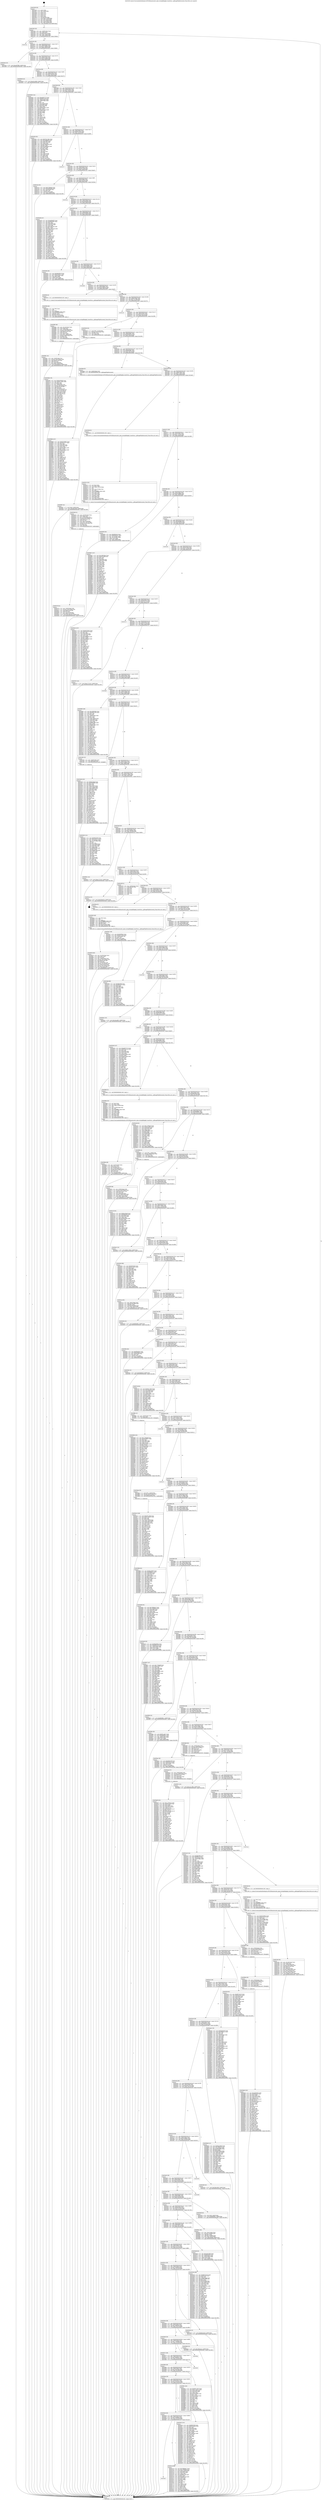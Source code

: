 digraph "0x402260" {
  label = "0x402260 (/mnt/c/Users/mathe/Desktop/tcc/POCII/binaries/extr_php-srcextgdlibgdgd_transform.c_gdImageFlipHorizontal_Final-ollvm.out::main(0))"
  labelloc = "t"
  node[shape=record]

  Entry [label="",width=0.3,height=0.3,shape=circle,fillcolor=black,style=filled]
  "0x402292" [label="{
     0x402292 [32]\l
     | [instrs]\l
     &nbsp;&nbsp;0x402292 \<+6\>: mov -0x88(%rbp),%eax\l
     &nbsp;&nbsp;0x402298 \<+2\>: mov %eax,%ecx\l
     &nbsp;&nbsp;0x40229a \<+6\>: sub $0x823fe7f5,%ecx\l
     &nbsp;&nbsp;0x4022a0 \<+6\>: mov %eax,-0x8c(%rbp)\l
     &nbsp;&nbsp;0x4022a6 \<+6\>: mov %ecx,-0x90(%rbp)\l
     &nbsp;&nbsp;0x4022ac \<+6\>: je 0000000000402c0a \<main+0x9aa\>\l
  }"]
  "0x402c0a" [label="{
     0x402c0a\l
  }", style=dashed]
  "0x4022b2" [label="{
     0x4022b2 [28]\l
     | [instrs]\l
     &nbsp;&nbsp;0x4022b2 \<+5\>: jmp 00000000004022b7 \<main+0x57\>\l
     &nbsp;&nbsp;0x4022b7 \<+6\>: mov -0x8c(%rbp),%eax\l
     &nbsp;&nbsp;0x4022bd \<+5\>: sub $0x83799a93,%eax\l
     &nbsp;&nbsp;0x4022c2 \<+6\>: mov %eax,-0x94(%rbp)\l
     &nbsp;&nbsp;0x4022c8 \<+6\>: je 0000000000402e5e \<main+0xbfe\>\l
  }"]
  Exit [label="",width=0.3,height=0.3,shape=circle,fillcolor=black,style=filled,peripheries=2]
  "0x402e5e" [label="{
     0x402e5e [15]\l
     | [instrs]\l
     &nbsp;&nbsp;0x402e5e \<+10\>: movl $0xc8f7ff4d,-0x88(%rbp)\l
     &nbsp;&nbsp;0x402e68 \<+5\>: jmp 00000000004043e6 \<main+0x2186\>\l
  }"]
  "0x4022ce" [label="{
     0x4022ce [28]\l
     | [instrs]\l
     &nbsp;&nbsp;0x4022ce \<+5\>: jmp 00000000004022d3 \<main+0x73\>\l
     &nbsp;&nbsp;0x4022d3 \<+6\>: mov -0x8c(%rbp),%eax\l
     &nbsp;&nbsp;0x4022d9 \<+5\>: sub $0x83ca22a8,%eax\l
     &nbsp;&nbsp;0x4022de \<+6\>: mov %eax,-0x98(%rbp)\l
     &nbsp;&nbsp;0x4022e4 \<+6\>: je 0000000000403b58 \<main+0x18f8\>\l
  }"]
  "0x402be2" [label="{
     0x402be2\l
  }", style=dashed]
  "0x403b58" [label="{
     0x403b58 [15]\l
     | [instrs]\l
     &nbsp;&nbsp;0x403b58 \<+10\>: movl $0xa81a0b9b,-0x88(%rbp)\l
     &nbsp;&nbsp;0x403b62 \<+5\>: jmp 00000000004043e6 \<main+0x2186\>\l
  }"]
  "0x4022ea" [label="{
     0x4022ea [28]\l
     | [instrs]\l
     &nbsp;&nbsp;0x4022ea \<+5\>: jmp 00000000004022ef \<main+0x8f\>\l
     &nbsp;&nbsp;0x4022ef \<+6\>: mov -0x8c(%rbp),%eax\l
     &nbsp;&nbsp;0x4022f5 \<+5\>: sub $0x853e41d5,%eax\l
     &nbsp;&nbsp;0x4022fa \<+6\>: mov %eax,-0x9c(%rbp)\l
     &nbsp;&nbsp;0x402300 \<+6\>: je 00000000004030d3 \<main+0xe73\>\l
  }"]
  "0x40412e" [label="{
     0x40412e [98]\l
     | [instrs]\l
     &nbsp;&nbsp;0x40412e \<+5\>: mov $0x78d8eda7,%eax\l
     &nbsp;&nbsp;0x404133 \<+5\>: mov $0x703b982f,%ecx\l
     &nbsp;&nbsp;0x404138 \<+7\>: movl $0x0,-0x38(%rbp)\l
     &nbsp;&nbsp;0x40413f \<+7\>: mov 0x407068,%edx\l
     &nbsp;&nbsp;0x404146 \<+7\>: mov 0x407054,%esi\l
     &nbsp;&nbsp;0x40414d \<+2\>: mov %edx,%edi\l
     &nbsp;&nbsp;0x40414f \<+6\>: sub $0x9afb272b,%edi\l
     &nbsp;&nbsp;0x404155 \<+3\>: sub $0x1,%edi\l
     &nbsp;&nbsp;0x404158 \<+6\>: add $0x9afb272b,%edi\l
     &nbsp;&nbsp;0x40415e \<+3\>: imul %edi,%edx\l
     &nbsp;&nbsp;0x404161 \<+3\>: and $0x1,%edx\l
     &nbsp;&nbsp;0x404164 \<+3\>: cmp $0x0,%edx\l
     &nbsp;&nbsp;0x404167 \<+4\>: sete %r8b\l
     &nbsp;&nbsp;0x40416b \<+3\>: cmp $0xa,%esi\l
     &nbsp;&nbsp;0x40416e \<+4\>: setl %r9b\l
     &nbsp;&nbsp;0x404172 \<+3\>: mov %r8b,%r10b\l
     &nbsp;&nbsp;0x404175 \<+3\>: and %r9b,%r10b\l
     &nbsp;&nbsp;0x404178 \<+3\>: xor %r9b,%r8b\l
     &nbsp;&nbsp;0x40417b \<+3\>: or %r8b,%r10b\l
     &nbsp;&nbsp;0x40417e \<+4\>: test $0x1,%r10b\l
     &nbsp;&nbsp;0x404182 \<+3\>: cmovne %ecx,%eax\l
     &nbsp;&nbsp;0x404185 \<+6\>: mov %eax,-0x88(%rbp)\l
     &nbsp;&nbsp;0x40418b \<+5\>: jmp 00000000004043e6 \<main+0x2186\>\l
  }"]
  "0x4030d3" [label="{
     0x4030d3 [114]\l
     | [instrs]\l
     &nbsp;&nbsp;0x4030d3 \<+5\>: mov $0xabd07375,%eax\l
     &nbsp;&nbsp;0x4030d8 \<+5\>: mov $0x8a0f75a8,%ecx\l
     &nbsp;&nbsp;0x4030dd \<+3\>: mov -0x6c(%rbp),%edx\l
     &nbsp;&nbsp;0x4030e0 \<+3\>: cmp -0x68(%rbp),%edx\l
     &nbsp;&nbsp;0x4030e3 \<+4\>: setl %sil\l
     &nbsp;&nbsp;0x4030e7 \<+4\>: and $0x1,%sil\l
     &nbsp;&nbsp;0x4030eb \<+4\>: mov %sil,-0x2a(%rbp)\l
     &nbsp;&nbsp;0x4030ef \<+7\>: mov 0x407068,%edx\l
     &nbsp;&nbsp;0x4030f6 \<+7\>: mov 0x407054,%edi\l
     &nbsp;&nbsp;0x4030fd \<+3\>: mov %edx,%r8d\l
     &nbsp;&nbsp;0x403100 \<+7\>: sub $0x3042e3e5,%r8d\l
     &nbsp;&nbsp;0x403107 \<+4\>: sub $0x1,%r8d\l
     &nbsp;&nbsp;0x40310b \<+7\>: add $0x3042e3e5,%r8d\l
     &nbsp;&nbsp;0x403112 \<+4\>: imul %r8d,%edx\l
     &nbsp;&nbsp;0x403116 \<+3\>: and $0x1,%edx\l
     &nbsp;&nbsp;0x403119 \<+3\>: cmp $0x0,%edx\l
     &nbsp;&nbsp;0x40311c \<+4\>: sete %sil\l
     &nbsp;&nbsp;0x403120 \<+3\>: cmp $0xa,%edi\l
     &nbsp;&nbsp;0x403123 \<+4\>: setl %r9b\l
     &nbsp;&nbsp;0x403127 \<+3\>: mov %sil,%r10b\l
     &nbsp;&nbsp;0x40312a \<+3\>: and %r9b,%r10b\l
     &nbsp;&nbsp;0x40312d \<+3\>: xor %r9b,%sil\l
     &nbsp;&nbsp;0x403130 \<+3\>: or %sil,%r10b\l
     &nbsp;&nbsp;0x403133 \<+4\>: test $0x1,%r10b\l
     &nbsp;&nbsp;0x403137 \<+3\>: cmovne %ecx,%eax\l
     &nbsp;&nbsp;0x40313a \<+6\>: mov %eax,-0x88(%rbp)\l
     &nbsp;&nbsp;0x403140 \<+5\>: jmp 00000000004043e6 \<main+0x2186\>\l
  }"]
  "0x402306" [label="{
     0x402306 [28]\l
     | [instrs]\l
     &nbsp;&nbsp;0x402306 \<+5\>: jmp 000000000040230b \<main+0xab\>\l
     &nbsp;&nbsp;0x40230b \<+6\>: mov -0x8c(%rbp),%eax\l
     &nbsp;&nbsp;0x402311 \<+5\>: sub $0x8785c6e7,%eax\l
     &nbsp;&nbsp;0x402316 \<+6\>: mov %eax,-0xa0(%rbp)\l
     &nbsp;&nbsp;0x40231c \<+6\>: je 0000000000402d53 \<main+0xaf3\>\l
  }"]
  "0x404006" [label="{
     0x404006 [155]\l
     | [instrs]\l
     &nbsp;&nbsp;0x404006 \<+5\>: mov $0x7730da9f,%ecx\l
     &nbsp;&nbsp;0x40400b \<+5\>: mov $0xdb4388a2,%edx\l
     &nbsp;&nbsp;0x404010 \<+3\>: mov $0x1,%sil\l
     &nbsp;&nbsp;0x404013 \<+8\>: mov 0x407068,%r8d\l
     &nbsp;&nbsp;0x40401b \<+8\>: mov 0x407054,%r9d\l
     &nbsp;&nbsp;0x404023 \<+3\>: mov %r8d,%r10d\l
     &nbsp;&nbsp;0x404026 \<+7\>: add $0x9eaa0393,%r10d\l
     &nbsp;&nbsp;0x40402d \<+4\>: sub $0x1,%r10d\l
     &nbsp;&nbsp;0x404031 \<+7\>: sub $0x9eaa0393,%r10d\l
     &nbsp;&nbsp;0x404038 \<+4\>: imul %r10d,%r8d\l
     &nbsp;&nbsp;0x40403c \<+4\>: and $0x1,%r8d\l
     &nbsp;&nbsp;0x404040 \<+4\>: cmp $0x0,%r8d\l
     &nbsp;&nbsp;0x404044 \<+4\>: sete %r11b\l
     &nbsp;&nbsp;0x404048 \<+4\>: cmp $0xa,%r9d\l
     &nbsp;&nbsp;0x40404c \<+3\>: setl %bl\l
     &nbsp;&nbsp;0x40404f \<+3\>: mov %r11b,%r14b\l
     &nbsp;&nbsp;0x404052 \<+4\>: xor $0xff,%r14b\l
     &nbsp;&nbsp;0x404056 \<+3\>: mov %bl,%r15b\l
     &nbsp;&nbsp;0x404059 \<+4\>: xor $0xff,%r15b\l
     &nbsp;&nbsp;0x40405d \<+4\>: xor $0x1,%sil\l
     &nbsp;&nbsp;0x404061 \<+3\>: mov %r14b,%r12b\l
     &nbsp;&nbsp;0x404064 \<+4\>: and $0xff,%r12b\l
     &nbsp;&nbsp;0x404068 \<+3\>: and %sil,%r11b\l
     &nbsp;&nbsp;0x40406b \<+3\>: mov %r15b,%r13b\l
     &nbsp;&nbsp;0x40406e \<+4\>: and $0xff,%r13b\l
     &nbsp;&nbsp;0x404072 \<+3\>: and %sil,%bl\l
     &nbsp;&nbsp;0x404075 \<+3\>: or %r11b,%r12b\l
     &nbsp;&nbsp;0x404078 \<+3\>: or %bl,%r13b\l
     &nbsp;&nbsp;0x40407b \<+3\>: xor %r13b,%r12b\l
     &nbsp;&nbsp;0x40407e \<+3\>: or %r15b,%r14b\l
     &nbsp;&nbsp;0x404081 \<+4\>: xor $0xff,%r14b\l
     &nbsp;&nbsp;0x404085 \<+4\>: or $0x1,%sil\l
     &nbsp;&nbsp;0x404089 \<+3\>: and %sil,%r14b\l
     &nbsp;&nbsp;0x40408c \<+3\>: or %r14b,%r12b\l
     &nbsp;&nbsp;0x40408f \<+4\>: test $0x1,%r12b\l
     &nbsp;&nbsp;0x404093 \<+3\>: cmovne %edx,%ecx\l
     &nbsp;&nbsp;0x404096 \<+6\>: mov %ecx,-0x88(%rbp)\l
     &nbsp;&nbsp;0x40409c \<+5\>: jmp 00000000004043e6 \<main+0x2186\>\l
  }"]
  "0x402d53" [label="{
     0x402d53 [91]\l
     | [instrs]\l
     &nbsp;&nbsp;0x402d53 \<+5\>: mov $0x97817dde,%eax\l
     &nbsp;&nbsp;0x402d58 \<+5\>: mov $0x18d8fad3,%ecx\l
     &nbsp;&nbsp;0x402d5d \<+7\>: mov 0x407068,%edx\l
     &nbsp;&nbsp;0x402d64 \<+7\>: mov 0x407054,%esi\l
     &nbsp;&nbsp;0x402d6b \<+2\>: mov %edx,%edi\l
     &nbsp;&nbsp;0x402d6d \<+6\>: sub $0x189e6a29,%edi\l
     &nbsp;&nbsp;0x402d73 \<+3\>: sub $0x1,%edi\l
     &nbsp;&nbsp;0x402d76 \<+6\>: add $0x189e6a29,%edi\l
     &nbsp;&nbsp;0x402d7c \<+3\>: imul %edi,%edx\l
     &nbsp;&nbsp;0x402d7f \<+3\>: and $0x1,%edx\l
     &nbsp;&nbsp;0x402d82 \<+3\>: cmp $0x0,%edx\l
     &nbsp;&nbsp;0x402d85 \<+4\>: sete %r8b\l
     &nbsp;&nbsp;0x402d89 \<+3\>: cmp $0xa,%esi\l
     &nbsp;&nbsp;0x402d8c \<+4\>: setl %r9b\l
     &nbsp;&nbsp;0x402d90 \<+3\>: mov %r8b,%r10b\l
     &nbsp;&nbsp;0x402d93 \<+3\>: and %r9b,%r10b\l
     &nbsp;&nbsp;0x402d96 \<+3\>: xor %r9b,%r8b\l
     &nbsp;&nbsp;0x402d99 \<+3\>: or %r8b,%r10b\l
     &nbsp;&nbsp;0x402d9c \<+4\>: test $0x1,%r10b\l
     &nbsp;&nbsp;0x402da0 \<+3\>: cmovne %ecx,%eax\l
     &nbsp;&nbsp;0x402da3 \<+6\>: mov %eax,-0x88(%rbp)\l
     &nbsp;&nbsp;0x402da9 \<+5\>: jmp 00000000004043e6 \<main+0x2186\>\l
  }"]
  "0x402322" [label="{
     0x402322 [28]\l
     | [instrs]\l
     &nbsp;&nbsp;0x402322 \<+5\>: jmp 0000000000402327 \<main+0xc7\>\l
     &nbsp;&nbsp;0x402327 \<+6\>: mov -0x8c(%rbp),%eax\l
     &nbsp;&nbsp;0x40232d \<+5\>: sub $0x8937d150,%eax\l
     &nbsp;&nbsp;0x402332 \<+6\>: mov %eax,-0xa4(%rbp)\l
     &nbsp;&nbsp;0x402338 \<+6\>: je 000000000040421f \<main+0x1fbf\>\l
  }"]
  "0x403da8" [label="{
     0x403da8 [153]\l
     | [instrs]\l
     &nbsp;&nbsp;0x403da8 \<+5\>: mov $0xa83b93f3,%edx\l
     &nbsp;&nbsp;0x403dad \<+5\>: mov $0xebbafca8,%esi\l
     &nbsp;&nbsp;0x403db2 \<+3\>: mov $0x1,%r8b\l
     &nbsp;&nbsp;0x403db5 \<+8\>: mov 0x407068,%r9d\l
     &nbsp;&nbsp;0x403dbd \<+8\>: mov 0x407054,%r10d\l
     &nbsp;&nbsp;0x403dc5 \<+3\>: mov %r9d,%r11d\l
     &nbsp;&nbsp;0x403dc8 \<+7\>: add $0x896cf12f,%r11d\l
     &nbsp;&nbsp;0x403dcf \<+4\>: sub $0x1,%r11d\l
     &nbsp;&nbsp;0x403dd3 \<+7\>: sub $0x896cf12f,%r11d\l
     &nbsp;&nbsp;0x403dda \<+4\>: imul %r11d,%r9d\l
     &nbsp;&nbsp;0x403dde \<+4\>: and $0x1,%r9d\l
     &nbsp;&nbsp;0x403de2 \<+4\>: cmp $0x0,%r9d\l
     &nbsp;&nbsp;0x403de6 \<+3\>: sete %bl\l
     &nbsp;&nbsp;0x403de9 \<+4\>: cmp $0xa,%r10d\l
     &nbsp;&nbsp;0x403ded \<+4\>: setl %r14b\l
     &nbsp;&nbsp;0x403df1 \<+3\>: mov %bl,%r15b\l
     &nbsp;&nbsp;0x403df4 \<+4\>: xor $0xff,%r15b\l
     &nbsp;&nbsp;0x403df8 \<+3\>: mov %r14b,%r12b\l
     &nbsp;&nbsp;0x403dfb \<+4\>: xor $0xff,%r12b\l
     &nbsp;&nbsp;0x403dff \<+4\>: xor $0x0,%r8b\l
     &nbsp;&nbsp;0x403e03 \<+3\>: mov %r15b,%r13b\l
     &nbsp;&nbsp;0x403e06 \<+4\>: and $0x0,%r13b\l
     &nbsp;&nbsp;0x403e0a \<+3\>: and %r8b,%bl\l
     &nbsp;&nbsp;0x403e0d \<+3\>: mov %r12b,%al\l
     &nbsp;&nbsp;0x403e10 \<+2\>: and $0x0,%al\l
     &nbsp;&nbsp;0x403e12 \<+3\>: and %r8b,%r14b\l
     &nbsp;&nbsp;0x403e15 \<+3\>: or %bl,%r13b\l
     &nbsp;&nbsp;0x403e18 \<+3\>: or %r14b,%al\l
     &nbsp;&nbsp;0x403e1b \<+3\>: xor %al,%r13b\l
     &nbsp;&nbsp;0x403e1e \<+3\>: or %r12b,%r15b\l
     &nbsp;&nbsp;0x403e21 \<+4\>: xor $0xff,%r15b\l
     &nbsp;&nbsp;0x403e25 \<+4\>: or $0x0,%r8b\l
     &nbsp;&nbsp;0x403e29 \<+3\>: and %r8b,%r15b\l
     &nbsp;&nbsp;0x403e2c \<+3\>: or %r15b,%r13b\l
     &nbsp;&nbsp;0x403e2f \<+4\>: test $0x1,%r13b\l
     &nbsp;&nbsp;0x403e33 \<+3\>: cmovne %esi,%edx\l
     &nbsp;&nbsp;0x403e36 \<+6\>: mov %edx,-0x88(%rbp)\l
     &nbsp;&nbsp;0x403e3c \<+5\>: jmp 00000000004043e6 \<main+0x2186\>\l
  }"]
  "0x40421f" [label="{
     0x40421f\l
  }", style=dashed]
  "0x40233e" [label="{
     0x40233e [28]\l
     | [instrs]\l
     &nbsp;&nbsp;0x40233e \<+5\>: jmp 0000000000402343 \<main+0xe3\>\l
     &nbsp;&nbsp;0x402343 \<+6\>: mov -0x8c(%rbp),%eax\l
     &nbsp;&nbsp;0x402349 \<+5\>: sub $0x8a0f75a8,%eax\l
     &nbsp;&nbsp;0x40234e \<+6\>: mov %eax,-0xa8(%rbp)\l
     &nbsp;&nbsp;0x402354 \<+6\>: je 0000000000403145 \<main+0xee5\>\l
  }"]
  "0x403d8a" [label="{
     0x403d8a [30]\l
     | [instrs]\l
     &nbsp;&nbsp;0x403d8a \<+4\>: mov -0x58(%rbp),%rax\l
     &nbsp;&nbsp;0x403d8e \<+7\>: movslq -0x84(%rbp),%rcx\l
     &nbsp;&nbsp;0x403d95 \<+4\>: imul $0x28,%rcx,%rcx\l
     &nbsp;&nbsp;0x403d99 \<+3\>: add %rcx,%rax\l
     &nbsp;&nbsp;0x403d9c \<+4\>: mov 0x18(%rax),%rax\l
     &nbsp;&nbsp;0x403da0 \<+3\>: mov %rax,%rdi\l
     &nbsp;&nbsp;0x403da3 \<+5\>: call 0000000000401030 \<free@plt\>\l
     | [calls]\l
     &nbsp;&nbsp;0x401030 \{1\} (unknown)\l
  }"]
  "0x403145" [label="{
     0x403145 [30]\l
     | [instrs]\l
     &nbsp;&nbsp;0x403145 \<+5\>: mov $0xb70dba8a,%eax\l
     &nbsp;&nbsp;0x40314a \<+5\>: mov $0x4a006386,%ecx\l
     &nbsp;&nbsp;0x40314f \<+3\>: mov -0x2a(%rbp),%dl\l
     &nbsp;&nbsp;0x403152 \<+3\>: test $0x1,%dl\l
     &nbsp;&nbsp;0x403155 \<+3\>: cmovne %ecx,%eax\l
     &nbsp;&nbsp;0x403158 \<+6\>: mov %eax,-0x88(%rbp)\l
     &nbsp;&nbsp;0x40315e \<+5\>: jmp 00000000004043e6 \<main+0x2186\>\l
  }"]
  "0x40235a" [label="{
     0x40235a [28]\l
     | [instrs]\l
     &nbsp;&nbsp;0x40235a \<+5\>: jmp 000000000040235f \<main+0xff\>\l
     &nbsp;&nbsp;0x40235f \<+6\>: mov -0x8c(%rbp),%eax\l
     &nbsp;&nbsp;0x402365 \<+5\>: sub $0x8e328383,%eax\l
     &nbsp;&nbsp;0x40236a \<+6\>: mov %eax,-0xac(%rbp)\l
     &nbsp;&nbsp;0x402370 \<+6\>: je 000000000040424a \<main+0x1fea\>\l
  }"]
  "0x403abf" [label="{
     0x403abf [153]\l
     | [instrs]\l
     &nbsp;&nbsp;0x403abf \<+5\>: mov $0x1126eee3,%edx\l
     &nbsp;&nbsp;0x403ac4 \<+5\>: mov $0x83ca22a8,%esi\l
     &nbsp;&nbsp;0x403ac9 \<+3\>: mov $0x1,%r8b\l
     &nbsp;&nbsp;0x403acc \<+8\>: mov 0x407068,%r9d\l
     &nbsp;&nbsp;0x403ad4 \<+8\>: mov 0x407054,%r10d\l
     &nbsp;&nbsp;0x403adc \<+3\>: mov %r9d,%r11d\l
     &nbsp;&nbsp;0x403adf \<+7\>: sub $0xf1a95a30,%r11d\l
     &nbsp;&nbsp;0x403ae6 \<+4\>: sub $0x1,%r11d\l
     &nbsp;&nbsp;0x403aea \<+7\>: add $0xf1a95a30,%r11d\l
     &nbsp;&nbsp;0x403af1 \<+4\>: imul %r11d,%r9d\l
     &nbsp;&nbsp;0x403af5 \<+4\>: and $0x1,%r9d\l
     &nbsp;&nbsp;0x403af9 \<+4\>: cmp $0x0,%r9d\l
     &nbsp;&nbsp;0x403afd \<+3\>: sete %bl\l
     &nbsp;&nbsp;0x403b00 \<+4\>: cmp $0xa,%r10d\l
     &nbsp;&nbsp;0x403b04 \<+4\>: setl %r14b\l
     &nbsp;&nbsp;0x403b08 \<+3\>: mov %bl,%r15b\l
     &nbsp;&nbsp;0x403b0b \<+4\>: xor $0xff,%r15b\l
     &nbsp;&nbsp;0x403b0f \<+3\>: mov %r14b,%r12b\l
     &nbsp;&nbsp;0x403b12 \<+4\>: xor $0xff,%r12b\l
     &nbsp;&nbsp;0x403b16 \<+4\>: xor $0x0,%r8b\l
     &nbsp;&nbsp;0x403b1a \<+3\>: mov %r15b,%r13b\l
     &nbsp;&nbsp;0x403b1d \<+4\>: and $0x0,%r13b\l
     &nbsp;&nbsp;0x403b21 \<+3\>: and %r8b,%bl\l
     &nbsp;&nbsp;0x403b24 \<+3\>: mov %r12b,%al\l
     &nbsp;&nbsp;0x403b27 \<+2\>: and $0x0,%al\l
     &nbsp;&nbsp;0x403b29 \<+3\>: and %r8b,%r14b\l
     &nbsp;&nbsp;0x403b2c \<+3\>: or %bl,%r13b\l
     &nbsp;&nbsp;0x403b2f \<+3\>: or %r14b,%al\l
     &nbsp;&nbsp;0x403b32 \<+3\>: xor %al,%r13b\l
     &nbsp;&nbsp;0x403b35 \<+3\>: or %r12b,%r15b\l
     &nbsp;&nbsp;0x403b38 \<+4\>: xor $0xff,%r15b\l
     &nbsp;&nbsp;0x403b3c \<+4\>: or $0x0,%r8b\l
     &nbsp;&nbsp;0x403b40 \<+3\>: and %r8b,%r15b\l
     &nbsp;&nbsp;0x403b43 \<+3\>: or %r15b,%r13b\l
     &nbsp;&nbsp;0x403b46 \<+4\>: test $0x1,%r13b\l
     &nbsp;&nbsp;0x403b4a \<+3\>: cmovne %esi,%edx\l
     &nbsp;&nbsp;0x403b4d \<+6\>: mov %edx,-0x88(%rbp)\l
     &nbsp;&nbsp;0x403b53 \<+5\>: jmp 00000000004043e6 \<main+0x2186\>\l
  }"]
  "0x40424a" [label="{
     0x40424a\l
  }", style=dashed]
  "0x402376" [label="{
     0x402376 [28]\l
     | [instrs]\l
     &nbsp;&nbsp;0x402376 \<+5\>: jmp 000000000040237b \<main+0x11b\>\l
     &nbsp;&nbsp;0x40237b \<+6\>: mov -0x8c(%rbp),%eax\l
     &nbsp;&nbsp;0x402381 \<+5\>: sub $0x8efad506,%eax\l
     &nbsp;&nbsp;0x402386 \<+6\>: mov %eax,-0xb0(%rbp)\l
     &nbsp;&nbsp;0x40238c \<+6\>: je 0000000000403cd9 \<main+0x1a79\>\l
  }"]
  "0x403aa4" [label="{
     0x403aa4 [27]\l
     | [instrs]\l
     &nbsp;&nbsp;0x403aa4 \<+4\>: mov -0x58(%rbp),%rax\l
     &nbsp;&nbsp;0x403aa8 \<+4\>: movslq -0x80(%rbp),%rcx\l
     &nbsp;&nbsp;0x403aac \<+4\>: imul $0x28,%rcx,%rcx\l
     &nbsp;&nbsp;0x403ab0 \<+3\>: add %rcx,%rax\l
     &nbsp;&nbsp;0x403ab3 \<+4\>: mov 0x8(%rax),%rax\l
     &nbsp;&nbsp;0x403ab7 \<+3\>: mov %rax,%rdi\l
     &nbsp;&nbsp;0x403aba \<+5\>: call 0000000000401030 \<free@plt\>\l
     | [calls]\l
     &nbsp;&nbsp;0x401030 \{1\} (unknown)\l
  }"]
  "0x403cd9" [label="{
     0x403cd9 [147]\l
     | [instrs]\l
     &nbsp;&nbsp;0x403cd9 \<+5\>: mov $0xa83b93f3,%eax\l
     &nbsp;&nbsp;0x403cde \<+5\>: mov $0x4f5b04bc,%ecx\l
     &nbsp;&nbsp;0x403ce3 \<+2\>: mov $0x1,%dl\l
     &nbsp;&nbsp;0x403ce5 \<+7\>: mov 0x407068,%esi\l
     &nbsp;&nbsp;0x403cec \<+7\>: mov 0x407054,%edi\l
     &nbsp;&nbsp;0x403cf3 \<+3\>: mov %esi,%r8d\l
     &nbsp;&nbsp;0x403cf6 \<+7\>: sub $0x5749370b,%r8d\l
     &nbsp;&nbsp;0x403cfd \<+4\>: sub $0x1,%r8d\l
     &nbsp;&nbsp;0x403d01 \<+7\>: add $0x5749370b,%r8d\l
     &nbsp;&nbsp;0x403d08 \<+4\>: imul %r8d,%esi\l
     &nbsp;&nbsp;0x403d0c \<+3\>: and $0x1,%esi\l
     &nbsp;&nbsp;0x403d0f \<+3\>: cmp $0x0,%esi\l
     &nbsp;&nbsp;0x403d12 \<+4\>: sete %r9b\l
     &nbsp;&nbsp;0x403d16 \<+3\>: cmp $0xa,%edi\l
     &nbsp;&nbsp;0x403d19 \<+4\>: setl %r10b\l
     &nbsp;&nbsp;0x403d1d \<+3\>: mov %r9b,%r11b\l
     &nbsp;&nbsp;0x403d20 \<+4\>: xor $0xff,%r11b\l
     &nbsp;&nbsp;0x403d24 \<+3\>: mov %r10b,%bl\l
     &nbsp;&nbsp;0x403d27 \<+3\>: xor $0xff,%bl\l
     &nbsp;&nbsp;0x403d2a \<+3\>: xor $0x1,%dl\l
     &nbsp;&nbsp;0x403d2d \<+3\>: mov %r11b,%r14b\l
     &nbsp;&nbsp;0x403d30 \<+4\>: and $0xff,%r14b\l
     &nbsp;&nbsp;0x403d34 \<+3\>: and %dl,%r9b\l
     &nbsp;&nbsp;0x403d37 \<+3\>: mov %bl,%r15b\l
     &nbsp;&nbsp;0x403d3a \<+4\>: and $0xff,%r15b\l
     &nbsp;&nbsp;0x403d3e \<+3\>: and %dl,%r10b\l
     &nbsp;&nbsp;0x403d41 \<+3\>: or %r9b,%r14b\l
     &nbsp;&nbsp;0x403d44 \<+3\>: or %r10b,%r15b\l
     &nbsp;&nbsp;0x403d47 \<+3\>: xor %r15b,%r14b\l
     &nbsp;&nbsp;0x403d4a \<+3\>: or %bl,%r11b\l
     &nbsp;&nbsp;0x403d4d \<+4\>: xor $0xff,%r11b\l
     &nbsp;&nbsp;0x403d51 \<+3\>: or $0x1,%dl\l
     &nbsp;&nbsp;0x403d54 \<+3\>: and %dl,%r11b\l
     &nbsp;&nbsp;0x403d57 \<+3\>: or %r11b,%r14b\l
     &nbsp;&nbsp;0x403d5a \<+4\>: test $0x1,%r14b\l
     &nbsp;&nbsp;0x403d5e \<+3\>: cmovne %ecx,%eax\l
     &nbsp;&nbsp;0x403d61 \<+6\>: mov %eax,-0x88(%rbp)\l
     &nbsp;&nbsp;0x403d67 \<+5\>: jmp 00000000004043e6 \<main+0x2186\>\l
  }"]
  "0x402392" [label="{
     0x402392 [28]\l
     | [instrs]\l
     &nbsp;&nbsp;0x402392 \<+5\>: jmp 0000000000402397 \<main+0x137\>\l
     &nbsp;&nbsp;0x402397 \<+6\>: mov -0x8c(%rbp),%eax\l
     &nbsp;&nbsp;0x40239d \<+5\>: sub $0x8f5f646b,%eax\l
     &nbsp;&nbsp;0x4023a2 \<+6\>: mov %eax,-0xb4(%rbp)\l
     &nbsp;&nbsp;0x4023a8 \<+6\>: je 0000000000402d35 \<main+0xad5\>\l
  }"]
  "0x4039f7" [label="{
     0x4039f7 [22]\l
     | [instrs]\l
     &nbsp;&nbsp;0x4039f7 \<+7\>: movl $0x0,-0x80(%rbp)\l
     &nbsp;&nbsp;0x4039fe \<+10\>: movl $0x2bbc39d3,-0x88(%rbp)\l
     &nbsp;&nbsp;0x403a08 \<+5\>: jmp 00000000004043e6 \<main+0x2186\>\l
  }"]
  "0x402d35" [label="{
     0x402d35 [30]\l
     | [instrs]\l
     &nbsp;&nbsp;0x402d35 \<+5\>: mov $0x9464d816,%eax\l
     &nbsp;&nbsp;0x402d3a \<+5\>: mov $0x8785c6e7,%ecx\l
     &nbsp;&nbsp;0x402d3f \<+3\>: mov -0x30(%rbp),%edx\l
     &nbsp;&nbsp;0x402d42 \<+3\>: cmp $0x0,%edx\l
     &nbsp;&nbsp;0x402d45 \<+3\>: cmove %ecx,%eax\l
     &nbsp;&nbsp;0x402d48 \<+6\>: mov %eax,-0x88(%rbp)\l
     &nbsp;&nbsp;0x402d4e \<+5\>: jmp 00000000004043e6 \<main+0x2186\>\l
  }"]
  "0x4023ae" [label="{
     0x4023ae [28]\l
     | [instrs]\l
     &nbsp;&nbsp;0x4023ae \<+5\>: jmp 00000000004023b3 \<main+0x153\>\l
     &nbsp;&nbsp;0x4023b3 \<+6\>: mov -0x8c(%rbp),%eax\l
     &nbsp;&nbsp;0x4023b9 \<+5\>: sub $0x9464d816,%eax\l
     &nbsp;&nbsp;0x4023be \<+6\>: mov %eax,-0xb8(%rbp)\l
     &nbsp;&nbsp;0x4023c4 \<+6\>: je 00000000004040b0 \<main+0x1e50\>\l
  }"]
  "0x40399e" [label="{
     0x40399e [46]\l
     | [instrs]\l
     &nbsp;&nbsp;0x40399e \<+6\>: mov -0x1fc(%rbp),%ecx\l
     &nbsp;&nbsp;0x4039a4 \<+3\>: imul %eax,%ecx\l
     &nbsp;&nbsp;0x4039a7 \<+3\>: movslq %ecx,%r8\l
     &nbsp;&nbsp;0x4039aa \<+4\>: mov -0x58(%rbp),%r9\l
     &nbsp;&nbsp;0x4039ae \<+4\>: movslq -0x5c(%rbp),%r10\l
     &nbsp;&nbsp;0x4039b2 \<+4\>: imul $0x28,%r10,%r10\l
     &nbsp;&nbsp;0x4039b6 \<+3\>: add %r10,%r9\l
     &nbsp;&nbsp;0x4039b9 \<+4\>: mov %r8,0x20(%r9)\l
     &nbsp;&nbsp;0x4039bd \<+10\>: movl $0x6825244d,-0x88(%rbp)\l
     &nbsp;&nbsp;0x4039c7 \<+5\>: jmp 00000000004043e6 \<main+0x2186\>\l
  }"]
  "0x4040b0" [label="{
     0x4040b0\l
  }", style=dashed]
  "0x4023ca" [label="{
     0x4023ca [28]\l
     | [instrs]\l
     &nbsp;&nbsp;0x4023ca \<+5\>: jmp 00000000004023cf \<main+0x16f\>\l
     &nbsp;&nbsp;0x4023cf \<+6\>: mov -0x8c(%rbp),%eax\l
     &nbsp;&nbsp;0x4023d5 \<+5\>: sub $0x95398624,%eax\l
     &nbsp;&nbsp;0x4023da \<+6\>: mov %eax,-0xbc(%rbp)\l
     &nbsp;&nbsp;0x4023e0 \<+6\>: je 0000000000402f53 \<main+0xcf3\>\l
  }"]
  "0x40396a" [label="{
     0x40396a [52]\l
     | [instrs]\l
     &nbsp;&nbsp;0x40396a \<+2\>: xor %ecx,%ecx\l
     &nbsp;&nbsp;0x40396c \<+5\>: mov $0x2,%edx\l
     &nbsp;&nbsp;0x403971 \<+6\>: mov %edx,-0x1f8(%rbp)\l
     &nbsp;&nbsp;0x403977 \<+1\>: cltd\l
     &nbsp;&nbsp;0x403978 \<+6\>: mov -0x1f8(%rbp),%esi\l
     &nbsp;&nbsp;0x40397e \<+2\>: idiv %esi\l
     &nbsp;&nbsp;0x403980 \<+6\>: imul $0xfffffffe,%edx,%edx\l
     &nbsp;&nbsp;0x403986 \<+2\>: mov %ecx,%edi\l
     &nbsp;&nbsp;0x403988 \<+2\>: sub %edx,%edi\l
     &nbsp;&nbsp;0x40398a \<+2\>: mov %ecx,%edx\l
     &nbsp;&nbsp;0x40398c \<+3\>: sub $0x1,%edx\l
     &nbsp;&nbsp;0x40398f \<+2\>: add %edx,%edi\l
     &nbsp;&nbsp;0x403991 \<+2\>: sub %edi,%ecx\l
     &nbsp;&nbsp;0x403993 \<+6\>: mov %ecx,-0x1fc(%rbp)\l
     &nbsp;&nbsp;0x403999 \<+5\>: call 0000000000401160 \<next_i\>\l
     | [calls]\l
     &nbsp;&nbsp;0x401160 \{1\} (/mnt/c/Users/mathe/Desktop/tcc/POCII/binaries/extr_php-srcextgdlibgdgd_transform.c_gdImageFlipHorizontal_Final-ollvm.out::next_i)\l
  }"]
  "0x402f53" [label="{
     0x402f53 [5]\l
     | [instrs]\l
     &nbsp;&nbsp;0x402f53 \<+5\>: call 0000000000401160 \<next_i\>\l
     | [calls]\l
     &nbsp;&nbsp;0x401160 \{1\} (/mnt/c/Users/mathe/Desktop/tcc/POCII/binaries/extr_php-srcextgdlibgdgd_transform.c_gdImageFlipHorizontal_Final-ollvm.out::next_i)\l
  }"]
  "0x4023e6" [label="{
     0x4023e6 [28]\l
     | [instrs]\l
     &nbsp;&nbsp;0x4023e6 \<+5\>: jmp 00000000004023eb \<main+0x18b\>\l
     &nbsp;&nbsp;0x4023eb \<+6\>: mov -0x8c(%rbp),%eax\l
     &nbsp;&nbsp;0x4023f1 \<+5\>: sub $0x97817dde,%eax\l
     &nbsp;&nbsp;0x4023f6 \<+6\>: mov %eax,-0xc0(%rbp)\l
     &nbsp;&nbsp;0x4023fc \<+6\>: je 00000000004041d3 \<main+0x1f73\>\l
  }"]
  "0x40367b" [label="{
     0x40367b [62]\l
     | [instrs]\l
     &nbsp;&nbsp;0x40367b \<+6\>: mov -0x1f4(%rbp),%ecx\l
     &nbsp;&nbsp;0x403681 \<+3\>: imul %eax,%ecx\l
     &nbsp;&nbsp;0x403684 \<+3\>: mov %cl,%sil\l
     &nbsp;&nbsp;0x403687 \<+4\>: mov -0x58(%rbp),%rdi\l
     &nbsp;&nbsp;0x40368b \<+4\>: movslq -0x5c(%rbp),%r8\l
     &nbsp;&nbsp;0x40368f \<+4\>: imul $0x28,%r8,%r8\l
     &nbsp;&nbsp;0x403693 \<+3\>: add %r8,%rdi\l
     &nbsp;&nbsp;0x403696 \<+4\>: mov 0x18(%rdi),%rdi\l
     &nbsp;&nbsp;0x40369a \<+4\>: movslq -0x74(%rbp),%r8\l
     &nbsp;&nbsp;0x40369e \<+4\>: mov (%rdi,%r8,8),%rdi\l
     &nbsp;&nbsp;0x4036a2 \<+4\>: movslq -0x7c(%rbp),%r8\l
     &nbsp;&nbsp;0x4036a6 \<+4\>: mov %sil,(%rdi,%r8,1)\l
     &nbsp;&nbsp;0x4036aa \<+10\>: movl $0x9d64b87a,-0x88(%rbp)\l
     &nbsp;&nbsp;0x4036b4 \<+5\>: jmp 00000000004043e6 \<main+0x2186\>\l
  }"]
  "0x4041d3" [label="{
     0x4041d3\l
  }", style=dashed]
  "0x402402" [label="{
     0x402402 [28]\l
     | [instrs]\l
     &nbsp;&nbsp;0x402402 \<+5\>: jmp 0000000000402407 \<main+0x1a7\>\l
     &nbsp;&nbsp;0x402407 \<+6\>: mov -0x8c(%rbp),%eax\l
     &nbsp;&nbsp;0x40240d \<+5\>: sub $0x9c26a1c0,%eax\l
     &nbsp;&nbsp;0x402412 \<+6\>: mov %eax,-0xc4(%rbp)\l
     &nbsp;&nbsp;0x402418 \<+6\>: je 0000000000403558 \<main+0x12f8\>\l
  }"]
  "0x403653" [label="{
     0x403653 [40]\l
     | [instrs]\l
     &nbsp;&nbsp;0x403653 \<+5\>: mov $0x2,%ecx\l
     &nbsp;&nbsp;0x403658 \<+1\>: cltd\l
     &nbsp;&nbsp;0x403659 \<+2\>: idiv %ecx\l
     &nbsp;&nbsp;0x40365b \<+6\>: imul $0xfffffffe,%edx,%ecx\l
     &nbsp;&nbsp;0x403661 \<+6\>: sub $0xcb855e07,%ecx\l
     &nbsp;&nbsp;0x403667 \<+3\>: add $0x1,%ecx\l
     &nbsp;&nbsp;0x40366a \<+6\>: add $0xcb855e07,%ecx\l
     &nbsp;&nbsp;0x403670 \<+6\>: mov %ecx,-0x1f4(%rbp)\l
     &nbsp;&nbsp;0x403676 \<+5\>: call 0000000000401160 \<next_i\>\l
     | [calls]\l
     &nbsp;&nbsp;0x401160 \{1\} (/mnt/c/Users/mathe/Desktop/tcc/POCII/binaries/extr_php-srcextgdlibgdgd_transform.c_gdImageFlipHorizontal_Final-ollvm.out::next_i)\l
  }"]
  "0x403558" [label="{
     0x403558 [23]\l
     | [instrs]\l
     &nbsp;&nbsp;0x403558 \<+7\>: movl $0x1,-0x78(%rbp)\l
     &nbsp;&nbsp;0x40355f \<+4\>: movslq -0x78(%rbp),%rax\l
     &nbsp;&nbsp;0x403563 \<+4\>: shl $0x0,%rax\l
     &nbsp;&nbsp;0x403567 \<+3\>: mov %rax,%rdi\l
     &nbsp;&nbsp;0x40356a \<+5\>: call 0000000000401050 \<malloc@plt\>\l
     | [calls]\l
     &nbsp;&nbsp;0x401050 \{1\} (unknown)\l
  }"]
  "0x40241e" [label="{
     0x40241e [28]\l
     | [instrs]\l
     &nbsp;&nbsp;0x40241e \<+5\>: jmp 0000000000402423 \<main+0x1c3\>\l
     &nbsp;&nbsp;0x402423 \<+6\>: mov -0x8c(%rbp),%eax\l
     &nbsp;&nbsp;0x402429 \<+5\>: sub $0x9d64b87a,%eax\l
     &nbsp;&nbsp;0x40242e \<+6\>: mov %eax,-0xc8(%rbp)\l
     &nbsp;&nbsp;0x402434 \<+6\>: je 00000000004036b9 \<main+0x1459\>\l
  }"]
  "0x40356f" [label="{
     0x40356f [178]\l
     | [instrs]\l
     &nbsp;&nbsp;0x40356f \<+5\>: mov $0x8e328383,%ecx\l
     &nbsp;&nbsp;0x403574 \<+5\>: mov $0xb5c7c895,%edx\l
     &nbsp;&nbsp;0x403579 \<+3\>: mov $0x1,%sil\l
     &nbsp;&nbsp;0x40357c \<+3\>: xor %r8d,%r8d\l
     &nbsp;&nbsp;0x40357f \<+4\>: mov -0x58(%rbp),%rdi\l
     &nbsp;&nbsp;0x403583 \<+4\>: movslq -0x5c(%rbp),%r9\l
     &nbsp;&nbsp;0x403587 \<+4\>: imul $0x28,%r9,%r9\l
     &nbsp;&nbsp;0x40358b \<+3\>: add %r9,%rdi\l
     &nbsp;&nbsp;0x40358e \<+4\>: mov 0x18(%rdi),%rdi\l
     &nbsp;&nbsp;0x403592 \<+4\>: movslq -0x74(%rbp),%r9\l
     &nbsp;&nbsp;0x403596 \<+4\>: mov %rax,(%rdi,%r9,8)\l
     &nbsp;&nbsp;0x40359a \<+7\>: movl $0x0,-0x7c(%rbp)\l
     &nbsp;&nbsp;0x4035a1 \<+8\>: mov 0x407068,%r10d\l
     &nbsp;&nbsp;0x4035a9 \<+8\>: mov 0x407054,%r11d\l
     &nbsp;&nbsp;0x4035b1 \<+4\>: sub $0x1,%r8d\l
     &nbsp;&nbsp;0x4035b5 \<+3\>: mov %r10d,%ebx\l
     &nbsp;&nbsp;0x4035b8 \<+3\>: add %r8d,%ebx\l
     &nbsp;&nbsp;0x4035bb \<+4\>: imul %ebx,%r10d\l
     &nbsp;&nbsp;0x4035bf \<+4\>: and $0x1,%r10d\l
     &nbsp;&nbsp;0x4035c3 \<+4\>: cmp $0x0,%r10d\l
     &nbsp;&nbsp;0x4035c7 \<+4\>: sete %r14b\l
     &nbsp;&nbsp;0x4035cb \<+4\>: cmp $0xa,%r11d\l
     &nbsp;&nbsp;0x4035cf \<+4\>: setl %r15b\l
     &nbsp;&nbsp;0x4035d3 \<+3\>: mov %r14b,%r12b\l
     &nbsp;&nbsp;0x4035d6 \<+4\>: xor $0xff,%r12b\l
     &nbsp;&nbsp;0x4035da \<+3\>: mov %r15b,%r13b\l
     &nbsp;&nbsp;0x4035dd \<+4\>: xor $0xff,%r13b\l
     &nbsp;&nbsp;0x4035e1 \<+4\>: xor $0x0,%sil\l
     &nbsp;&nbsp;0x4035e5 \<+3\>: mov %r12b,%al\l
     &nbsp;&nbsp;0x4035e8 \<+2\>: and $0x0,%al\l
     &nbsp;&nbsp;0x4035ea \<+3\>: and %sil,%r14b\l
     &nbsp;&nbsp;0x4035ed \<+3\>: mov %r13b,%dil\l
     &nbsp;&nbsp;0x4035f0 \<+4\>: and $0x0,%dil\l
     &nbsp;&nbsp;0x4035f4 \<+3\>: and %sil,%r15b\l
     &nbsp;&nbsp;0x4035f7 \<+3\>: or %r14b,%al\l
     &nbsp;&nbsp;0x4035fa \<+3\>: or %r15b,%dil\l
     &nbsp;&nbsp;0x4035fd \<+3\>: xor %dil,%al\l
     &nbsp;&nbsp;0x403600 \<+3\>: or %r13b,%r12b\l
     &nbsp;&nbsp;0x403603 \<+4\>: xor $0xff,%r12b\l
     &nbsp;&nbsp;0x403607 \<+4\>: or $0x0,%sil\l
     &nbsp;&nbsp;0x40360b \<+3\>: and %sil,%r12b\l
     &nbsp;&nbsp;0x40360e \<+3\>: or %r12b,%al\l
     &nbsp;&nbsp;0x403611 \<+2\>: test $0x1,%al\l
     &nbsp;&nbsp;0x403613 \<+3\>: cmovne %edx,%ecx\l
     &nbsp;&nbsp;0x403616 \<+6\>: mov %ecx,-0x88(%rbp)\l
     &nbsp;&nbsp;0x40361c \<+5\>: jmp 00000000004043e6 \<main+0x2186\>\l
  }"]
  "0x4036b9" [label="{
     0x4036b9 [147]\l
     | [instrs]\l
     &nbsp;&nbsp;0x4036b9 \<+5\>: mov $0x6325d9b5,%eax\l
     &nbsp;&nbsp;0x4036be \<+5\>: mov $0x4a81ca17,%ecx\l
     &nbsp;&nbsp;0x4036c3 \<+2\>: mov $0x1,%dl\l
     &nbsp;&nbsp;0x4036c5 \<+7\>: mov 0x407068,%esi\l
     &nbsp;&nbsp;0x4036cc \<+7\>: mov 0x407054,%edi\l
     &nbsp;&nbsp;0x4036d3 \<+3\>: mov %esi,%r8d\l
     &nbsp;&nbsp;0x4036d6 \<+7\>: sub $0xc55c489a,%r8d\l
     &nbsp;&nbsp;0x4036dd \<+4\>: sub $0x1,%r8d\l
     &nbsp;&nbsp;0x4036e1 \<+7\>: add $0xc55c489a,%r8d\l
     &nbsp;&nbsp;0x4036e8 \<+4\>: imul %r8d,%esi\l
     &nbsp;&nbsp;0x4036ec \<+3\>: and $0x1,%esi\l
     &nbsp;&nbsp;0x4036ef \<+3\>: cmp $0x0,%esi\l
     &nbsp;&nbsp;0x4036f2 \<+4\>: sete %r9b\l
     &nbsp;&nbsp;0x4036f6 \<+3\>: cmp $0xa,%edi\l
     &nbsp;&nbsp;0x4036f9 \<+4\>: setl %r10b\l
     &nbsp;&nbsp;0x4036fd \<+3\>: mov %r9b,%r11b\l
     &nbsp;&nbsp;0x403700 \<+4\>: xor $0xff,%r11b\l
     &nbsp;&nbsp;0x403704 \<+3\>: mov %r10b,%bl\l
     &nbsp;&nbsp;0x403707 \<+3\>: xor $0xff,%bl\l
     &nbsp;&nbsp;0x40370a \<+3\>: xor $0x0,%dl\l
     &nbsp;&nbsp;0x40370d \<+3\>: mov %r11b,%r14b\l
     &nbsp;&nbsp;0x403710 \<+4\>: and $0x0,%r14b\l
     &nbsp;&nbsp;0x403714 \<+3\>: and %dl,%r9b\l
     &nbsp;&nbsp;0x403717 \<+3\>: mov %bl,%r15b\l
     &nbsp;&nbsp;0x40371a \<+4\>: and $0x0,%r15b\l
     &nbsp;&nbsp;0x40371e \<+3\>: and %dl,%r10b\l
     &nbsp;&nbsp;0x403721 \<+3\>: or %r9b,%r14b\l
     &nbsp;&nbsp;0x403724 \<+3\>: or %r10b,%r15b\l
     &nbsp;&nbsp;0x403727 \<+3\>: xor %r15b,%r14b\l
     &nbsp;&nbsp;0x40372a \<+3\>: or %bl,%r11b\l
     &nbsp;&nbsp;0x40372d \<+4\>: xor $0xff,%r11b\l
     &nbsp;&nbsp;0x403731 \<+3\>: or $0x0,%dl\l
     &nbsp;&nbsp;0x403734 \<+3\>: and %dl,%r11b\l
     &nbsp;&nbsp;0x403737 \<+3\>: or %r11b,%r14b\l
     &nbsp;&nbsp;0x40373a \<+4\>: test $0x1,%r14b\l
     &nbsp;&nbsp;0x40373e \<+3\>: cmovne %ecx,%eax\l
     &nbsp;&nbsp;0x403741 \<+6\>: mov %eax,-0x88(%rbp)\l
     &nbsp;&nbsp;0x403747 \<+5\>: jmp 00000000004043e6 \<main+0x2186\>\l
  }"]
  "0x40243a" [label="{
     0x40243a [28]\l
     | [instrs]\l
     &nbsp;&nbsp;0x40243a \<+5\>: jmp 000000000040243f \<main+0x1df\>\l
     &nbsp;&nbsp;0x40243f \<+6\>: mov -0x8c(%rbp),%eax\l
     &nbsp;&nbsp;0x402445 \<+5\>: sub $0x9f2bd26c,%eax\l
     &nbsp;&nbsp;0x40244a \<+6\>: mov %eax,-0xcc(%rbp)\l
     &nbsp;&nbsp;0x402450 \<+6\>: je 00000000004039ee \<main+0x178e\>\l
  }"]
  "0x402bc6" [label="{
     0x402bc6 [28]\l
     | [instrs]\l
     &nbsp;&nbsp;0x402bc6 \<+5\>: jmp 0000000000402bcb \<main+0x96b\>\l
     &nbsp;&nbsp;0x402bcb \<+6\>: mov -0x8c(%rbp),%eax\l
     &nbsp;&nbsp;0x402bd1 \<+5\>: sub $0x7a2bb658,%eax\l
     &nbsp;&nbsp;0x402bd6 \<+6\>: mov %eax,-0x1e0(%rbp)\l
     &nbsp;&nbsp;0x402bdc \<+6\>: je 000000000040412e \<main+0x1ece\>\l
  }"]
  "0x4039ee" [label="{
     0x4039ee [9]\l
     | [instrs]\l
     &nbsp;&nbsp;0x4039ee \<+4\>: mov -0x58(%rbp),%rdi\l
     &nbsp;&nbsp;0x4039f2 \<+5\>: call 0000000000401240 \<gdImageFlipHorizontal\>\l
     | [calls]\l
     &nbsp;&nbsp;0x401240 \{1\} (/mnt/c/Users/mathe/Desktop/tcc/POCII/binaries/extr_php-srcextgdlibgdgd_transform.c_gdImageFlipHorizontal_Final-ollvm.out::gdImageFlipHorizontal)\l
  }"]
  "0x402456" [label="{
     0x402456 [28]\l
     | [instrs]\l
     &nbsp;&nbsp;0x402456 \<+5\>: jmp 000000000040245b \<main+0x1fb\>\l
     &nbsp;&nbsp;0x40245b \<+6\>: mov -0x8c(%rbp),%eax\l
     &nbsp;&nbsp;0x402461 \<+5\>: sub $0x9f7c2487,%eax\l
     &nbsp;&nbsp;0x402466 \<+6\>: mov %eax,-0xd0(%rbp)\l
     &nbsp;&nbsp;0x40246c \<+6\>: je 000000000040330d \<main+0x10ad\>\l
  }"]
  "0x4033a2" [label="{
     0x4033a2 [147]\l
     | [instrs]\l
     &nbsp;&nbsp;0x4033a2 \<+5\>: mov $0xf94f1b06,%eax\l
     &nbsp;&nbsp;0x4033a7 \<+5\>: mov $0xb523aae8,%ecx\l
     &nbsp;&nbsp;0x4033ac \<+2\>: mov $0x1,%dl\l
     &nbsp;&nbsp;0x4033ae \<+7\>: mov 0x407068,%esi\l
     &nbsp;&nbsp;0x4033b5 \<+7\>: mov 0x407054,%edi\l
     &nbsp;&nbsp;0x4033bc \<+3\>: mov %esi,%r8d\l
     &nbsp;&nbsp;0x4033bf \<+7\>: sub $0x75098a8c,%r8d\l
     &nbsp;&nbsp;0x4033c6 \<+4\>: sub $0x1,%r8d\l
     &nbsp;&nbsp;0x4033ca \<+7\>: add $0x75098a8c,%r8d\l
     &nbsp;&nbsp;0x4033d1 \<+4\>: imul %r8d,%esi\l
     &nbsp;&nbsp;0x4033d5 \<+3\>: and $0x1,%esi\l
     &nbsp;&nbsp;0x4033d8 \<+3\>: cmp $0x0,%esi\l
     &nbsp;&nbsp;0x4033db \<+4\>: sete %r9b\l
     &nbsp;&nbsp;0x4033df \<+3\>: cmp $0xa,%edi\l
     &nbsp;&nbsp;0x4033e2 \<+4\>: setl %r10b\l
     &nbsp;&nbsp;0x4033e6 \<+3\>: mov %r9b,%r11b\l
     &nbsp;&nbsp;0x4033e9 \<+4\>: xor $0xff,%r11b\l
     &nbsp;&nbsp;0x4033ed \<+3\>: mov %r10b,%bl\l
     &nbsp;&nbsp;0x4033f0 \<+3\>: xor $0xff,%bl\l
     &nbsp;&nbsp;0x4033f3 \<+3\>: xor $0x0,%dl\l
     &nbsp;&nbsp;0x4033f6 \<+3\>: mov %r11b,%r14b\l
     &nbsp;&nbsp;0x4033f9 \<+4\>: and $0x0,%r14b\l
     &nbsp;&nbsp;0x4033fd \<+3\>: and %dl,%r9b\l
     &nbsp;&nbsp;0x403400 \<+3\>: mov %bl,%r15b\l
     &nbsp;&nbsp;0x403403 \<+4\>: and $0x0,%r15b\l
     &nbsp;&nbsp;0x403407 \<+3\>: and %dl,%r10b\l
     &nbsp;&nbsp;0x40340a \<+3\>: or %r9b,%r14b\l
     &nbsp;&nbsp;0x40340d \<+3\>: or %r10b,%r15b\l
     &nbsp;&nbsp;0x403410 \<+3\>: xor %r15b,%r14b\l
     &nbsp;&nbsp;0x403413 \<+3\>: or %bl,%r11b\l
     &nbsp;&nbsp;0x403416 \<+4\>: xor $0xff,%r11b\l
     &nbsp;&nbsp;0x40341a \<+3\>: or $0x0,%dl\l
     &nbsp;&nbsp;0x40341d \<+3\>: and %dl,%r11b\l
     &nbsp;&nbsp;0x403420 \<+3\>: or %r11b,%r14b\l
     &nbsp;&nbsp;0x403423 \<+4\>: test $0x1,%r14b\l
     &nbsp;&nbsp;0x403427 \<+3\>: cmovne %ecx,%eax\l
     &nbsp;&nbsp;0x40342a \<+6\>: mov %eax,-0x88(%rbp)\l
     &nbsp;&nbsp;0x403430 \<+5\>: jmp 00000000004043e6 \<main+0x2186\>\l
  }"]
  "0x40330d" [label="{
     0x40330d [5]\l
     | [instrs]\l
     &nbsp;&nbsp;0x40330d \<+5\>: call 0000000000401160 \<next_i\>\l
     | [calls]\l
     &nbsp;&nbsp;0x401160 \{1\} (/mnt/c/Users/mathe/Desktop/tcc/POCII/binaries/extr_php-srcextgdlibgdgd_transform.c_gdImageFlipHorizontal_Final-ollvm.out::next_i)\l
  }"]
  "0x402472" [label="{
     0x402472 [28]\l
     | [instrs]\l
     &nbsp;&nbsp;0x402472 \<+5\>: jmp 0000000000402477 \<main+0x217\>\l
     &nbsp;&nbsp;0x402477 \<+6\>: mov -0x8c(%rbp),%eax\l
     &nbsp;&nbsp;0x40247d \<+5\>: sub $0xa17222a2,%eax\l
     &nbsp;&nbsp;0x402482 \<+6\>: mov %eax,-0xd4(%rbp)\l
     &nbsp;&nbsp;0x402488 \<+6\>: je 0000000000403630 \<main+0x13d0\>\l
  }"]
  "0x402baa" [label="{
     0x402baa [28]\l
     | [instrs]\l
     &nbsp;&nbsp;0x402baa \<+5\>: jmp 0000000000402baf \<main+0x94f\>\l
     &nbsp;&nbsp;0x402baf \<+6\>: mov -0x8c(%rbp),%eax\l
     &nbsp;&nbsp;0x402bb5 \<+5\>: sub $0x79b2eac4,%eax\l
     &nbsp;&nbsp;0x402bba \<+6\>: mov %eax,-0x1dc(%rbp)\l
     &nbsp;&nbsp;0x402bc0 \<+6\>: je 00000000004033a2 \<main+0x1142\>\l
  }"]
  "0x403630" [label="{
     0x403630 [30]\l
     | [instrs]\l
     &nbsp;&nbsp;0x403630 \<+5\>: mov $0x6063e53,%eax\l
     &nbsp;&nbsp;0x403635 \<+5\>: mov $0xbb58e367,%ecx\l
     &nbsp;&nbsp;0x40363a \<+3\>: mov -0x7c(%rbp),%edx\l
     &nbsp;&nbsp;0x40363d \<+3\>: cmp -0x78(%rbp),%edx\l
     &nbsp;&nbsp;0x403640 \<+3\>: cmovl %ecx,%eax\l
     &nbsp;&nbsp;0x403643 \<+6\>: mov %eax,-0x88(%rbp)\l
     &nbsp;&nbsp;0x403649 \<+5\>: jmp 00000000004043e6 \<main+0x2186\>\l
  }"]
  "0x40248e" [label="{
     0x40248e [28]\l
     | [instrs]\l
     &nbsp;&nbsp;0x40248e \<+5\>: jmp 0000000000402493 \<main+0x233\>\l
     &nbsp;&nbsp;0x402493 \<+6\>: mov -0x8c(%rbp),%eax\l
     &nbsp;&nbsp;0x402499 \<+5\>: sub $0xa81a0b9b,%eax\l
     &nbsp;&nbsp;0x40249e \<+6\>: mov %eax,-0xd8(%rbp)\l
     &nbsp;&nbsp;0x4024a4 \<+6\>: je 0000000000403b67 \<main+0x1907\>\l
  }"]
  "0x403821" [label="{
     0x403821 [91]\l
     | [instrs]\l
     &nbsp;&nbsp;0x403821 \<+5\>: mov $0x49c11953,%eax\l
     &nbsp;&nbsp;0x403826 \<+5\>: mov $0x47720c4c,%ecx\l
     &nbsp;&nbsp;0x40382b \<+7\>: mov 0x407068,%edx\l
     &nbsp;&nbsp;0x403832 \<+7\>: mov 0x407054,%esi\l
     &nbsp;&nbsp;0x403839 \<+2\>: mov %edx,%edi\l
     &nbsp;&nbsp;0x40383b \<+6\>: add $0x75e558cb,%edi\l
     &nbsp;&nbsp;0x403841 \<+3\>: sub $0x1,%edi\l
     &nbsp;&nbsp;0x403844 \<+6\>: sub $0x75e558cb,%edi\l
     &nbsp;&nbsp;0x40384a \<+3\>: imul %edi,%edx\l
     &nbsp;&nbsp;0x40384d \<+3\>: and $0x1,%edx\l
     &nbsp;&nbsp;0x403850 \<+3\>: cmp $0x0,%edx\l
     &nbsp;&nbsp;0x403853 \<+4\>: sete %r8b\l
     &nbsp;&nbsp;0x403857 \<+3\>: cmp $0xa,%esi\l
     &nbsp;&nbsp;0x40385a \<+4\>: setl %r9b\l
     &nbsp;&nbsp;0x40385e \<+3\>: mov %r8b,%r10b\l
     &nbsp;&nbsp;0x403861 \<+3\>: and %r9b,%r10b\l
     &nbsp;&nbsp;0x403864 \<+3\>: xor %r9b,%r8b\l
     &nbsp;&nbsp;0x403867 \<+3\>: or %r8b,%r10b\l
     &nbsp;&nbsp;0x40386a \<+4\>: test $0x1,%r10b\l
     &nbsp;&nbsp;0x40386e \<+3\>: cmovne %ecx,%eax\l
     &nbsp;&nbsp;0x403871 \<+6\>: mov %eax,-0x88(%rbp)\l
     &nbsp;&nbsp;0x403877 \<+5\>: jmp 00000000004043e6 \<main+0x2186\>\l
  }"]
  "0x403b67" [label="{
     0x403b67 [137]\l
     | [instrs]\l
     &nbsp;&nbsp;0x403b67 \<+5\>: mov $0x18663dda,%eax\l
     &nbsp;&nbsp;0x403b6c \<+5\>: mov $0xb23ccdbf,%ecx\l
     &nbsp;&nbsp;0x403b71 \<+2\>: mov $0x1,%dl\l
     &nbsp;&nbsp;0x403b73 \<+2\>: xor %esi,%esi\l
     &nbsp;&nbsp;0x403b75 \<+7\>: mov 0x407068,%edi\l
     &nbsp;&nbsp;0x403b7c \<+8\>: mov 0x407054,%r8d\l
     &nbsp;&nbsp;0x403b84 \<+3\>: sub $0x1,%esi\l
     &nbsp;&nbsp;0x403b87 \<+3\>: mov %edi,%r9d\l
     &nbsp;&nbsp;0x403b8a \<+3\>: add %esi,%r9d\l
     &nbsp;&nbsp;0x403b8d \<+4\>: imul %r9d,%edi\l
     &nbsp;&nbsp;0x403b91 \<+3\>: and $0x1,%edi\l
     &nbsp;&nbsp;0x403b94 \<+3\>: cmp $0x0,%edi\l
     &nbsp;&nbsp;0x403b97 \<+4\>: sete %r10b\l
     &nbsp;&nbsp;0x403b9b \<+4\>: cmp $0xa,%r8d\l
     &nbsp;&nbsp;0x403b9f \<+4\>: setl %r11b\l
     &nbsp;&nbsp;0x403ba3 \<+3\>: mov %r10b,%bl\l
     &nbsp;&nbsp;0x403ba6 \<+3\>: xor $0xff,%bl\l
     &nbsp;&nbsp;0x403ba9 \<+3\>: mov %r11b,%r14b\l
     &nbsp;&nbsp;0x403bac \<+4\>: xor $0xff,%r14b\l
     &nbsp;&nbsp;0x403bb0 \<+3\>: xor $0x1,%dl\l
     &nbsp;&nbsp;0x403bb3 \<+3\>: mov %bl,%r15b\l
     &nbsp;&nbsp;0x403bb6 \<+4\>: and $0xff,%r15b\l
     &nbsp;&nbsp;0x403bba \<+3\>: and %dl,%r10b\l
     &nbsp;&nbsp;0x403bbd \<+3\>: mov %r14b,%r12b\l
     &nbsp;&nbsp;0x403bc0 \<+4\>: and $0xff,%r12b\l
     &nbsp;&nbsp;0x403bc4 \<+3\>: and %dl,%r11b\l
     &nbsp;&nbsp;0x403bc7 \<+3\>: or %r10b,%r15b\l
     &nbsp;&nbsp;0x403bca \<+3\>: or %r11b,%r12b\l
     &nbsp;&nbsp;0x403bcd \<+3\>: xor %r12b,%r15b\l
     &nbsp;&nbsp;0x403bd0 \<+3\>: or %r14b,%bl\l
     &nbsp;&nbsp;0x403bd3 \<+3\>: xor $0xff,%bl\l
     &nbsp;&nbsp;0x403bd6 \<+3\>: or $0x1,%dl\l
     &nbsp;&nbsp;0x403bd9 \<+2\>: and %dl,%bl\l
     &nbsp;&nbsp;0x403bdb \<+3\>: or %bl,%r15b\l
     &nbsp;&nbsp;0x403bde \<+4\>: test $0x1,%r15b\l
     &nbsp;&nbsp;0x403be2 \<+3\>: cmovne %ecx,%eax\l
     &nbsp;&nbsp;0x403be5 \<+6\>: mov %eax,-0x88(%rbp)\l
     &nbsp;&nbsp;0x403beb \<+5\>: jmp 00000000004043e6 \<main+0x2186\>\l
  }"]
  "0x4024aa" [label="{
     0x4024aa [28]\l
     | [instrs]\l
     &nbsp;&nbsp;0x4024aa \<+5\>: jmp 00000000004024af \<main+0x24f\>\l
     &nbsp;&nbsp;0x4024af \<+6\>: mov -0x8c(%rbp),%eax\l
     &nbsp;&nbsp;0x4024b5 \<+5\>: sub $0xa83b93f3,%eax\l
     &nbsp;&nbsp;0x4024ba \<+6\>: mov %eax,-0xdc(%rbp)\l
     &nbsp;&nbsp;0x4024c0 \<+6\>: je 0000000000404345 \<main+0x20e5\>\l
  }"]
  "0x402b8e" [label="{
     0x402b8e [28]\l
     | [instrs]\l
     &nbsp;&nbsp;0x402b8e \<+5\>: jmp 0000000000402b93 \<main+0x933\>\l
     &nbsp;&nbsp;0x402b93 \<+6\>: mov -0x8c(%rbp),%eax\l
     &nbsp;&nbsp;0x402b99 \<+5\>: sub $0x79a425ba,%eax\l
     &nbsp;&nbsp;0x402b9e \<+6\>: mov %eax,-0x1d8(%rbp)\l
     &nbsp;&nbsp;0x402ba4 \<+6\>: je 0000000000403821 \<main+0x15c1\>\l
  }"]
  "0x404345" [label="{
     0x404345\l
  }", style=dashed]
  "0x4024c6" [label="{
     0x4024c6 [28]\l
     | [instrs]\l
     &nbsp;&nbsp;0x4024c6 \<+5\>: jmp 00000000004024cb \<main+0x26b\>\l
     &nbsp;&nbsp;0x4024cb \<+6\>: mov -0x8c(%rbp),%eax\l
     &nbsp;&nbsp;0x4024d1 \<+5\>: sub $0xa97e1cb6,%eax\l
     &nbsp;&nbsp;0x4024d6 \<+6\>: mov %eax,-0xe0(%rbp)\l
     &nbsp;&nbsp;0x4024dc \<+6\>: je 00000000004034c5 \<main+0x1265\>\l
  }"]
  "0x4043d5" [label="{
     0x4043d5\l
  }", style=dashed]
  "0x4034c5" [label="{
     0x4034c5 [147]\l
     | [instrs]\l
     &nbsp;&nbsp;0x4034c5 \<+5\>: mov $0x8e328383,%eax\l
     &nbsp;&nbsp;0x4034ca \<+5\>: mov $0x9c26a1c0,%ecx\l
     &nbsp;&nbsp;0x4034cf \<+2\>: mov $0x1,%dl\l
     &nbsp;&nbsp;0x4034d1 \<+7\>: mov 0x407068,%esi\l
     &nbsp;&nbsp;0x4034d8 \<+7\>: mov 0x407054,%edi\l
     &nbsp;&nbsp;0x4034df \<+3\>: mov %esi,%r8d\l
     &nbsp;&nbsp;0x4034e2 \<+7\>: sub $0x7ef8b9bd,%r8d\l
     &nbsp;&nbsp;0x4034e9 \<+4\>: sub $0x1,%r8d\l
     &nbsp;&nbsp;0x4034ed \<+7\>: add $0x7ef8b9bd,%r8d\l
     &nbsp;&nbsp;0x4034f4 \<+4\>: imul %r8d,%esi\l
     &nbsp;&nbsp;0x4034f8 \<+3\>: and $0x1,%esi\l
     &nbsp;&nbsp;0x4034fb \<+3\>: cmp $0x0,%esi\l
     &nbsp;&nbsp;0x4034fe \<+4\>: sete %r9b\l
     &nbsp;&nbsp;0x403502 \<+3\>: cmp $0xa,%edi\l
     &nbsp;&nbsp;0x403505 \<+4\>: setl %r10b\l
     &nbsp;&nbsp;0x403509 \<+3\>: mov %r9b,%r11b\l
     &nbsp;&nbsp;0x40350c \<+4\>: xor $0xff,%r11b\l
     &nbsp;&nbsp;0x403510 \<+3\>: mov %r10b,%bl\l
     &nbsp;&nbsp;0x403513 \<+3\>: xor $0xff,%bl\l
     &nbsp;&nbsp;0x403516 \<+3\>: xor $0x1,%dl\l
     &nbsp;&nbsp;0x403519 \<+3\>: mov %r11b,%r14b\l
     &nbsp;&nbsp;0x40351c \<+4\>: and $0xff,%r14b\l
     &nbsp;&nbsp;0x403520 \<+3\>: and %dl,%r9b\l
     &nbsp;&nbsp;0x403523 \<+3\>: mov %bl,%r15b\l
     &nbsp;&nbsp;0x403526 \<+4\>: and $0xff,%r15b\l
     &nbsp;&nbsp;0x40352a \<+3\>: and %dl,%r10b\l
     &nbsp;&nbsp;0x40352d \<+3\>: or %r9b,%r14b\l
     &nbsp;&nbsp;0x403530 \<+3\>: or %r10b,%r15b\l
     &nbsp;&nbsp;0x403533 \<+3\>: xor %r15b,%r14b\l
     &nbsp;&nbsp;0x403536 \<+3\>: or %bl,%r11b\l
     &nbsp;&nbsp;0x403539 \<+4\>: xor $0xff,%r11b\l
     &nbsp;&nbsp;0x40353d \<+3\>: or $0x1,%dl\l
     &nbsp;&nbsp;0x403540 \<+3\>: and %dl,%r11b\l
     &nbsp;&nbsp;0x403543 \<+3\>: or %r11b,%r14b\l
     &nbsp;&nbsp;0x403546 \<+4\>: test $0x1,%r14b\l
     &nbsp;&nbsp;0x40354a \<+3\>: cmovne %ecx,%eax\l
     &nbsp;&nbsp;0x40354d \<+6\>: mov %eax,-0x88(%rbp)\l
     &nbsp;&nbsp;0x403553 \<+5\>: jmp 00000000004043e6 \<main+0x2186\>\l
  }"]
  "0x4024e2" [label="{
     0x4024e2 [28]\l
     | [instrs]\l
     &nbsp;&nbsp;0x4024e2 \<+5\>: jmp 00000000004024e7 \<main+0x287\>\l
     &nbsp;&nbsp;0x4024e7 \<+6\>: mov -0x8c(%rbp),%eax\l
     &nbsp;&nbsp;0x4024ed \<+5\>: sub $0xabd07375,%eax\l
     &nbsp;&nbsp;0x4024f2 \<+6\>: mov %eax,-0xe4(%rbp)\l
     &nbsp;&nbsp;0x4024f8 \<+6\>: je 0000000000404210 \<main+0x1fb0\>\l
  }"]
  "0x402b72" [label="{
     0x402b72 [28]\l
     | [instrs]\l
     &nbsp;&nbsp;0x402b72 \<+5\>: jmp 0000000000402b77 \<main+0x917\>\l
     &nbsp;&nbsp;0x402b77 \<+6\>: mov -0x8c(%rbp),%eax\l
     &nbsp;&nbsp;0x402b7d \<+5\>: sub $0x78d8eda7,%eax\l
     &nbsp;&nbsp;0x402b82 \<+6\>: mov %eax,-0x1d4(%rbp)\l
     &nbsp;&nbsp;0x402b88 \<+6\>: je 00000000004043d5 \<main+0x2175\>\l
  }"]
  "0x404210" [label="{
     0x404210\l
  }", style=dashed]
  "0x4024fe" [label="{
     0x4024fe [28]\l
     | [instrs]\l
     &nbsp;&nbsp;0x4024fe \<+5\>: jmp 0000000000402503 \<main+0x2a3\>\l
     &nbsp;&nbsp;0x402503 \<+6\>: mov -0x8c(%rbp),%eax\l
     &nbsp;&nbsp;0x402509 \<+5\>: sub $0xaf27f116,%eax\l
     &nbsp;&nbsp;0x40250e \<+6\>: mov %eax,-0xe8(%rbp)\l
     &nbsp;&nbsp;0x402514 \<+6\>: je 00000000004037b7 \<main+0x1557\>\l
  }"]
  "0x4043ba" [label="{
     0x4043ba\l
  }", style=dashed]
  "0x4037b7" [label="{
     0x4037b7 [15]\l
     | [instrs]\l
     &nbsp;&nbsp;0x4037b7 \<+10\>: movl $0xa17222a2,-0x88(%rbp)\l
     &nbsp;&nbsp;0x4037c1 \<+5\>: jmp 00000000004043e6 \<main+0x2186\>\l
  }"]
  "0x40251a" [label="{
     0x40251a [28]\l
     | [instrs]\l
     &nbsp;&nbsp;0x40251a \<+5\>: jmp 000000000040251f \<main+0x2bf\>\l
     &nbsp;&nbsp;0x40251f \<+6\>: mov -0x8c(%rbp),%eax\l
     &nbsp;&nbsp;0x402525 \<+5\>: sub $0xb0a319ac,%eax\l
     &nbsp;&nbsp;0x40252a \<+6\>: mov %eax,-0xec(%rbp)\l
     &nbsp;&nbsp;0x402530 \<+6\>: je 00000000004040bf \<main+0x1e5f\>\l
  }"]
  "0x402b56" [label="{
     0x402b56 [28]\l
     | [instrs]\l
     &nbsp;&nbsp;0x402b56 \<+5\>: jmp 0000000000402b5b \<main+0x8fb\>\l
     &nbsp;&nbsp;0x402b5b \<+6\>: mov -0x8c(%rbp),%eax\l
     &nbsp;&nbsp;0x402b61 \<+5\>: sub $0x7730da9f,%eax\l
     &nbsp;&nbsp;0x402b66 \<+6\>: mov %eax,-0x1d0(%rbp)\l
     &nbsp;&nbsp;0x402b6c \<+6\>: je 00000000004043ba \<main+0x215a\>\l
  }"]
  "0x4040bf" [label="{
     0x4040bf\l
  }", style=dashed]
  "0x402536" [label="{
     0x402536 [28]\l
     | [instrs]\l
     &nbsp;&nbsp;0x402536 \<+5\>: jmp 000000000040253b \<main+0x2db\>\l
     &nbsp;&nbsp;0x40253b \<+6\>: mov -0x8c(%rbp),%eax\l
     &nbsp;&nbsp;0x402541 \<+5\>: sub $0xb23ccdbf,%eax\l
     &nbsp;&nbsp;0x402546 \<+6\>: mov %eax,-0xf0(%rbp)\l
     &nbsp;&nbsp;0x40254c \<+6\>: je 0000000000403bf0 \<main+0x1990\>\l
  }"]
  "0x403956" [label="{
     0x403956 [15]\l
     | [instrs]\l
     &nbsp;&nbsp;0x403956 \<+10\>: movl $0x79b2eac4,-0x88(%rbp)\l
     &nbsp;&nbsp;0x403960 \<+5\>: jmp 00000000004043e6 \<main+0x2186\>\l
  }"]
  "0x403bf0" [label="{
     0x403bf0 [160]\l
     | [instrs]\l
     &nbsp;&nbsp;0x403bf0 \<+5\>: mov $0x18663dda,%eax\l
     &nbsp;&nbsp;0x403bf5 \<+5\>: mov $0x5dd1e785,%ecx\l
     &nbsp;&nbsp;0x403bfa \<+2\>: mov $0x1,%dl\l
     &nbsp;&nbsp;0x403bfc \<+2\>: xor %esi,%esi\l
     &nbsp;&nbsp;0x403bfe \<+3\>: mov -0x80(%rbp),%edi\l
     &nbsp;&nbsp;0x403c01 \<+3\>: sub $0x1,%esi\l
     &nbsp;&nbsp;0x403c04 \<+2\>: sub %esi,%edi\l
     &nbsp;&nbsp;0x403c06 \<+3\>: mov %edi,-0x80(%rbp)\l
     &nbsp;&nbsp;0x403c09 \<+7\>: mov 0x407068,%esi\l
     &nbsp;&nbsp;0x403c10 \<+7\>: mov 0x407054,%edi\l
     &nbsp;&nbsp;0x403c17 \<+3\>: mov %esi,%r8d\l
     &nbsp;&nbsp;0x403c1a \<+7\>: add $0xf8815f6e,%r8d\l
     &nbsp;&nbsp;0x403c21 \<+4\>: sub $0x1,%r8d\l
     &nbsp;&nbsp;0x403c25 \<+7\>: sub $0xf8815f6e,%r8d\l
     &nbsp;&nbsp;0x403c2c \<+4\>: imul %r8d,%esi\l
     &nbsp;&nbsp;0x403c30 \<+3\>: and $0x1,%esi\l
     &nbsp;&nbsp;0x403c33 \<+3\>: cmp $0x0,%esi\l
     &nbsp;&nbsp;0x403c36 \<+4\>: sete %r9b\l
     &nbsp;&nbsp;0x403c3a \<+3\>: cmp $0xa,%edi\l
     &nbsp;&nbsp;0x403c3d \<+4\>: setl %r10b\l
     &nbsp;&nbsp;0x403c41 \<+3\>: mov %r9b,%r11b\l
     &nbsp;&nbsp;0x403c44 \<+4\>: xor $0xff,%r11b\l
     &nbsp;&nbsp;0x403c48 \<+3\>: mov %r10b,%bl\l
     &nbsp;&nbsp;0x403c4b \<+3\>: xor $0xff,%bl\l
     &nbsp;&nbsp;0x403c4e \<+3\>: xor $0x0,%dl\l
     &nbsp;&nbsp;0x403c51 \<+3\>: mov %r11b,%r14b\l
     &nbsp;&nbsp;0x403c54 \<+4\>: and $0x0,%r14b\l
     &nbsp;&nbsp;0x403c58 \<+3\>: and %dl,%r9b\l
     &nbsp;&nbsp;0x403c5b \<+3\>: mov %bl,%r15b\l
     &nbsp;&nbsp;0x403c5e \<+4\>: and $0x0,%r15b\l
     &nbsp;&nbsp;0x403c62 \<+3\>: and %dl,%r10b\l
     &nbsp;&nbsp;0x403c65 \<+3\>: or %r9b,%r14b\l
     &nbsp;&nbsp;0x403c68 \<+3\>: or %r10b,%r15b\l
     &nbsp;&nbsp;0x403c6b \<+3\>: xor %r15b,%r14b\l
     &nbsp;&nbsp;0x403c6e \<+3\>: or %bl,%r11b\l
     &nbsp;&nbsp;0x403c71 \<+4\>: xor $0xff,%r11b\l
     &nbsp;&nbsp;0x403c75 \<+3\>: or $0x0,%dl\l
     &nbsp;&nbsp;0x403c78 \<+3\>: and %dl,%r11b\l
     &nbsp;&nbsp;0x403c7b \<+3\>: or %r11b,%r14b\l
     &nbsp;&nbsp;0x403c7e \<+4\>: test $0x1,%r14b\l
     &nbsp;&nbsp;0x403c82 \<+3\>: cmovne %ecx,%eax\l
     &nbsp;&nbsp;0x403c85 \<+6\>: mov %eax,-0x88(%rbp)\l
     &nbsp;&nbsp;0x403c8b \<+5\>: jmp 00000000004043e6 \<main+0x2186\>\l
  }"]
  "0x402552" [label="{
     0x402552 [28]\l
     | [instrs]\l
     &nbsp;&nbsp;0x402552 \<+5\>: jmp 0000000000402557 \<main+0x2f7\>\l
     &nbsp;&nbsp;0x402557 \<+6\>: mov -0x8c(%rbp),%eax\l
     &nbsp;&nbsp;0x40255d \<+5\>: sub $0xb3da3dcf,%eax\l
     &nbsp;&nbsp;0x402562 \<+6\>: mov %eax,-0xf4(%rbp)\l
     &nbsp;&nbsp;0x402568 \<+6\>: je 0000000000402c80 \<main+0xa20\>\l
  }"]
  "0x402b3a" [label="{
     0x402b3a [28]\l
     | [instrs]\l
     &nbsp;&nbsp;0x402b3a \<+5\>: jmp 0000000000402b3f \<main+0x8df\>\l
     &nbsp;&nbsp;0x402b3f \<+6\>: mov -0x8c(%rbp),%eax\l
     &nbsp;&nbsp;0x402b45 \<+5\>: sub $0x709fe058,%eax\l
     &nbsp;&nbsp;0x402b4a \<+6\>: mov %eax,-0x1cc(%rbp)\l
     &nbsp;&nbsp;0x402b50 \<+6\>: je 0000000000403956 \<main+0x16f6\>\l
  }"]
  "0x402c80" [label="{
     0x402c80 [13]\l
     | [instrs]\l
     &nbsp;&nbsp;0x402c80 \<+4\>: mov -0x48(%rbp),%rax\l
     &nbsp;&nbsp;0x402c84 \<+4\>: mov 0x8(%rax),%rdi\l
     &nbsp;&nbsp;0x402c88 \<+5\>: call 0000000000401060 \<atoi@plt\>\l
     | [calls]\l
     &nbsp;&nbsp;0x401060 \{1\} (unknown)\l
  }"]
  "0x40256e" [label="{
     0x40256e [28]\l
     | [instrs]\l
     &nbsp;&nbsp;0x40256e \<+5\>: jmp 0000000000402573 \<main+0x313\>\l
     &nbsp;&nbsp;0x402573 \<+6\>: mov -0x8c(%rbp),%eax\l
     &nbsp;&nbsp;0x402579 \<+5\>: sub $0xb523aae8,%eax\l
     &nbsp;&nbsp;0x40257e \<+6\>: mov %eax,-0xf8(%rbp)\l
     &nbsp;&nbsp;0x402584 \<+6\>: je 0000000000403435 \<main+0x11d5\>\l
  }"]
  "0x404190" [label="{
     0x404190 [15]\l
     | [instrs]\l
     &nbsp;&nbsp;0x404190 \<+10\>: movl $0xbb43a5ed,-0x88(%rbp)\l
     &nbsp;&nbsp;0x40419a \<+5\>: jmp 00000000004043e6 \<main+0x2186\>\l
  }"]
  "0x403435" [label="{
     0x403435 [114]\l
     | [instrs]\l
     &nbsp;&nbsp;0x403435 \<+5\>: mov $0xf94f1b06,%eax\l
     &nbsp;&nbsp;0x40343a \<+5\>: mov $0xc6198719,%ecx\l
     &nbsp;&nbsp;0x40343f \<+3\>: mov -0x74(%rbp),%edx\l
     &nbsp;&nbsp;0x403442 \<+3\>: cmp -0x70(%rbp),%edx\l
     &nbsp;&nbsp;0x403445 \<+4\>: setl %sil\l
     &nbsp;&nbsp;0x403449 \<+4\>: and $0x1,%sil\l
     &nbsp;&nbsp;0x40344d \<+4\>: mov %sil,-0x29(%rbp)\l
     &nbsp;&nbsp;0x403451 \<+7\>: mov 0x407068,%edx\l
     &nbsp;&nbsp;0x403458 \<+7\>: mov 0x407054,%edi\l
     &nbsp;&nbsp;0x40345f \<+3\>: mov %edx,%r8d\l
     &nbsp;&nbsp;0x403462 \<+7\>: sub $0xfd8239f,%r8d\l
     &nbsp;&nbsp;0x403469 \<+4\>: sub $0x1,%r8d\l
     &nbsp;&nbsp;0x40346d \<+7\>: add $0xfd8239f,%r8d\l
     &nbsp;&nbsp;0x403474 \<+4\>: imul %r8d,%edx\l
     &nbsp;&nbsp;0x403478 \<+3\>: and $0x1,%edx\l
     &nbsp;&nbsp;0x40347b \<+3\>: cmp $0x0,%edx\l
     &nbsp;&nbsp;0x40347e \<+4\>: sete %sil\l
     &nbsp;&nbsp;0x403482 \<+3\>: cmp $0xa,%edi\l
     &nbsp;&nbsp;0x403485 \<+4\>: setl %r9b\l
     &nbsp;&nbsp;0x403489 \<+3\>: mov %sil,%r10b\l
     &nbsp;&nbsp;0x40348c \<+3\>: and %r9b,%r10b\l
     &nbsp;&nbsp;0x40348f \<+3\>: xor %r9b,%sil\l
     &nbsp;&nbsp;0x403492 \<+3\>: or %sil,%r10b\l
     &nbsp;&nbsp;0x403495 \<+4\>: test $0x1,%r10b\l
     &nbsp;&nbsp;0x403499 \<+3\>: cmovne %ecx,%eax\l
     &nbsp;&nbsp;0x40349c \<+6\>: mov %eax,-0x88(%rbp)\l
     &nbsp;&nbsp;0x4034a2 \<+5\>: jmp 00000000004043e6 \<main+0x2186\>\l
  }"]
  "0x40258a" [label="{
     0x40258a [28]\l
     | [instrs]\l
     &nbsp;&nbsp;0x40258a \<+5\>: jmp 000000000040258f \<main+0x32f\>\l
     &nbsp;&nbsp;0x40258f \<+6\>: mov -0x8c(%rbp),%eax\l
     &nbsp;&nbsp;0x402595 \<+5\>: sub $0xb5c7c895,%eax\l
     &nbsp;&nbsp;0x40259a \<+6\>: mov %eax,-0xfc(%rbp)\l
     &nbsp;&nbsp;0x4025a0 \<+6\>: je 0000000000403621 \<main+0x13c1\>\l
  }"]
  "0x403379" [label="{
     0x403379 [41]\l
     | [instrs]\l
     &nbsp;&nbsp;0x403379 \<+4\>: mov -0x58(%rbp),%rdi\l
     &nbsp;&nbsp;0x40337d \<+4\>: movslq -0x5c(%rbp),%r8\l
     &nbsp;&nbsp;0x403381 \<+4\>: imul $0x28,%r8,%r8\l
     &nbsp;&nbsp;0x403385 \<+3\>: add %r8,%rdi\l
     &nbsp;&nbsp;0x403388 \<+4\>: mov %rax,0x18(%rdi)\l
     &nbsp;&nbsp;0x40338c \<+7\>: movl $0x0,-0x74(%rbp)\l
     &nbsp;&nbsp;0x403393 \<+10\>: movl $0x79b2eac4,-0x88(%rbp)\l
     &nbsp;&nbsp;0x40339d \<+5\>: jmp 00000000004043e6 \<main+0x2186\>\l
  }"]
  "0x403621" [label="{
     0x403621 [15]\l
     | [instrs]\l
     &nbsp;&nbsp;0x403621 \<+10\>: movl $0xa17222a2,-0x88(%rbp)\l
     &nbsp;&nbsp;0x40362b \<+5\>: jmp 00000000004043e6 \<main+0x2186\>\l
  }"]
  "0x4025a6" [label="{
     0x4025a6 [28]\l
     | [instrs]\l
     &nbsp;&nbsp;0x4025a6 \<+5\>: jmp 00000000004025ab \<main+0x34b\>\l
     &nbsp;&nbsp;0x4025ab \<+6\>: mov -0x8c(%rbp),%eax\l
     &nbsp;&nbsp;0x4025b1 \<+5\>: sub $0xb70dba8a,%eax\l
     &nbsp;&nbsp;0x4025b6 \<+6\>: mov %eax,-0x100(%rbp)\l
     &nbsp;&nbsp;0x4025bc \<+6\>: je 00000000004031ec \<main+0xf8c\>\l
  }"]
  "0x403346" [label="{
     0x403346 [51]\l
     | [instrs]\l
     &nbsp;&nbsp;0x403346 \<+6\>: mov -0x1f0(%rbp),%ecx\l
     &nbsp;&nbsp;0x40334c \<+3\>: imul %eax,%ecx\l
     &nbsp;&nbsp;0x40334f \<+4\>: mov -0x58(%rbp),%r8\l
     &nbsp;&nbsp;0x403353 \<+4\>: movslq -0x5c(%rbp),%r9\l
     &nbsp;&nbsp;0x403357 \<+4\>: imul $0x28,%r9,%r9\l
     &nbsp;&nbsp;0x40335b \<+3\>: add %r9,%r8\l
     &nbsp;&nbsp;0x40335e \<+4\>: mov %ecx,0x10(%r8)\l
     &nbsp;&nbsp;0x403362 \<+7\>: movl $0x1,-0x70(%rbp)\l
     &nbsp;&nbsp;0x403369 \<+4\>: movslq -0x70(%rbp),%r8\l
     &nbsp;&nbsp;0x40336d \<+4\>: shl $0x3,%r8\l
     &nbsp;&nbsp;0x403371 \<+3\>: mov %r8,%rdi\l
     &nbsp;&nbsp;0x403374 \<+5\>: call 0000000000401050 \<malloc@plt\>\l
     | [calls]\l
     &nbsp;&nbsp;0x401050 \{1\} (unknown)\l
  }"]
  "0x4031ec" [label="{
     0x4031ec [15]\l
     | [instrs]\l
     &nbsp;&nbsp;0x4031ec \<+10\>: movl $0x505be0cd,-0x88(%rbp)\l
     &nbsp;&nbsp;0x4031f6 \<+5\>: jmp 00000000004043e6 \<main+0x2186\>\l
  }"]
  "0x4025c2" [label="{
     0x4025c2 [28]\l
     | [instrs]\l
     &nbsp;&nbsp;0x4025c2 \<+5\>: jmp 00000000004025c7 \<main+0x367\>\l
     &nbsp;&nbsp;0x4025c7 \<+6\>: mov -0x8c(%rbp),%eax\l
     &nbsp;&nbsp;0x4025cd \<+5\>: sub $0xbb43a5ed,%eax\l
     &nbsp;&nbsp;0x4025d2 \<+6\>: mov %eax,-0x104(%rbp)\l
     &nbsp;&nbsp;0x4025d8 \<+6\>: je 000000000040419f \<main+0x1f3f\>\l
  }"]
  "0x403312" [label="{
     0x403312 [52]\l
     | [instrs]\l
     &nbsp;&nbsp;0x403312 \<+2\>: xor %ecx,%ecx\l
     &nbsp;&nbsp;0x403314 \<+5\>: mov $0x2,%edx\l
     &nbsp;&nbsp;0x403319 \<+6\>: mov %edx,-0x1ec(%rbp)\l
     &nbsp;&nbsp;0x40331f \<+1\>: cltd\l
     &nbsp;&nbsp;0x403320 \<+6\>: mov -0x1ec(%rbp),%esi\l
     &nbsp;&nbsp;0x403326 \<+2\>: idiv %esi\l
     &nbsp;&nbsp;0x403328 \<+6\>: imul $0xfffffffe,%edx,%edx\l
     &nbsp;&nbsp;0x40332e \<+2\>: mov %ecx,%edi\l
     &nbsp;&nbsp;0x403330 \<+2\>: sub %edx,%edi\l
     &nbsp;&nbsp;0x403332 \<+2\>: mov %ecx,%edx\l
     &nbsp;&nbsp;0x403334 \<+3\>: sub $0x1,%edx\l
     &nbsp;&nbsp;0x403337 \<+2\>: add %edx,%edi\l
     &nbsp;&nbsp;0x403339 \<+2\>: sub %edi,%ecx\l
     &nbsp;&nbsp;0x40333b \<+6\>: mov %ecx,-0x1f0(%rbp)\l
     &nbsp;&nbsp;0x403341 \<+5\>: call 0000000000401160 \<next_i\>\l
     | [calls]\l
     &nbsp;&nbsp;0x401160 \{1\} (/mnt/c/Users/mathe/Desktop/tcc/POCII/binaries/extr_php-srcextgdlibgdgd_transform.c_gdImageFlipHorizontal_Final-ollvm.out::next_i)\l
  }"]
  "0x40419f" [label="{
     0x40419f [21]\l
     | [instrs]\l
     &nbsp;&nbsp;0x40419f \<+3\>: mov -0x38(%rbp),%eax\l
     &nbsp;&nbsp;0x4041a2 \<+7\>: add $0x1d8,%rsp\l
     &nbsp;&nbsp;0x4041a9 \<+1\>: pop %rbx\l
     &nbsp;&nbsp;0x4041aa \<+2\>: pop %r12\l
     &nbsp;&nbsp;0x4041ac \<+2\>: pop %r13\l
     &nbsp;&nbsp;0x4041ae \<+2\>: pop %r14\l
     &nbsp;&nbsp;0x4041b0 \<+2\>: pop %r15\l
     &nbsp;&nbsp;0x4041b2 \<+1\>: pop %rbp\l
     &nbsp;&nbsp;0x4041b3 \<+1\>: ret\l
  }"]
  "0x4025de" [label="{
     0x4025de [28]\l
     | [instrs]\l
     &nbsp;&nbsp;0x4025de \<+5\>: jmp 00000000004025e3 \<main+0x383\>\l
     &nbsp;&nbsp;0x4025e3 \<+6\>: mov -0x8c(%rbp),%eax\l
     &nbsp;&nbsp;0x4025e9 \<+5\>: sub $0xbb58e367,%eax\l
     &nbsp;&nbsp;0x4025ee \<+6\>: mov %eax,-0x108(%rbp)\l
     &nbsp;&nbsp;0x4025f4 \<+6\>: je 000000000040364e \<main+0x13ee\>\l
  }"]
  "0x402b1e" [label="{
     0x402b1e [28]\l
     | [instrs]\l
     &nbsp;&nbsp;0x402b1e \<+5\>: jmp 0000000000402b23 \<main+0x8c3\>\l
     &nbsp;&nbsp;0x402b23 \<+6\>: mov -0x8c(%rbp),%eax\l
     &nbsp;&nbsp;0x402b29 \<+5\>: sub $0x703b982f,%eax\l
     &nbsp;&nbsp;0x402b2e \<+6\>: mov %eax,-0x1c8(%rbp)\l
     &nbsp;&nbsp;0x402b34 \<+6\>: je 0000000000404190 \<main+0x1f30\>\l
  }"]
  "0x40364e" [label="{
     0x40364e [5]\l
     | [instrs]\l
     &nbsp;&nbsp;0x40364e \<+5\>: call 0000000000401160 \<next_i\>\l
     | [calls]\l
     &nbsp;&nbsp;0x401160 \{1\} (/mnt/c/Users/mathe/Desktop/tcc/POCII/binaries/extr_php-srcextgdlibgdgd_transform.c_gdImageFlipHorizontal_Final-ollvm.out::next_i)\l
  }"]
  "0x4025fa" [label="{
     0x4025fa [28]\l
     | [instrs]\l
     &nbsp;&nbsp;0x4025fa \<+5\>: jmp 00000000004025ff \<main+0x39f\>\l
     &nbsp;&nbsp;0x4025ff \<+6\>: mov -0x8c(%rbp),%eax\l
     &nbsp;&nbsp;0x402605 \<+5\>: sub $0xc6198719,%eax\l
     &nbsp;&nbsp;0x40260a \<+6\>: mov %eax,-0x10c(%rbp)\l
     &nbsp;&nbsp;0x402610 \<+6\>: je 00000000004034a7 \<main+0x1247\>\l
  }"]
  "0x403256" [label="{
     0x403256 [168]\l
     | [instrs]\l
     &nbsp;&nbsp;0x403256 \<+5\>: mov $0x8937d150,%eax\l
     &nbsp;&nbsp;0x40325b \<+5\>: mov $0xd533e5,%ecx\l
     &nbsp;&nbsp;0x403260 \<+2\>: mov $0x1,%dl\l
     &nbsp;&nbsp;0x403262 \<+3\>: mov -0x64(%rbp),%esi\l
     &nbsp;&nbsp;0x403265 \<+6\>: add $0x5fdcddf8,%esi\l
     &nbsp;&nbsp;0x40326b \<+3\>: add $0x1,%esi\l
     &nbsp;&nbsp;0x40326e \<+6\>: sub $0x5fdcddf8,%esi\l
     &nbsp;&nbsp;0x403274 \<+3\>: mov %esi,-0x64(%rbp)\l
     &nbsp;&nbsp;0x403277 \<+7\>: mov 0x407068,%esi\l
     &nbsp;&nbsp;0x40327e \<+7\>: mov 0x407054,%edi\l
     &nbsp;&nbsp;0x403285 \<+3\>: mov %esi,%r8d\l
     &nbsp;&nbsp;0x403288 \<+7\>: add $0xab8e1335,%r8d\l
     &nbsp;&nbsp;0x40328f \<+4\>: sub $0x1,%r8d\l
     &nbsp;&nbsp;0x403293 \<+7\>: sub $0xab8e1335,%r8d\l
     &nbsp;&nbsp;0x40329a \<+4\>: imul %r8d,%esi\l
     &nbsp;&nbsp;0x40329e \<+3\>: and $0x1,%esi\l
     &nbsp;&nbsp;0x4032a1 \<+3\>: cmp $0x0,%esi\l
     &nbsp;&nbsp;0x4032a4 \<+4\>: sete %r9b\l
     &nbsp;&nbsp;0x4032a8 \<+3\>: cmp $0xa,%edi\l
     &nbsp;&nbsp;0x4032ab \<+4\>: setl %r10b\l
     &nbsp;&nbsp;0x4032af \<+3\>: mov %r9b,%r11b\l
     &nbsp;&nbsp;0x4032b2 \<+4\>: xor $0xff,%r11b\l
     &nbsp;&nbsp;0x4032b6 \<+3\>: mov %r10b,%bl\l
     &nbsp;&nbsp;0x4032b9 \<+3\>: xor $0xff,%bl\l
     &nbsp;&nbsp;0x4032bc \<+3\>: xor $0x0,%dl\l
     &nbsp;&nbsp;0x4032bf \<+3\>: mov %r11b,%r14b\l
     &nbsp;&nbsp;0x4032c2 \<+4\>: and $0x0,%r14b\l
     &nbsp;&nbsp;0x4032c6 \<+3\>: and %dl,%r9b\l
     &nbsp;&nbsp;0x4032c9 \<+3\>: mov %bl,%r15b\l
     &nbsp;&nbsp;0x4032cc \<+4\>: and $0x0,%r15b\l
     &nbsp;&nbsp;0x4032d0 \<+3\>: and %dl,%r10b\l
     &nbsp;&nbsp;0x4032d3 \<+3\>: or %r9b,%r14b\l
     &nbsp;&nbsp;0x4032d6 \<+3\>: or %r10b,%r15b\l
     &nbsp;&nbsp;0x4032d9 \<+3\>: xor %r15b,%r14b\l
     &nbsp;&nbsp;0x4032dc \<+3\>: or %bl,%r11b\l
     &nbsp;&nbsp;0x4032df \<+4\>: xor $0xff,%r11b\l
     &nbsp;&nbsp;0x4032e3 \<+3\>: or $0x0,%dl\l
     &nbsp;&nbsp;0x4032e6 \<+3\>: and %dl,%r11b\l
     &nbsp;&nbsp;0x4032e9 \<+3\>: or %r11b,%r14b\l
     &nbsp;&nbsp;0x4032ec \<+4\>: test $0x1,%r14b\l
     &nbsp;&nbsp;0x4032f0 \<+3\>: cmovne %ecx,%eax\l
     &nbsp;&nbsp;0x4032f3 \<+6\>: mov %eax,-0x88(%rbp)\l
     &nbsp;&nbsp;0x4032f9 \<+5\>: jmp 00000000004043e6 \<main+0x2186\>\l
  }"]
  "0x4034a7" [label="{
     0x4034a7 [30]\l
     | [instrs]\l
     &nbsp;&nbsp;0x4034a7 \<+5\>: mov $0xe65bf8a5,%eax\l
     &nbsp;&nbsp;0x4034ac \<+5\>: mov $0xa97e1cb6,%ecx\l
     &nbsp;&nbsp;0x4034b1 \<+3\>: mov -0x29(%rbp),%dl\l
     &nbsp;&nbsp;0x4034b4 \<+3\>: test $0x1,%dl\l
     &nbsp;&nbsp;0x4034b7 \<+3\>: cmovne %ecx,%eax\l
     &nbsp;&nbsp;0x4034ba \<+6\>: mov %eax,-0x88(%rbp)\l
     &nbsp;&nbsp;0x4034c0 \<+5\>: jmp 00000000004043e6 \<main+0x2186\>\l
  }"]
  "0x402616" [label="{
     0x402616 [28]\l
     | [instrs]\l
     &nbsp;&nbsp;0x402616 \<+5\>: jmp 000000000040261b \<main+0x3bb\>\l
     &nbsp;&nbsp;0x40261b \<+6\>: mov -0x8c(%rbp),%eax\l
     &nbsp;&nbsp;0x402621 \<+5\>: sub $0xc8f7ff4d,%eax\l
     &nbsp;&nbsp;0x402626 \<+6\>: mov %eax,-0x110(%rbp)\l
     &nbsp;&nbsp;0x40262c \<+6\>: je 0000000000402e6d \<main+0xc0d\>\l
  }"]
  "0x402b02" [label="{
     0x402b02 [28]\l
     | [instrs]\l
     &nbsp;&nbsp;0x402b02 \<+5\>: jmp 0000000000402b07 \<main+0x8a7\>\l
     &nbsp;&nbsp;0x402b07 \<+6\>: mov -0x8c(%rbp),%eax\l
     &nbsp;&nbsp;0x402b0d \<+5\>: sub $0x6c2879c5,%eax\l
     &nbsp;&nbsp;0x402b12 \<+6\>: mov %eax,-0x1c4(%rbp)\l
     &nbsp;&nbsp;0x402b18 \<+6\>: je 0000000000403256 \<main+0xff6\>\l
  }"]
  "0x402e6d" [label="{
     0x402e6d [86]\l
     | [instrs]\l
     &nbsp;&nbsp;0x402e6d \<+5\>: mov $0xdfafc086,%eax\l
     &nbsp;&nbsp;0x402e72 \<+5\>: mov $0x49026c5a,%ecx\l
     &nbsp;&nbsp;0x402e77 \<+2\>: xor %edx,%edx\l
     &nbsp;&nbsp;0x402e79 \<+7\>: mov 0x407068,%esi\l
     &nbsp;&nbsp;0x402e80 \<+7\>: mov 0x407054,%edi\l
     &nbsp;&nbsp;0x402e87 \<+3\>: sub $0x1,%edx\l
     &nbsp;&nbsp;0x402e8a \<+3\>: mov %esi,%r8d\l
     &nbsp;&nbsp;0x402e8d \<+3\>: add %edx,%r8d\l
     &nbsp;&nbsp;0x402e90 \<+4\>: imul %r8d,%esi\l
     &nbsp;&nbsp;0x402e94 \<+3\>: and $0x1,%esi\l
     &nbsp;&nbsp;0x402e97 \<+3\>: cmp $0x0,%esi\l
     &nbsp;&nbsp;0x402e9a \<+4\>: sete %r9b\l
     &nbsp;&nbsp;0x402e9e \<+3\>: cmp $0xa,%edi\l
     &nbsp;&nbsp;0x402ea1 \<+4\>: setl %r10b\l
     &nbsp;&nbsp;0x402ea5 \<+3\>: mov %r9b,%r11b\l
     &nbsp;&nbsp;0x402ea8 \<+3\>: and %r10b,%r11b\l
     &nbsp;&nbsp;0x402eab \<+3\>: xor %r10b,%r9b\l
     &nbsp;&nbsp;0x402eae \<+3\>: or %r9b,%r11b\l
     &nbsp;&nbsp;0x402eb1 \<+4\>: test $0x1,%r11b\l
     &nbsp;&nbsp;0x402eb5 \<+3\>: cmovne %ecx,%eax\l
     &nbsp;&nbsp;0x402eb8 \<+6\>: mov %eax,-0x88(%rbp)\l
     &nbsp;&nbsp;0x402ebe \<+5\>: jmp 00000000004043e6 \<main+0x2186\>\l
  }"]
  "0x402632" [label="{
     0x402632 [28]\l
     | [instrs]\l
     &nbsp;&nbsp;0x402632 \<+5\>: jmp 0000000000402637 \<main+0x3d7\>\l
     &nbsp;&nbsp;0x402637 \<+6\>: mov -0x8c(%rbp),%eax\l
     &nbsp;&nbsp;0x40263d \<+5\>: sub $0xd0a19648,%eax\l
     &nbsp;&nbsp;0x402642 \<+6\>: mov %eax,-0x114(%rbp)\l
     &nbsp;&nbsp;0x402648 \<+6\>: je 00000000004042bd \<main+0x205d\>\l
  }"]
  "0x403cb8" [label="{
     0x403cb8 [33]\l
     | [instrs]\l
     &nbsp;&nbsp;0x403cb8 \<+5\>: mov $0x2e05238d,%eax\l
     &nbsp;&nbsp;0x403cbd \<+5\>: mov $0x8efad506,%ecx\l
     &nbsp;&nbsp;0x403cc2 \<+6\>: mov -0x84(%rbp),%edx\l
     &nbsp;&nbsp;0x403cc8 \<+3\>: cmp -0x50(%rbp),%edx\l
     &nbsp;&nbsp;0x403ccb \<+3\>: cmovl %ecx,%eax\l
     &nbsp;&nbsp;0x403cce \<+6\>: mov %eax,-0x88(%rbp)\l
     &nbsp;&nbsp;0x403cd4 \<+5\>: jmp 00000000004043e6 \<main+0x2186\>\l
  }"]
  "0x4042bd" [label="{
     0x4042bd\l
  }", style=dashed]
  "0x40264e" [label="{
     0x40264e [28]\l
     | [instrs]\l
     &nbsp;&nbsp;0x40264e \<+5\>: jmp 0000000000402653 \<main+0x3f3\>\l
     &nbsp;&nbsp;0x402653 \<+6\>: mov -0x8c(%rbp),%eax\l
     &nbsp;&nbsp;0x402659 \<+5\>: sub $0xdb4388a2,%eax\l
     &nbsp;&nbsp;0x40265e \<+6\>: mov %eax,-0x118(%rbp)\l
     &nbsp;&nbsp;0x402664 \<+6\>: je 00000000004040a1 \<main+0x1e41\>\l
  }"]
  "0x402ae6" [label="{
     0x402ae6 [28]\l
     | [instrs]\l
     &nbsp;&nbsp;0x402ae6 \<+5\>: jmp 0000000000402aeb \<main+0x88b\>\l
     &nbsp;&nbsp;0x402aeb \<+6\>: mov -0x8c(%rbp),%eax\l
     &nbsp;&nbsp;0x402af1 \<+5\>: sub $0x682fbfc2,%eax\l
     &nbsp;&nbsp;0x402af6 \<+6\>: mov %eax,-0x1c0(%rbp)\l
     &nbsp;&nbsp;0x402afc \<+6\>: je 0000000000403cb8 \<main+0x1a58\>\l
  }"]
  "0x4040a1" [label="{
     0x4040a1 [15]\l
     | [instrs]\l
     &nbsp;&nbsp;0x4040a1 \<+10\>: movl $0x1bacaf62,-0x88(%rbp)\l
     &nbsp;&nbsp;0x4040ab \<+5\>: jmp 00000000004043e6 \<main+0x2186\>\l
  }"]
  "0x40266a" [label="{
     0x40266a [28]\l
     | [instrs]\l
     &nbsp;&nbsp;0x40266a \<+5\>: jmp 000000000040266f \<main+0x40f\>\l
     &nbsp;&nbsp;0x40266f \<+6\>: mov -0x8c(%rbp),%eax\l
     &nbsp;&nbsp;0x402675 \<+5\>: sub $0xdfafc086,%eax\l
     &nbsp;&nbsp;0x40267a \<+6\>: mov %eax,-0x11c(%rbp)\l
     &nbsp;&nbsp;0x402680 \<+6\>: je 0000000000404201 \<main+0x1fa1\>\l
  }"]
  "0x4039cc" [label="{
     0x4039cc [34]\l
     | [instrs]\l
     &nbsp;&nbsp;0x4039cc \<+3\>: mov -0x5c(%rbp),%eax\l
     &nbsp;&nbsp;0x4039cf \<+5\>: sub $0x7ccb06bf,%eax\l
     &nbsp;&nbsp;0x4039d4 \<+3\>: add $0x1,%eax\l
     &nbsp;&nbsp;0x4039d7 \<+5\>: add $0x7ccb06bf,%eax\l
     &nbsp;&nbsp;0x4039dc \<+3\>: mov %eax,-0x5c(%rbp)\l
     &nbsp;&nbsp;0x4039df \<+10\>: movl $0xc8f7ff4d,-0x88(%rbp)\l
     &nbsp;&nbsp;0x4039e9 \<+5\>: jmp 00000000004043e6 \<main+0x2186\>\l
  }"]
  "0x404201" [label="{
     0x404201\l
  }", style=dashed]
  "0x402686" [label="{
     0x402686 [28]\l
     | [instrs]\l
     &nbsp;&nbsp;0x402686 \<+5\>: jmp 000000000040268b \<main+0x42b\>\l
     &nbsp;&nbsp;0x40268b \<+6\>: mov -0x8c(%rbp),%eax\l
     &nbsp;&nbsp;0x402691 \<+5\>: sub $0xe585122c,%eax\l
     &nbsp;&nbsp;0x402696 \<+6\>: mov %eax,-0x120(%rbp)\l
     &nbsp;&nbsp;0x40269c \<+6\>: je 0000000000403040 \<main+0xde0\>\l
  }"]
  "0x402aca" [label="{
     0x402aca [28]\l
     | [instrs]\l
     &nbsp;&nbsp;0x402aca \<+5\>: jmp 0000000000402acf \<main+0x86f\>\l
     &nbsp;&nbsp;0x402acf \<+6\>: mov -0x8c(%rbp),%eax\l
     &nbsp;&nbsp;0x402ad5 \<+5\>: sub $0x6825244d,%eax\l
     &nbsp;&nbsp;0x402ada \<+6\>: mov %eax,-0x1bc(%rbp)\l
     &nbsp;&nbsp;0x402ae0 \<+6\>: je 00000000004039cc \<main+0x176c\>\l
  }"]
  "0x403040" [label="{
     0x403040 [147]\l
     | [instrs]\l
     &nbsp;&nbsp;0x403040 \<+5\>: mov $0xabd07375,%eax\l
     &nbsp;&nbsp;0x403045 \<+5\>: mov $0x853e41d5,%ecx\l
     &nbsp;&nbsp;0x40304a \<+2\>: mov $0x1,%dl\l
     &nbsp;&nbsp;0x40304c \<+7\>: mov 0x407068,%esi\l
     &nbsp;&nbsp;0x403053 \<+7\>: mov 0x407054,%edi\l
     &nbsp;&nbsp;0x40305a \<+3\>: mov %esi,%r8d\l
     &nbsp;&nbsp;0x40305d \<+7\>: sub $0xe932a0b9,%r8d\l
     &nbsp;&nbsp;0x403064 \<+4\>: sub $0x1,%r8d\l
     &nbsp;&nbsp;0x403068 \<+7\>: add $0xe932a0b9,%r8d\l
     &nbsp;&nbsp;0x40306f \<+4\>: imul %r8d,%esi\l
     &nbsp;&nbsp;0x403073 \<+3\>: and $0x1,%esi\l
     &nbsp;&nbsp;0x403076 \<+3\>: cmp $0x0,%esi\l
     &nbsp;&nbsp;0x403079 \<+4\>: sete %r9b\l
     &nbsp;&nbsp;0x40307d \<+3\>: cmp $0xa,%edi\l
     &nbsp;&nbsp;0x403080 \<+4\>: setl %r10b\l
     &nbsp;&nbsp;0x403084 \<+3\>: mov %r9b,%r11b\l
     &nbsp;&nbsp;0x403087 \<+4\>: xor $0xff,%r11b\l
     &nbsp;&nbsp;0x40308b \<+3\>: mov %r10b,%bl\l
     &nbsp;&nbsp;0x40308e \<+3\>: xor $0xff,%bl\l
     &nbsp;&nbsp;0x403091 \<+3\>: xor $0x1,%dl\l
     &nbsp;&nbsp;0x403094 \<+3\>: mov %r11b,%r14b\l
     &nbsp;&nbsp;0x403097 \<+4\>: and $0xff,%r14b\l
     &nbsp;&nbsp;0x40309b \<+3\>: and %dl,%r9b\l
     &nbsp;&nbsp;0x40309e \<+3\>: mov %bl,%r15b\l
     &nbsp;&nbsp;0x4030a1 \<+4\>: and $0xff,%r15b\l
     &nbsp;&nbsp;0x4030a5 \<+3\>: and %dl,%r10b\l
     &nbsp;&nbsp;0x4030a8 \<+3\>: or %r9b,%r14b\l
     &nbsp;&nbsp;0x4030ab \<+3\>: or %r10b,%r15b\l
     &nbsp;&nbsp;0x4030ae \<+3\>: xor %r15b,%r14b\l
     &nbsp;&nbsp;0x4030b1 \<+3\>: or %bl,%r11b\l
     &nbsp;&nbsp;0x4030b4 \<+4\>: xor $0xff,%r11b\l
     &nbsp;&nbsp;0x4030b8 \<+3\>: or $0x1,%dl\l
     &nbsp;&nbsp;0x4030bb \<+3\>: and %dl,%r11b\l
     &nbsp;&nbsp;0x4030be \<+3\>: or %r11b,%r14b\l
     &nbsp;&nbsp;0x4030c1 \<+4\>: test $0x1,%r14b\l
     &nbsp;&nbsp;0x4030c5 \<+3\>: cmovne %ecx,%eax\l
     &nbsp;&nbsp;0x4030c8 \<+6\>: mov %eax,-0x88(%rbp)\l
     &nbsp;&nbsp;0x4030ce \<+5\>: jmp 00000000004043e6 \<main+0x2186\>\l
  }"]
  "0x4026a2" [label="{
     0x4026a2 [28]\l
     | [instrs]\l
     &nbsp;&nbsp;0x4026a2 \<+5\>: jmp 00000000004026a7 \<main+0x447\>\l
     &nbsp;&nbsp;0x4026a7 \<+6\>: mov -0x8c(%rbp),%eax\l
     &nbsp;&nbsp;0x4026ad \<+5\>: sub $0xe65bf8a5,%eax\l
     &nbsp;&nbsp;0x4026b2 \<+6\>: mov %eax,-0x124(%rbp)\l
     &nbsp;&nbsp;0x4026b8 \<+6\>: je 0000000000403965 \<main+0x1705\>\l
  }"]
  "0x403c9f" [label="{
     0x403c9f [25]\l
     | [instrs]\l
     &nbsp;&nbsp;0x403c9f \<+10\>: movl $0x0,-0x84(%rbp)\l
     &nbsp;&nbsp;0x403ca9 \<+10\>: movl $0x682fbfc2,-0x88(%rbp)\l
     &nbsp;&nbsp;0x403cb3 \<+5\>: jmp 00000000004043e6 \<main+0x2186\>\l
  }"]
  "0x403965" [label="{
     0x403965 [5]\l
     | [instrs]\l
     &nbsp;&nbsp;0x403965 \<+5\>: call 0000000000401160 \<next_i\>\l
     | [calls]\l
     &nbsp;&nbsp;0x401160 \{1\} (/mnt/c/Users/mathe/Desktop/tcc/POCII/binaries/extr_php-srcextgdlibgdgd_transform.c_gdImageFlipHorizontal_Final-ollvm.out::next_i)\l
  }"]
  "0x4026be" [label="{
     0x4026be [28]\l
     | [instrs]\l
     &nbsp;&nbsp;0x4026be \<+5\>: jmp 00000000004026c3 \<main+0x463\>\l
     &nbsp;&nbsp;0x4026c3 \<+6\>: mov -0x8c(%rbp),%eax\l
     &nbsp;&nbsp;0x4026c9 \<+5\>: sub $0xe8d82456,%eax\l
     &nbsp;&nbsp;0x4026ce \<+6\>: mov %eax,-0x128(%rbp)\l
     &nbsp;&nbsp;0x4026d4 \<+6\>: je 0000000000403a2b \<main+0x17cb\>\l
  }"]
  "0x402aae" [label="{
     0x402aae [28]\l
     | [instrs]\l
     &nbsp;&nbsp;0x402aae \<+5\>: jmp 0000000000402ab3 \<main+0x853\>\l
     &nbsp;&nbsp;0x402ab3 \<+6\>: mov -0x8c(%rbp),%eax\l
     &nbsp;&nbsp;0x402ab9 \<+5\>: sub $0x66b2f82b,%eax\l
     &nbsp;&nbsp;0x402abe \<+6\>: mov %eax,-0x1b8(%rbp)\l
     &nbsp;&nbsp;0x402ac4 \<+6\>: je 0000000000403c9f \<main+0x1a3f\>\l
  }"]
  "0x403a2b" [label="{
     0x403a2b [91]\l
     | [instrs]\l
     &nbsp;&nbsp;0x403a2b \<+5\>: mov $0x1126eee3,%eax\l
     &nbsp;&nbsp;0x403a30 \<+5\>: mov $0x40125fb0,%ecx\l
     &nbsp;&nbsp;0x403a35 \<+7\>: mov 0x407068,%edx\l
     &nbsp;&nbsp;0x403a3c \<+7\>: mov 0x407054,%esi\l
     &nbsp;&nbsp;0x403a43 \<+2\>: mov %edx,%edi\l
     &nbsp;&nbsp;0x403a45 \<+6\>: add $0x860ef9e,%edi\l
     &nbsp;&nbsp;0x403a4b \<+3\>: sub $0x1,%edi\l
     &nbsp;&nbsp;0x403a4e \<+6\>: sub $0x860ef9e,%edi\l
     &nbsp;&nbsp;0x403a54 \<+3\>: imul %edi,%edx\l
     &nbsp;&nbsp;0x403a57 \<+3\>: and $0x1,%edx\l
     &nbsp;&nbsp;0x403a5a \<+3\>: cmp $0x0,%edx\l
     &nbsp;&nbsp;0x403a5d \<+4\>: sete %r8b\l
     &nbsp;&nbsp;0x403a61 \<+3\>: cmp $0xa,%esi\l
     &nbsp;&nbsp;0x403a64 \<+4\>: setl %r9b\l
     &nbsp;&nbsp;0x403a68 \<+3\>: mov %r8b,%r10b\l
     &nbsp;&nbsp;0x403a6b \<+3\>: and %r9b,%r10b\l
     &nbsp;&nbsp;0x403a6e \<+3\>: xor %r9b,%r8b\l
     &nbsp;&nbsp;0x403a71 \<+3\>: or %r8b,%r10b\l
     &nbsp;&nbsp;0x403a74 \<+4\>: test $0x1,%r10b\l
     &nbsp;&nbsp;0x403a78 \<+3\>: cmovne %ecx,%eax\l
     &nbsp;&nbsp;0x403a7b \<+6\>: mov %eax,-0x88(%rbp)\l
     &nbsp;&nbsp;0x403a81 \<+5\>: jmp 00000000004043e6 \<main+0x2186\>\l
  }"]
  "0x4026da" [label="{
     0x4026da [28]\l
     | [instrs]\l
     &nbsp;&nbsp;0x4026da \<+5\>: jmp 00000000004026df \<main+0x47f\>\l
     &nbsp;&nbsp;0x4026df \<+6\>: mov -0x8c(%rbp),%eax\l
     &nbsp;&nbsp;0x4026e5 \<+5\>: sub $0xe9669881,%eax\l
     &nbsp;&nbsp;0x4026ea \<+6\>: mov %eax,-0x12c(%rbp)\l
     &nbsp;&nbsp;0x4026f0 \<+6\>: je 0000000000402ff8 \<main+0xd98\>\l
  }"]
  "0x404390" [label="{
     0x404390\l
  }", style=dashed]
  "0x402ff8" [label="{
     0x402ff8 [23]\l
     | [instrs]\l
     &nbsp;&nbsp;0x402ff8 \<+7\>: movl $0x1,-0x68(%rbp)\l
     &nbsp;&nbsp;0x402fff \<+4\>: movslq -0x68(%rbp),%rax\l
     &nbsp;&nbsp;0x403003 \<+4\>: shl $0x2,%rax\l
     &nbsp;&nbsp;0x403007 \<+3\>: mov %rax,%rdi\l
     &nbsp;&nbsp;0x40300a \<+5\>: call 0000000000401050 \<malloc@plt\>\l
     | [calls]\l
     &nbsp;&nbsp;0x401050 \{1\} (unknown)\l
  }"]
  "0x4026f6" [label="{
     0x4026f6 [28]\l
     | [instrs]\l
     &nbsp;&nbsp;0x4026f6 \<+5\>: jmp 00000000004026fb \<main+0x49b\>\l
     &nbsp;&nbsp;0x4026fb \<+6\>: mov -0x8c(%rbp),%eax\l
     &nbsp;&nbsp;0x402701 \<+5\>: sub $0xebb5b78f,%eax\l
     &nbsp;&nbsp;0x402706 \<+6\>: mov %eax,-0x130(%rbp)\l
     &nbsp;&nbsp;0x40270c \<+6\>: je 0000000000402c25 \<main+0x9c5\>\l
  }"]
  "0x402a92" [label="{
     0x402a92 [28]\l
     | [instrs]\l
     &nbsp;&nbsp;0x402a92 \<+5\>: jmp 0000000000402a97 \<main+0x837\>\l
     &nbsp;&nbsp;0x402a97 \<+6\>: mov -0x8c(%rbp),%eax\l
     &nbsp;&nbsp;0x402a9d \<+5\>: sub $0x63b49c90,%eax\l
     &nbsp;&nbsp;0x402aa2 \<+6\>: mov %eax,-0x1b4(%rbp)\l
     &nbsp;&nbsp;0x402aa8 \<+6\>: je 0000000000404390 \<main+0x2130\>\l
  }"]
  "0x402c25" [label="{
     0x402c25 [91]\l
     | [instrs]\l
     &nbsp;&nbsp;0x402c25 \<+5\>: mov $0xfea2dea8,%eax\l
     &nbsp;&nbsp;0x402c2a \<+5\>: mov $0xb3da3dcf,%ecx\l
     &nbsp;&nbsp;0x402c2f \<+7\>: mov 0x407068,%edx\l
     &nbsp;&nbsp;0x402c36 \<+7\>: mov 0x407054,%esi\l
     &nbsp;&nbsp;0x402c3d \<+2\>: mov %edx,%edi\l
     &nbsp;&nbsp;0x402c3f \<+6\>: add $0x35dc92be,%edi\l
     &nbsp;&nbsp;0x402c45 \<+3\>: sub $0x1,%edi\l
     &nbsp;&nbsp;0x402c48 \<+6\>: sub $0x35dc92be,%edi\l
     &nbsp;&nbsp;0x402c4e \<+3\>: imul %edi,%edx\l
     &nbsp;&nbsp;0x402c51 \<+3\>: and $0x1,%edx\l
     &nbsp;&nbsp;0x402c54 \<+3\>: cmp $0x0,%edx\l
     &nbsp;&nbsp;0x402c57 \<+4\>: sete %r8b\l
     &nbsp;&nbsp;0x402c5b \<+3\>: cmp $0xa,%esi\l
     &nbsp;&nbsp;0x402c5e \<+4\>: setl %r9b\l
     &nbsp;&nbsp;0x402c62 \<+3\>: mov %r8b,%r10b\l
     &nbsp;&nbsp;0x402c65 \<+3\>: and %r9b,%r10b\l
     &nbsp;&nbsp;0x402c68 \<+3\>: xor %r9b,%r8b\l
     &nbsp;&nbsp;0x402c6b \<+3\>: or %r8b,%r10b\l
     &nbsp;&nbsp;0x402c6e \<+4\>: test $0x1,%r10b\l
     &nbsp;&nbsp;0x402c72 \<+3\>: cmovne %ecx,%eax\l
     &nbsp;&nbsp;0x402c75 \<+6\>: mov %eax,-0x88(%rbp)\l
     &nbsp;&nbsp;0x402c7b \<+5\>: jmp 00000000004043e6 \<main+0x2186\>\l
  }"]
  "0x402712" [label="{
     0x402712 [28]\l
     | [instrs]\l
     &nbsp;&nbsp;0x402712 \<+5\>: jmp 0000000000402717 \<main+0x4b7\>\l
     &nbsp;&nbsp;0x402717 \<+6\>: mov -0x8c(%rbp),%eax\l
     &nbsp;&nbsp;0x40271d \<+5\>: sub $0xebbafca8,%eax\l
     &nbsp;&nbsp;0x402722 \<+6\>: mov %eax,-0x134(%rbp)\l
     &nbsp;&nbsp;0x402728 \<+6\>: je 0000000000403e41 \<main+0x1be1\>\l
  }"]
  "0x404292" [label="{
     0x404292\l
  }", style=dashed]
  "0x403e41" [label="{
     0x403e41 [15]\l
     | [instrs]\l
     &nbsp;&nbsp;0x403e41 \<+10\>: movl $0xf21709c9,-0x88(%rbp)\l
     &nbsp;&nbsp;0x403e4b \<+5\>: jmp 00000000004043e6 \<main+0x2186\>\l
  }"]
  "0x40272e" [label="{
     0x40272e [28]\l
     | [instrs]\l
     &nbsp;&nbsp;0x40272e \<+5\>: jmp 0000000000402733 \<main+0x4d3\>\l
     &nbsp;&nbsp;0x402733 \<+6\>: mov -0x8c(%rbp),%eax\l
     &nbsp;&nbsp;0x402739 \<+5\>: sub $0xf21709c9,%eax\l
     &nbsp;&nbsp;0x40273e \<+6\>: mov %eax,-0x138(%rbp)\l
     &nbsp;&nbsp;0x402744 \<+6\>: je 0000000000403e50 \<main+0x1bf0\>\l
  }"]
  "0x402a76" [label="{
     0x402a76 [28]\l
     | [instrs]\l
     &nbsp;&nbsp;0x402a76 \<+5\>: jmp 0000000000402a7b \<main+0x81b\>\l
     &nbsp;&nbsp;0x402a7b \<+6\>: mov -0x8c(%rbp),%eax\l
     &nbsp;&nbsp;0x402a81 \<+5\>: sub $0x6325d9b5,%eax\l
     &nbsp;&nbsp;0x402a86 \<+6\>: mov %eax,-0x1b0(%rbp)\l
     &nbsp;&nbsp;0x402a8c \<+6\>: je 0000000000404292 \<main+0x2032\>\l
  }"]
  "0x403e50" [label="{
     0x403e50 [86]\l
     | [instrs]\l
     &nbsp;&nbsp;0x403e50 \<+5\>: mov $0x63b49c90,%eax\l
     &nbsp;&nbsp;0x403e55 \<+5\>: mov $0x59110455,%ecx\l
     &nbsp;&nbsp;0x403e5a \<+2\>: xor %edx,%edx\l
     &nbsp;&nbsp;0x403e5c \<+7\>: mov 0x407068,%esi\l
     &nbsp;&nbsp;0x403e63 \<+7\>: mov 0x407054,%edi\l
     &nbsp;&nbsp;0x403e6a \<+3\>: sub $0x1,%edx\l
     &nbsp;&nbsp;0x403e6d \<+3\>: mov %esi,%r8d\l
     &nbsp;&nbsp;0x403e70 \<+3\>: add %edx,%r8d\l
     &nbsp;&nbsp;0x403e73 \<+4\>: imul %r8d,%esi\l
     &nbsp;&nbsp;0x403e77 \<+3\>: and $0x1,%esi\l
     &nbsp;&nbsp;0x403e7a \<+3\>: cmp $0x0,%esi\l
     &nbsp;&nbsp;0x403e7d \<+4\>: sete %r9b\l
     &nbsp;&nbsp;0x403e81 \<+3\>: cmp $0xa,%edi\l
     &nbsp;&nbsp;0x403e84 \<+4\>: setl %r10b\l
     &nbsp;&nbsp;0x403e88 \<+3\>: mov %r9b,%r11b\l
     &nbsp;&nbsp;0x403e8b \<+3\>: and %r10b,%r11b\l
     &nbsp;&nbsp;0x403e8e \<+3\>: xor %r10b,%r9b\l
     &nbsp;&nbsp;0x403e91 \<+3\>: or %r9b,%r11b\l
     &nbsp;&nbsp;0x403e94 \<+4\>: test $0x1,%r11b\l
     &nbsp;&nbsp;0x403e98 \<+3\>: cmovne %ecx,%eax\l
     &nbsp;&nbsp;0x403e9b \<+6\>: mov %eax,-0x88(%rbp)\l
     &nbsp;&nbsp;0x403ea1 \<+5\>: jmp 00000000004043e6 \<main+0x2186\>\l
  }"]
  "0x40274a" [label="{
     0x40274a [28]\l
     | [instrs]\l
     &nbsp;&nbsp;0x40274a \<+5\>: jmp 000000000040274f \<main+0x4ef\>\l
     &nbsp;&nbsp;0x40274f \<+6\>: mov -0x8c(%rbp),%eax\l
     &nbsp;&nbsp;0x402755 \<+5\>: sub $0xf94f1b06,%eax\l
     &nbsp;&nbsp;0x40275a \<+6\>: mov %eax,-0x13c(%rbp)\l
     &nbsp;&nbsp;0x402760 \<+6\>: je 000000000040423b \<main+0x1fdb\>\l
  }"]
  "0x403c90" [label="{
     0x403c90 [15]\l
     | [instrs]\l
     &nbsp;&nbsp;0x403c90 \<+10\>: movl $0x2bbc39d3,-0x88(%rbp)\l
     &nbsp;&nbsp;0x403c9a \<+5\>: jmp 00000000004043e6 \<main+0x2186\>\l
  }"]
  "0x40423b" [label="{
     0x40423b\l
  }", style=dashed]
  "0x402766" [label="{
     0x402766 [28]\l
     | [instrs]\l
     &nbsp;&nbsp;0x402766 \<+5\>: jmp 000000000040276b \<main+0x50b\>\l
     &nbsp;&nbsp;0x40276b \<+6\>: mov -0x8c(%rbp),%eax\l
     &nbsp;&nbsp;0x402771 \<+5\>: sub $0xfb741e63,%eax\l
     &nbsp;&nbsp;0x402776 \<+6\>: mov %eax,-0x140(%rbp)\l
     &nbsp;&nbsp;0x40277c \<+6\>: je 00000000004031ca \<main+0xf6a\>\l
  }"]
  "0x402a5a" [label="{
     0x402a5a [28]\l
     | [instrs]\l
     &nbsp;&nbsp;0x402a5a \<+5\>: jmp 0000000000402a5f \<main+0x7ff\>\l
     &nbsp;&nbsp;0x402a5f \<+6\>: mov -0x8c(%rbp),%eax\l
     &nbsp;&nbsp;0x402a65 \<+5\>: sub $0x5dd1e785,%eax\l
     &nbsp;&nbsp;0x402a6a \<+6\>: mov %eax,-0x1ac(%rbp)\l
     &nbsp;&nbsp;0x402a70 \<+6\>: je 0000000000403c90 \<main+0x1a30\>\l
  }"]
  "0x4031ca" [label="{
     0x4031ca [34]\l
     | [instrs]\l
     &nbsp;&nbsp;0x4031ca \<+3\>: mov -0x6c(%rbp),%eax\l
     &nbsp;&nbsp;0x4031cd \<+5\>: add $0x24e420f9,%eax\l
     &nbsp;&nbsp;0x4031d2 \<+3\>: add $0x1,%eax\l
     &nbsp;&nbsp;0x4031d5 \<+5\>: sub $0x24e420f9,%eax\l
     &nbsp;&nbsp;0x4031da \<+3\>: mov %eax,-0x6c(%rbp)\l
     &nbsp;&nbsp;0x4031dd \<+10\>: movl $0xe585122c,-0x88(%rbp)\l
     &nbsp;&nbsp;0x4031e7 \<+5\>: jmp 00000000004043e6 \<main+0x2186\>\l
  }"]
  "0x402782" [label="{
     0x402782 [28]\l
     | [instrs]\l
     &nbsp;&nbsp;0x402782 \<+5\>: jmp 0000000000402787 \<main+0x527\>\l
     &nbsp;&nbsp;0x402787 \<+6\>: mov -0x8c(%rbp),%eax\l
     &nbsp;&nbsp;0x40278d \<+5\>: sub $0xfc8e8bf8,%eax\l
     &nbsp;&nbsp;0x402792 \<+6\>: mov %eax,-0x144(%rbp)\l
     &nbsp;&nbsp;0x402798 \<+6\>: je 0000000000402d26 \<main+0xac6\>\l
  }"]
  "0x4038e6" [label="{
     0x4038e6 [112]\l
     | [instrs]\l
     &nbsp;&nbsp;0x4038e6 \<+5\>: mov $0xd0a19648,%eax\l
     &nbsp;&nbsp;0x4038eb \<+5\>: mov $0x709fe058,%ecx\l
     &nbsp;&nbsp;0x4038f0 \<+3\>: mov -0x74(%rbp),%edx\l
     &nbsp;&nbsp;0x4038f3 \<+6\>: add $0x86b58b9e,%edx\l
     &nbsp;&nbsp;0x4038f9 \<+3\>: add $0x1,%edx\l
     &nbsp;&nbsp;0x4038fc \<+6\>: sub $0x86b58b9e,%edx\l
     &nbsp;&nbsp;0x403902 \<+3\>: mov %edx,-0x74(%rbp)\l
     &nbsp;&nbsp;0x403905 \<+7\>: mov 0x407068,%edx\l
     &nbsp;&nbsp;0x40390c \<+7\>: mov 0x407054,%esi\l
     &nbsp;&nbsp;0x403913 \<+2\>: mov %edx,%edi\l
     &nbsp;&nbsp;0x403915 \<+6\>: add $0x5304a0d6,%edi\l
     &nbsp;&nbsp;0x40391b \<+3\>: sub $0x1,%edi\l
     &nbsp;&nbsp;0x40391e \<+6\>: sub $0x5304a0d6,%edi\l
     &nbsp;&nbsp;0x403924 \<+3\>: imul %edi,%edx\l
     &nbsp;&nbsp;0x403927 \<+3\>: and $0x1,%edx\l
     &nbsp;&nbsp;0x40392a \<+3\>: cmp $0x0,%edx\l
     &nbsp;&nbsp;0x40392d \<+4\>: sete %r8b\l
     &nbsp;&nbsp;0x403931 \<+3\>: cmp $0xa,%esi\l
     &nbsp;&nbsp;0x403934 \<+4\>: setl %r9b\l
     &nbsp;&nbsp;0x403938 \<+3\>: mov %r8b,%r10b\l
     &nbsp;&nbsp;0x40393b \<+3\>: and %r9b,%r10b\l
     &nbsp;&nbsp;0x40393e \<+3\>: xor %r9b,%r8b\l
     &nbsp;&nbsp;0x403941 \<+3\>: or %r8b,%r10b\l
     &nbsp;&nbsp;0x403944 \<+4\>: test $0x1,%r10b\l
     &nbsp;&nbsp;0x403948 \<+3\>: cmovne %ecx,%eax\l
     &nbsp;&nbsp;0x40394b \<+6\>: mov %eax,-0x88(%rbp)\l
     &nbsp;&nbsp;0x403951 \<+5\>: jmp 00000000004043e6 \<main+0x2186\>\l
  }"]
  "0x402d26" [label="{
     0x402d26 [15]\l
     | [instrs]\l
     &nbsp;&nbsp;0x402d26 \<+10\>: movl $0x8f5f646b,-0x88(%rbp)\l
     &nbsp;&nbsp;0x402d30 \<+5\>: jmp 00000000004043e6 \<main+0x2186\>\l
  }"]
  "0x40279e" [label="{
     0x40279e [28]\l
     | [instrs]\l
     &nbsp;&nbsp;0x40279e \<+5\>: jmp 00000000004027a3 \<main+0x543\>\l
     &nbsp;&nbsp;0x4027a3 \<+6\>: mov -0x8c(%rbp),%eax\l
     &nbsp;&nbsp;0x4027a9 \<+5\>: sub $0xfea2dea8,%eax\l
     &nbsp;&nbsp;0x4027ae \<+6\>: mov %eax,-0x148(%rbp)\l
     &nbsp;&nbsp;0x4027b4 \<+6\>: je 00000000004041b4 \<main+0x1f54\>\l
  }"]
  "0x402a3e" [label="{
     0x402a3e [28]\l
     | [instrs]\l
     &nbsp;&nbsp;0x402a3e \<+5\>: jmp 0000000000402a43 \<main+0x7e3\>\l
     &nbsp;&nbsp;0x402a43 \<+6\>: mov -0x8c(%rbp),%eax\l
     &nbsp;&nbsp;0x402a49 \<+5\>: sub $0x59b9b5cc,%eax\l
     &nbsp;&nbsp;0x402a4e \<+6\>: mov %eax,-0x1a8(%rbp)\l
     &nbsp;&nbsp;0x402a54 \<+6\>: je 00000000004038e6 \<main+0x1686\>\l
  }"]
  "0x4041b4" [label="{
     0x4041b4\l
  }", style=dashed]
  "0x4027ba" [label="{
     0x4027ba [28]\l
     | [instrs]\l
     &nbsp;&nbsp;0x4027ba \<+5\>: jmp 00000000004027bf \<main+0x55f\>\l
     &nbsp;&nbsp;0x4027bf \<+6\>: mov -0x8c(%rbp),%eax\l
     &nbsp;&nbsp;0x4027c5 \<+5\>: sub $0x89822f,%eax\l
     &nbsp;&nbsp;0x4027ca \<+6\>: mov %eax,-0x14c(%rbp)\l
     &nbsp;&nbsp;0x4027d0 \<+6\>: je 0000000000402f35 \<main+0xcd5\>\l
  }"]
  "0x403ea6" [label="{
     0x403ea6 [178]\l
     | [instrs]\l
     &nbsp;&nbsp;0x403ea6 \<+5\>: mov $0x63b49c90,%eax\l
     &nbsp;&nbsp;0x403eab \<+5\>: mov $0x3098d1c2,%ecx\l
     &nbsp;&nbsp;0x403eb0 \<+2\>: mov $0x1,%dl\l
     &nbsp;&nbsp;0x403eb2 \<+2\>: xor %esi,%esi\l
     &nbsp;&nbsp;0x403eb4 \<+6\>: mov -0x84(%rbp),%edi\l
     &nbsp;&nbsp;0x403eba \<+3\>: mov %esi,%r8d\l
     &nbsp;&nbsp;0x403ebd \<+3\>: sub %edi,%r8d\l
     &nbsp;&nbsp;0x403ec0 \<+2\>: mov %esi,%edi\l
     &nbsp;&nbsp;0x403ec2 \<+3\>: sub $0x1,%edi\l
     &nbsp;&nbsp;0x403ec5 \<+3\>: add %edi,%r8d\l
     &nbsp;&nbsp;0x403ec8 \<+3\>: sub %r8d,%esi\l
     &nbsp;&nbsp;0x403ecb \<+6\>: mov %esi,-0x84(%rbp)\l
     &nbsp;&nbsp;0x403ed1 \<+7\>: mov 0x407068,%esi\l
     &nbsp;&nbsp;0x403ed8 \<+7\>: mov 0x407054,%edi\l
     &nbsp;&nbsp;0x403edf \<+3\>: mov %esi,%r8d\l
     &nbsp;&nbsp;0x403ee2 \<+7\>: sub $0xaf8484d6,%r8d\l
     &nbsp;&nbsp;0x403ee9 \<+4\>: sub $0x1,%r8d\l
     &nbsp;&nbsp;0x403eed \<+7\>: add $0xaf8484d6,%r8d\l
     &nbsp;&nbsp;0x403ef4 \<+4\>: imul %r8d,%esi\l
     &nbsp;&nbsp;0x403ef8 \<+3\>: and $0x1,%esi\l
     &nbsp;&nbsp;0x403efb \<+3\>: cmp $0x0,%esi\l
     &nbsp;&nbsp;0x403efe \<+4\>: sete %r9b\l
     &nbsp;&nbsp;0x403f02 \<+3\>: cmp $0xa,%edi\l
     &nbsp;&nbsp;0x403f05 \<+4\>: setl %r10b\l
     &nbsp;&nbsp;0x403f09 \<+3\>: mov %r9b,%r11b\l
     &nbsp;&nbsp;0x403f0c \<+4\>: xor $0xff,%r11b\l
     &nbsp;&nbsp;0x403f10 \<+3\>: mov %r10b,%bl\l
     &nbsp;&nbsp;0x403f13 \<+3\>: xor $0xff,%bl\l
     &nbsp;&nbsp;0x403f16 \<+3\>: xor $0x0,%dl\l
     &nbsp;&nbsp;0x403f19 \<+3\>: mov %r11b,%r14b\l
     &nbsp;&nbsp;0x403f1c \<+4\>: and $0x0,%r14b\l
     &nbsp;&nbsp;0x403f20 \<+3\>: and %dl,%r9b\l
     &nbsp;&nbsp;0x403f23 \<+3\>: mov %bl,%r15b\l
     &nbsp;&nbsp;0x403f26 \<+4\>: and $0x0,%r15b\l
     &nbsp;&nbsp;0x403f2a \<+3\>: and %dl,%r10b\l
     &nbsp;&nbsp;0x403f2d \<+3\>: or %r9b,%r14b\l
     &nbsp;&nbsp;0x403f30 \<+3\>: or %r10b,%r15b\l
     &nbsp;&nbsp;0x403f33 \<+3\>: xor %r15b,%r14b\l
     &nbsp;&nbsp;0x403f36 \<+3\>: or %bl,%r11b\l
     &nbsp;&nbsp;0x403f39 \<+4\>: xor $0xff,%r11b\l
     &nbsp;&nbsp;0x403f3d \<+3\>: or $0x0,%dl\l
     &nbsp;&nbsp;0x403f40 \<+3\>: and %dl,%r11b\l
     &nbsp;&nbsp;0x403f43 \<+3\>: or %r11b,%r14b\l
     &nbsp;&nbsp;0x403f46 \<+4\>: test $0x1,%r14b\l
     &nbsp;&nbsp;0x403f4a \<+3\>: cmovne %ecx,%eax\l
     &nbsp;&nbsp;0x403f4d \<+6\>: mov %eax,-0x88(%rbp)\l
     &nbsp;&nbsp;0x403f53 \<+5\>: jmp 00000000004043e6 \<main+0x2186\>\l
  }"]
  "0x402f35" [label="{
     0x402f35 [30]\l
     | [instrs]\l
     &nbsp;&nbsp;0x402f35 \<+5\>: mov $0x9f2bd26c,%eax\l
     &nbsp;&nbsp;0x402f3a \<+5\>: mov $0x95398624,%ecx\l
     &nbsp;&nbsp;0x402f3f \<+3\>: mov -0x2b(%rbp),%dl\l
     &nbsp;&nbsp;0x402f42 \<+3\>: test $0x1,%dl\l
     &nbsp;&nbsp;0x402f45 \<+3\>: cmovne %ecx,%eax\l
     &nbsp;&nbsp;0x402f48 \<+6\>: mov %eax,-0x88(%rbp)\l
     &nbsp;&nbsp;0x402f4e \<+5\>: jmp 00000000004043e6 \<main+0x2186\>\l
  }"]
  "0x4027d6" [label="{
     0x4027d6 [28]\l
     | [instrs]\l
     &nbsp;&nbsp;0x4027d6 \<+5\>: jmp 00000000004027db \<main+0x57b\>\l
     &nbsp;&nbsp;0x4027db \<+6\>: mov -0x8c(%rbp),%eax\l
     &nbsp;&nbsp;0x4027e1 \<+5\>: sub $0xd533e5,%eax\l
     &nbsp;&nbsp;0x4027e6 \<+6\>: mov %eax,-0x150(%rbp)\l
     &nbsp;&nbsp;0x4027ec \<+6\>: je 00000000004032fe \<main+0x109e\>\l
  }"]
  "0x402a22" [label="{
     0x402a22 [28]\l
     | [instrs]\l
     &nbsp;&nbsp;0x402a22 \<+5\>: jmp 0000000000402a27 \<main+0x7c7\>\l
     &nbsp;&nbsp;0x402a27 \<+6\>: mov -0x8c(%rbp),%eax\l
     &nbsp;&nbsp;0x402a2d \<+5\>: sub $0x59110455,%eax\l
     &nbsp;&nbsp;0x402a32 \<+6\>: mov %eax,-0x1a4(%rbp)\l
     &nbsp;&nbsp;0x402a38 \<+6\>: je 0000000000403ea6 \<main+0x1c46\>\l
  }"]
  "0x4032fe" [label="{
     0x4032fe [15]\l
     | [instrs]\l
     &nbsp;&nbsp;0x4032fe \<+10\>: movl $0x38ab9a2f,-0x88(%rbp)\l
     &nbsp;&nbsp;0x403308 \<+5\>: jmp 00000000004043e6 \<main+0x2186\>\l
  }"]
  "0x4027f2" [label="{
     0x4027f2 [28]\l
     | [instrs]\l
     &nbsp;&nbsp;0x4027f2 \<+5\>: jmp 00000000004027f7 \<main+0x597\>\l
     &nbsp;&nbsp;0x4027f7 \<+6\>: mov -0x8c(%rbp),%eax\l
     &nbsp;&nbsp;0x4027fd \<+5\>: sub $0x6063e53,%eax\l
     &nbsp;&nbsp;0x402802 \<+6\>: mov %eax,-0x154(%rbp)\l
     &nbsp;&nbsp;0x402808 \<+6\>: je 00000000004037c6 \<main+0x1566\>\l
  }"]
  "0x4031fb" [label="{
     0x4031fb [91]\l
     | [instrs]\l
     &nbsp;&nbsp;0x4031fb \<+5\>: mov $0x8937d150,%eax\l
     &nbsp;&nbsp;0x403200 \<+5\>: mov $0x6c2879c5,%ecx\l
     &nbsp;&nbsp;0x403205 \<+7\>: mov 0x407068,%edx\l
     &nbsp;&nbsp;0x40320c \<+7\>: mov 0x407054,%esi\l
     &nbsp;&nbsp;0x403213 \<+2\>: mov %edx,%edi\l
     &nbsp;&nbsp;0x403215 \<+6\>: add $0xca548ae5,%edi\l
     &nbsp;&nbsp;0x40321b \<+3\>: sub $0x1,%edi\l
     &nbsp;&nbsp;0x40321e \<+6\>: sub $0xca548ae5,%edi\l
     &nbsp;&nbsp;0x403224 \<+3\>: imul %edi,%edx\l
     &nbsp;&nbsp;0x403227 \<+3\>: and $0x1,%edx\l
     &nbsp;&nbsp;0x40322a \<+3\>: cmp $0x0,%edx\l
     &nbsp;&nbsp;0x40322d \<+4\>: sete %r8b\l
     &nbsp;&nbsp;0x403231 \<+3\>: cmp $0xa,%esi\l
     &nbsp;&nbsp;0x403234 \<+4\>: setl %r9b\l
     &nbsp;&nbsp;0x403238 \<+3\>: mov %r8b,%r10b\l
     &nbsp;&nbsp;0x40323b \<+3\>: and %r9b,%r10b\l
     &nbsp;&nbsp;0x40323e \<+3\>: xor %r9b,%r8b\l
     &nbsp;&nbsp;0x403241 \<+3\>: or %r8b,%r10b\l
     &nbsp;&nbsp;0x403244 \<+4\>: test $0x1,%r10b\l
     &nbsp;&nbsp;0x403248 \<+3\>: cmovne %ecx,%eax\l
     &nbsp;&nbsp;0x40324b \<+6\>: mov %eax,-0x88(%rbp)\l
     &nbsp;&nbsp;0x403251 \<+5\>: jmp 00000000004043e6 \<main+0x2186\>\l
  }"]
  "0x4037c6" [label="{
     0x4037c6 [91]\l
     | [instrs]\l
     &nbsp;&nbsp;0x4037c6 \<+5\>: mov $0x49c11953,%eax\l
     &nbsp;&nbsp;0x4037cb \<+5\>: mov $0x79a425ba,%ecx\l
     &nbsp;&nbsp;0x4037d0 \<+7\>: mov 0x407068,%edx\l
     &nbsp;&nbsp;0x4037d7 \<+7\>: mov 0x407054,%esi\l
     &nbsp;&nbsp;0x4037de \<+2\>: mov %edx,%edi\l
     &nbsp;&nbsp;0x4037e0 \<+6\>: sub $0xad3c3903,%edi\l
     &nbsp;&nbsp;0x4037e6 \<+3\>: sub $0x1,%edi\l
     &nbsp;&nbsp;0x4037e9 \<+6\>: add $0xad3c3903,%edi\l
     &nbsp;&nbsp;0x4037ef \<+3\>: imul %edi,%edx\l
     &nbsp;&nbsp;0x4037f2 \<+3\>: and $0x1,%edx\l
     &nbsp;&nbsp;0x4037f5 \<+3\>: cmp $0x0,%edx\l
     &nbsp;&nbsp;0x4037f8 \<+4\>: sete %r8b\l
     &nbsp;&nbsp;0x4037fc \<+3\>: cmp $0xa,%esi\l
     &nbsp;&nbsp;0x4037ff \<+4\>: setl %r9b\l
     &nbsp;&nbsp;0x403803 \<+3\>: mov %r8b,%r10b\l
     &nbsp;&nbsp;0x403806 \<+3\>: and %r9b,%r10b\l
     &nbsp;&nbsp;0x403809 \<+3\>: xor %r9b,%r8b\l
     &nbsp;&nbsp;0x40380c \<+3\>: or %r8b,%r10b\l
     &nbsp;&nbsp;0x40380f \<+4\>: test $0x1,%r10b\l
     &nbsp;&nbsp;0x403813 \<+3\>: cmovne %ecx,%eax\l
     &nbsp;&nbsp;0x403816 \<+6\>: mov %eax,-0x88(%rbp)\l
     &nbsp;&nbsp;0x40381c \<+5\>: jmp 00000000004043e6 \<main+0x2186\>\l
  }"]
  "0x40280e" [label="{
     0x40280e [28]\l
     | [instrs]\l
     &nbsp;&nbsp;0x40280e \<+5\>: jmp 0000000000402813 \<main+0x5b3\>\l
     &nbsp;&nbsp;0x402813 \<+6\>: mov -0x8c(%rbp),%eax\l
     &nbsp;&nbsp;0x402819 \<+5\>: sub $0xbac35f0,%eax\l
     &nbsp;&nbsp;0x40281e \<+6\>: mov %eax,-0x158(%rbp)\l
     &nbsp;&nbsp;0x402824 \<+6\>: je 0000000000403ffa \<main+0x1d9a\>\l
  }"]
  "0x402a06" [label="{
     0x402a06 [28]\l
     | [instrs]\l
     &nbsp;&nbsp;0x402a06 \<+5\>: jmp 0000000000402a0b \<main+0x7ab\>\l
     &nbsp;&nbsp;0x402a0b \<+6\>: mov -0x8c(%rbp),%eax\l
     &nbsp;&nbsp;0x402a11 \<+5\>: sub $0x505be0cd,%eax\l
     &nbsp;&nbsp;0x402a16 \<+6\>: mov %eax,-0x1a0(%rbp)\l
     &nbsp;&nbsp;0x402a1c \<+6\>: je 00000000004031fb \<main+0xf9b\>\l
  }"]
  "0x403ffa" [label="{
     0x403ffa [12]\l
     | [instrs]\l
     &nbsp;&nbsp;0x403ffa \<+4\>: mov -0x58(%rbp),%rax\l
     &nbsp;&nbsp;0x403ffe \<+3\>: mov %rax,%rdi\l
     &nbsp;&nbsp;0x404001 \<+5\>: call 0000000000401030 \<free@plt\>\l
     | [calls]\l
     &nbsp;&nbsp;0x401030 \{1\} (unknown)\l
  }"]
  "0x40282a" [label="{
     0x40282a [28]\l
     | [instrs]\l
     &nbsp;&nbsp;0x40282a \<+5\>: jmp 000000000040282f \<main+0x5cf\>\l
     &nbsp;&nbsp;0x40282f \<+6\>: mov -0x8c(%rbp),%eax\l
     &nbsp;&nbsp;0x402835 \<+5\>: sub $0x1126eee3,%eax\l
     &nbsp;&nbsp;0x40283a \<+6\>: mov %eax,-0x15c(%rbp)\l
     &nbsp;&nbsp;0x402840 \<+6\>: je 00000000004042d9 \<main+0x2079\>\l
  }"]
  "0x403d6c" [label="{
     0x403d6c [30]\l
     | [instrs]\l
     &nbsp;&nbsp;0x403d6c \<+4\>: mov -0x58(%rbp),%rax\l
     &nbsp;&nbsp;0x403d70 \<+7\>: movslq -0x84(%rbp),%rcx\l
     &nbsp;&nbsp;0x403d77 \<+4\>: imul $0x28,%rcx,%rcx\l
     &nbsp;&nbsp;0x403d7b \<+3\>: add %rcx,%rax\l
     &nbsp;&nbsp;0x403d7e \<+4\>: mov 0x18(%rax),%rax\l
     &nbsp;&nbsp;0x403d82 \<+3\>: mov (%rax),%rdi\l
     &nbsp;&nbsp;0x403d85 \<+5\>: call 0000000000401030 \<free@plt\>\l
     | [calls]\l
     &nbsp;&nbsp;0x401030 \{1\} (unknown)\l
  }"]
  "0x4042d9" [label="{
     0x4042d9\l
  }", style=dashed]
  "0x402846" [label="{
     0x402846 [28]\l
     | [instrs]\l
     &nbsp;&nbsp;0x402846 \<+5\>: jmp 000000000040284b \<main+0x5eb\>\l
     &nbsp;&nbsp;0x40284b \<+6\>: mov -0x8c(%rbp),%eax\l
     &nbsp;&nbsp;0x402851 \<+5\>: sub $0x18663dda,%eax\l
     &nbsp;&nbsp;0x402856 \<+6\>: mov %eax,-0x160(%rbp)\l
     &nbsp;&nbsp;0x40285c \<+6\>: je 0000000000404321 \<main+0x20c1\>\l
  }"]
  "0x4029ea" [label="{
     0x4029ea [28]\l
     | [instrs]\l
     &nbsp;&nbsp;0x4029ea \<+5\>: jmp 00000000004029ef \<main+0x78f\>\l
     &nbsp;&nbsp;0x4029ef \<+6\>: mov -0x8c(%rbp),%eax\l
     &nbsp;&nbsp;0x4029f5 \<+5\>: sub $0x4f5b04bc,%eax\l
     &nbsp;&nbsp;0x4029fa \<+6\>: mov %eax,-0x19c(%rbp)\l
     &nbsp;&nbsp;0x402a00 \<+6\>: je 0000000000403d6c \<main+0x1b0c\>\l
  }"]
  "0x404321" [label="{
     0x404321\l
  }", style=dashed]
  "0x402862" [label="{
     0x402862 [28]\l
     | [instrs]\l
     &nbsp;&nbsp;0x402862 \<+5\>: jmp 0000000000402867 \<main+0x607\>\l
     &nbsp;&nbsp;0x402867 \<+6\>: mov -0x8c(%rbp),%eax\l
     &nbsp;&nbsp;0x40286d \<+5\>: sub $0x18d8fad3,%eax\l
     &nbsp;&nbsp;0x402872 \<+6\>: mov %eax,-0x164(%rbp)\l
     &nbsp;&nbsp;0x402878 \<+6\>: je 0000000000402dae \<main+0xb4e\>\l
  }"]
  "0x40374c" [label="{
     0x40374c [107]\l
     | [instrs]\l
     &nbsp;&nbsp;0x40374c \<+5\>: mov $0x6325d9b5,%eax\l
     &nbsp;&nbsp;0x403751 \<+5\>: mov $0xaf27f116,%ecx\l
     &nbsp;&nbsp;0x403756 \<+2\>: xor %edx,%edx\l
     &nbsp;&nbsp;0x403758 \<+3\>: mov -0x7c(%rbp),%esi\l
     &nbsp;&nbsp;0x40375b \<+6\>: add $0x267c648c,%esi\l
     &nbsp;&nbsp;0x403761 \<+3\>: add $0x1,%esi\l
     &nbsp;&nbsp;0x403764 \<+6\>: sub $0x267c648c,%esi\l
     &nbsp;&nbsp;0x40376a \<+3\>: mov %esi,-0x7c(%rbp)\l
     &nbsp;&nbsp;0x40376d \<+7\>: mov 0x407068,%esi\l
     &nbsp;&nbsp;0x403774 \<+7\>: mov 0x407054,%edi\l
     &nbsp;&nbsp;0x40377b \<+3\>: sub $0x1,%edx\l
     &nbsp;&nbsp;0x40377e \<+3\>: mov %esi,%r8d\l
     &nbsp;&nbsp;0x403781 \<+3\>: add %edx,%r8d\l
     &nbsp;&nbsp;0x403784 \<+4\>: imul %r8d,%esi\l
     &nbsp;&nbsp;0x403788 \<+3\>: and $0x1,%esi\l
     &nbsp;&nbsp;0x40378b \<+3\>: cmp $0x0,%esi\l
     &nbsp;&nbsp;0x40378e \<+4\>: sete %r9b\l
     &nbsp;&nbsp;0x403792 \<+3\>: cmp $0xa,%edi\l
     &nbsp;&nbsp;0x403795 \<+4\>: setl %r10b\l
     &nbsp;&nbsp;0x403799 \<+3\>: mov %r9b,%r11b\l
     &nbsp;&nbsp;0x40379c \<+3\>: and %r10b,%r11b\l
     &nbsp;&nbsp;0x40379f \<+3\>: xor %r10b,%r9b\l
     &nbsp;&nbsp;0x4037a2 \<+3\>: or %r9b,%r11b\l
     &nbsp;&nbsp;0x4037a5 \<+4\>: test $0x1,%r11b\l
     &nbsp;&nbsp;0x4037a9 \<+3\>: cmovne %ecx,%eax\l
     &nbsp;&nbsp;0x4037ac \<+6\>: mov %eax,-0x88(%rbp)\l
     &nbsp;&nbsp;0x4037b2 \<+5\>: jmp 00000000004043e6 \<main+0x2186\>\l
  }"]
  "0x402dae" [label="{
     0x402dae [20]\l
     | [instrs]\l
     &nbsp;&nbsp;0x402dae \<+7\>: movl $0x1,-0x50(%rbp)\l
     &nbsp;&nbsp;0x402db5 \<+4\>: movslq -0x50(%rbp),%rax\l
     &nbsp;&nbsp;0x402db9 \<+4\>: imul $0x28,%rax,%rdi\l
     &nbsp;&nbsp;0x402dbd \<+5\>: call 0000000000401050 \<malloc@plt\>\l
     | [calls]\l
     &nbsp;&nbsp;0x401050 \{1\} (unknown)\l
  }"]
  "0x40287e" [label="{
     0x40287e [28]\l
     | [instrs]\l
     &nbsp;&nbsp;0x40287e \<+5\>: jmp 0000000000402883 \<main+0x623\>\l
     &nbsp;&nbsp;0x402883 \<+6\>: mov -0x8c(%rbp),%eax\l
     &nbsp;&nbsp;0x402889 \<+5\>: sub $0x1a2119bb,%eax\l
     &nbsp;&nbsp;0x40288e \<+6\>: mov %eax,-0x168(%rbp)\l
     &nbsp;&nbsp;0x402894 \<+6\>: je 000000000040388b \<main+0x162b\>\l
  }"]
  "0x403190" [label="{
     0x403190 [58]\l
     | [instrs]\l
     &nbsp;&nbsp;0x403190 \<+6\>: mov -0x1e8(%rbp),%ecx\l
     &nbsp;&nbsp;0x403196 \<+3\>: imul %eax,%ecx\l
     &nbsp;&nbsp;0x403199 \<+4\>: mov -0x58(%rbp),%rsi\l
     &nbsp;&nbsp;0x40319d \<+4\>: movslq -0x5c(%rbp),%rdi\l
     &nbsp;&nbsp;0x4031a1 \<+4\>: imul $0x28,%rdi,%rdi\l
     &nbsp;&nbsp;0x4031a5 \<+3\>: add %rdi,%rsi\l
     &nbsp;&nbsp;0x4031a8 \<+4\>: mov 0x8(%rsi),%rsi\l
     &nbsp;&nbsp;0x4031ac \<+4\>: movslq -0x64(%rbp),%rdi\l
     &nbsp;&nbsp;0x4031b0 \<+4\>: mov (%rsi,%rdi,8),%rsi\l
     &nbsp;&nbsp;0x4031b4 \<+4\>: movslq -0x6c(%rbp),%rdi\l
     &nbsp;&nbsp;0x4031b8 \<+3\>: mov %ecx,(%rsi,%rdi,4)\l
     &nbsp;&nbsp;0x4031bb \<+10\>: movl $0xfb741e63,-0x88(%rbp)\l
     &nbsp;&nbsp;0x4031c5 \<+5\>: jmp 00000000004043e6 \<main+0x2186\>\l
  }"]
  "0x40388b" [label="{
     0x40388b [91]\l
     | [instrs]\l
     &nbsp;&nbsp;0x40388b \<+5\>: mov $0xd0a19648,%eax\l
     &nbsp;&nbsp;0x403890 \<+5\>: mov $0x59b9b5cc,%ecx\l
     &nbsp;&nbsp;0x403895 \<+7\>: mov 0x407068,%edx\l
     &nbsp;&nbsp;0x40389c \<+7\>: mov 0x407054,%esi\l
     &nbsp;&nbsp;0x4038a3 \<+2\>: mov %edx,%edi\l
     &nbsp;&nbsp;0x4038a5 \<+6\>: sub $0x82764dd9,%edi\l
     &nbsp;&nbsp;0x4038ab \<+3\>: sub $0x1,%edi\l
     &nbsp;&nbsp;0x4038ae \<+6\>: add $0x82764dd9,%edi\l
     &nbsp;&nbsp;0x4038b4 \<+3\>: imul %edi,%edx\l
     &nbsp;&nbsp;0x4038b7 \<+3\>: and $0x1,%edx\l
     &nbsp;&nbsp;0x4038ba \<+3\>: cmp $0x0,%edx\l
     &nbsp;&nbsp;0x4038bd \<+4\>: sete %r8b\l
     &nbsp;&nbsp;0x4038c1 \<+3\>: cmp $0xa,%esi\l
     &nbsp;&nbsp;0x4038c4 \<+4\>: setl %r9b\l
     &nbsp;&nbsp;0x4038c8 \<+3\>: mov %r8b,%r10b\l
     &nbsp;&nbsp;0x4038cb \<+3\>: and %r9b,%r10b\l
     &nbsp;&nbsp;0x4038ce \<+3\>: xor %r9b,%r8b\l
     &nbsp;&nbsp;0x4038d1 \<+3\>: or %r8b,%r10b\l
     &nbsp;&nbsp;0x4038d4 \<+4\>: test $0x1,%r10b\l
     &nbsp;&nbsp;0x4038d8 \<+3\>: cmovne %ecx,%eax\l
     &nbsp;&nbsp;0x4038db \<+6\>: mov %eax,-0x88(%rbp)\l
     &nbsp;&nbsp;0x4038e1 \<+5\>: jmp 00000000004043e6 \<main+0x2186\>\l
  }"]
  "0x40289a" [label="{
     0x40289a [28]\l
     | [instrs]\l
     &nbsp;&nbsp;0x40289a \<+5\>: jmp 000000000040289f \<main+0x63f\>\l
     &nbsp;&nbsp;0x40289f \<+6\>: mov -0x8c(%rbp),%eax\l
     &nbsp;&nbsp;0x4028a5 \<+5\>: sub $0x1bacaf62,%eax\l
     &nbsp;&nbsp;0x4028aa \<+6\>: mov %eax,-0x16c(%rbp)\l
     &nbsp;&nbsp;0x4028b0 \<+6\>: je 00000000004040d3 \<main+0x1e73\>\l
  }"]
  "0x403168" [label="{
     0x403168 [40]\l
     | [instrs]\l
     &nbsp;&nbsp;0x403168 \<+5\>: mov $0x2,%ecx\l
     &nbsp;&nbsp;0x40316d \<+1\>: cltd\l
     &nbsp;&nbsp;0x40316e \<+2\>: idiv %ecx\l
     &nbsp;&nbsp;0x403170 \<+6\>: imul $0xfffffffe,%edx,%ecx\l
     &nbsp;&nbsp;0x403176 \<+6\>: sub $0xf22af15f,%ecx\l
     &nbsp;&nbsp;0x40317c \<+3\>: add $0x1,%ecx\l
     &nbsp;&nbsp;0x40317f \<+6\>: add $0xf22af15f,%ecx\l
     &nbsp;&nbsp;0x403185 \<+6\>: mov %ecx,-0x1e8(%rbp)\l
     &nbsp;&nbsp;0x40318b \<+5\>: call 0000000000401160 \<next_i\>\l
     | [calls]\l
     &nbsp;&nbsp;0x401160 \{1\} (/mnt/c/Users/mathe/Desktop/tcc/POCII/binaries/extr_php-srcextgdlibgdgd_transform.c_gdImageFlipHorizontal_Final-ollvm.out::next_i)\l
  }"]
  "0x4040d3" [label="{
     0x4040d3 [91]\l
     | [instrs]\l
     &nbsp;&nbsp;0x4040d3 \<+5\>: mov $0x78d8eda7,%eax\l
     &nbsp;&nbsp;0x4040d8 \<+5\>: mov $0x7a2bb658,%ecx\l
     &nbsp;&nbsp;0x4040dd \<+7\>: mov 0x407068,%edx\l
     &nbsp;&nbsp;0x4040e4 \<+7\>: mov 0x407054,%esi\l
     &nbsp;&nbsp;0x4040eb \<+2\>: mov %edx,%edi\l
     &nbsp;&nbsp;0x4040ed \<+6\>: add $0xa1ad249,%edi\l
     &nbsp;&nbsp;0x4040f3 \<+3\>: sub $0x1,%edi\l
     &nbsp;&nbsp;0x4040f6 \<+6\>: sub $0xa1ad249,%edi\l
     &nbsp;&nbsp;0x4040fc \<+3\>: imul %edi,%edx\l
     &nbsp;&nbsp;0x4040ff \<+3\>: and $0x1,%edx\l
     &nbsp;&nbsp;0x404102 \<+3\>: cmp $0x0,%edx\l
     &nbsp;&nbsp;0x404105 \<+4\>: sete %r8b\l
     &nbsp;&nbsp;0x404109 \<+3\>: cmp $0xa,%esi\l
     &nbsp;&nbsp;0x40410c \<+4\>: setl %r9b\l
     &nbsp;&nbsp;0x404110 \<+3\>: mov %r8b,%r10b\l
     &nbsp;&nbsp;0x404113 \<+3\>: and %r9b,%r10b\l
     &nbsp;&nbsp;0x404116 \<+3\>: xor %r9b,%r8b\l
     &nbsp;&nbsp;0x404119 \<+3\>: or %r8b,%r10b\l
     &nbsp;&nbsp;0x40411c \<+4\>: test $0x1,%r10b\l
     &nbsp;&nbsp;0x404120 \<+3\>: cmovne %ecx,%eax\l
     &nbsp;&nbsp;0x404123 \<+6\>: mov %eax,-0x88(%rbp)\l
     &nbsp;&nbsp;0x404129 \<+5\>: jmp 00000000004043e6 \<main+0x2186\>\l
  }"]
  "0x4028b6" [label="{
     0x4028b6 [28]\l
     | [instrs]\l
     &nbsp;&nbsp;0x4028b6 \<+5\>: jmp 00000000004028bb \<main+0x65b\>\l
     &nbsp;&nbsp;0x4028bb \<+6\>: mov -0x8c(%rbp),%eax\l
     &nbsp;&nbsp;0x4028c1 \<+5\>: sub $0x2bbc39d3,%eax\l
     &nbsp;&nbsp;0x4028c6 \<+6\>: mov %eax,-0x170(%rbp)\l
     &nbsp;&nbsp;0x4028cc \<+6\>: je 0000000000403a0d \<main+0x17ad\>\l
  }"]
  "0x4029ce" [label="{
     0x4029ce [28]\l
     | [instrs]\l
     &nbsp;&nbsp;0x4029ce \<+5\>: jmp 00000000004029d3 \<main+0x773\>\l
     &nbsp;&nbsp;0x4029d3 \<+6\>: mov -0x8c(%rbp),%eax\l
     &nbsp;&nbsp;0x4029d9 \<+5\>: sub $0x4a81ca17,%eax\l
     &nbsp;&nbsp;0x4029de \<+6\>: mov %eax,-0x198(%rbp)\l
     &nbsp;&nbsp;0x4029e4 \<+6\>: je 000000000040374c \<main+0x14ec\>\l
  }"]
  "0x403a0d" [label="{
     0x403a0d [30]\l
     | [instrs]\l
     &nbsp;&nbsp;0x403a0d \<+5\>: mov $0x66b2f82b,%eax\l
     &nbsp;&nbsp;0x403a12 \<+5\>: mov $0xe8d82456,%ecx\l
     &nbsp;&nbsp;0x403a17 \<+3\>: mov -0x80(%rbp),%edx\l
     &nbsp;&nbsp;0x403a1a \<+3\>: cmp -0x50(%rbp),%edx\l
     &nbsp;&nbsp;0x403a1d \<+3\>: cmovl %ecx,%eax\l
     &nbsp;&nbsp;0x403a20 \<+6\>: mov %eax,-0x88(%rbp)\l
     &nbsp;&nbsp;0x403a26 \<+5\>: jmp 00000000004043e6 \<main+0x2186\>\l
  }"]
  "0x4028d2" [label="{
     0x4028d2 [28]\l
     | [instrs]\l
     &nbsp;&nbsp;0x4028d2 \<+5\>: jmp 00000000004028d7 \<main+0x677\>\l
     &nbsp;&nbsp;0x4028d7 \<+6\>: mov -0x8c(%rbp),%eax\l
     &nbsp;&nbsp;0x4028dd \<+5\>: sub $0x2e05238d,%eax\l
     &nbsp;&nbsp;0x4028e2 \<+6\>: mov %eax,-0x174(%rbp)\l
     &nbsp;&nbsp;0x4028e8 \<+6\>: je 0000000000403f67 \<main+0x1d07\>\l
  }"]
  "0x403163" [label="{
     0x403163 [5]\l
     | [instrs]\l
     &nbsp;&nbsp;0x403163 \<+5\>: call 0000000000401160 \<next_i\>\l
     | [calls]\l
     &nbsp;&nbsp;0x401160 \{1\} (/mnt/c/Users/mathe/Desktop/tcc/POCII/binaries/extr_php-srcextgdlibgdgd_transform.c_gdImageFlipHorizontal_Final-ollvm.out::next_i)\l
  }"]
  "0x403f67" [label="{
     0x403f67 [147]\l
     | [instrs]\l
     &nbsp;&nbsp;0x403f67 \<+5\>: mov $0x7730da9f,%eax\l
     &nbsp;&nbsp;0x403f6c \<+5\>: mov $0xbac35f0,%ecx\l
     &nbsp;&nbsp;0x403f71 \<+2\>: mov $0x1,%dl\l
     &nbsp;&nbsp;0x403f73 \<+7\>: mov 0x407068,%esi\l
     &nbsp;&nbsp;0x403f7a \<+7\>: mov 0x407054,%edi\l
     &nbsp;&nbsp;0x403f81 \<+3\>: mov %esi,%r8d\l
     &nbsp;&nbsp;0x403f84 \<+7\>: add $0x91f89f8c,%r8d\l
     &nbsp;&nbsp;0x403f8b \<+4\>: sub $0x1,%r8d\l
     &nbsp;&nbsp;0x403f8f \<+7\>: sub $0x91f89f8c,%r8d\l
     &nbsp;&nbsp;0x403f96 \<+4\>: imul %r8d,%esi\l
     &nbsp;&nbsp;0x403f9a \<+3\>: and $0x1,%esi\l
     &nbsp;&nbsp;0x403f9d \<+3\>: cmp $0x0,%esi\l
     &nbsp;&nbsp;0x403fa0 \<+4\>: sete %r9b\l
     &nbsp;&nbsp;0x403fa4 \<+3\>: cmp $0xa,%edi\l
     &nbsp;&nbsp;0x403fa7 \<+4\>: setl %r10b\l
     &nbsp;&nbsp;0x403fab \<+3\>: mov %r9b,%r11b\l
     &nbsp;&nbsp;0x403fae \<+4\>: xor $0xff,%r11b\l
     &nbsp;&nbsp;0x403fb2 \<+3\>: mov %r10b,%bl\l
     &nbsp;&nbsp;0x403fb5 \<+3\>: xor $0xff,%bl\l
     &nbsp;&nbsp;0x403fb8 \<+3\>: xor $0x1,%dl\l
     &nbsp;&nbsp;0x403fbb \<+3\>: mov %r11b,%r14b\l
     &nbsp;&nbsp;0x403fbe \<+4\>: and $0xff,%r14b\l
     &nbsp;&nbsp;0x403fc2 \<+3\>: and %dl,%r9b\l
     &nbsp;&nbsp;0x403fc5 \<+3\>: mov %bl,%r15b\l
     &nbsp;&nbsp;0x403fc8 \<+4\>: and $0xff,%r15b\l
     &nbsp;&nbsp;0x403fcc \<+3\>: and %dl,%r10b\l
     &nbsp;&nbsp;0x403fcf \<+3\>: or %r9b,%r14b\l
     &nbsp;&nbsp;0x403fd2 \<+3\>: or %r10b,%r15b\l
     &nbsp;&nbsp;0x403fd5 \<+3\>: xor %r15b,%r14b\l
     &nbsp;&nbsp;0x403fd8 \<+3\>: or %bl,%r11b\l
     &nbsp;&nbsp;0x403fdb \<+4\>: xor $0xff,%r11b\l
     &nbsp;&nbsp;0x403fdf \<+3\>: or $0x1,%dl\l
     &nbsp;&nbsp;0x403fe2 \<+3\>: and %dl,%r11b\l
     &nbsp;&nbsp;0x403fe5 \<+3\>: or %r11b,%r14b\l
     &nbsp;&nbsp;0x403fe8 \<+4\>: test $0x1,%r14b\l
     &nbsp;&nbsp;0x403fec \<+3\>: cmovne %ecx,%eax\l
     &nbsp;&nbsp;0x403fef \<+6\>: mov %eax,-0x88(%rbp)\l
     &nbsp;&nbsp;0x403ff5 \<+5\>: jmp 00000000004043e6 \<main+0x2186\>\l
  }"]
  "0x4028ee" [label="{
     0x4028ee [28]\l
     | [instrs]\l
     &nbsp;&nbsp;0x4028ee \<+5\>: jmp 00000000004028f3 \<main+0x693\>\l
     &nbsp;&nbsp;0x4028f3 \<+6\>: mov -0x8c(%rbp),%eax\l
     &nbsp;&nbsp;0x4028f9 \<+5\>: sub $0x3098d1c2,%eax\l
     &nbsp;&nbsp;0x4028fe \<+6\>: mov %eax,-0x178(%rbp)\l
     &nbsp;&nbsp;0x402904 \<+6\>: je 0000000000403f58 \<main+0x1cf8\>\l
  }"]
  "0x4029b2" [label="{
     0x4029b2 [28]\l
     | [instrs]\l
     &nbsp;&nbsp;0x4029b2 \<+5\>: jmp 00000000004029b7 \<main+0x757\>\l
     &nbsp;&nbsp;0x4029b7 \<+6\>: mov -0x8c(%rbp),%eax\l
     &nbsp;&nbsp;0x4029bd \<+5\>: sub $0x4a006386,%eax\l
     &nbsp;&nbsp;0x4029c2 \<+6\>: mov %eax,-0x194(%rbp)\l
     &nbsp;&nbsp;0x4029c8 \<+6\>: je 0000000000403163 \<main+0xf03\>\l
  }"]
  "0x403f58" [label="{
     0x403f58 [15]\l
     | [instrs]\l
     &nbsp;&nbsp;0x403f58 \<+10\>: movl $0x682fbfc2,-0x88(%rbp)\l
     &nbsp;&nbsp;0x403f62 \<+5\>: jmp 00000000004043e6 \<main+0x2186\>\l
  }"]
  "0x40290a" [label="{
     0x40290a [28]\l
     | [instrs]\l
     &nbsp;&nbsp;0x40290a \<+5\>: jmp 000000000040290f \<main+0x6af\>\l
     &nbsp;&nbsp;0x40290f \<+6\>: mov -0x8c(%rbp),%eax\l
     &nbsp;&nbsp;0x402915 \<+5\>: sub $0x38ab9a2f,%eax\l
     &nbsp;&nbsp;0x40291a \<+6\>: mov %eax,-0x17c(%rbp)\l
     &nbsp;&nbsp;0x402920 \<+6\>: je 0000000000402fda \<main+0xd7a\>\l
  }"]
  "0x4042ae" [label="{
     0x4042ae\l
  }", style=dashed]
  "0x402fda" [label="{
     0x402fda [30]\l
     | [instrs]\l
     &nbsp;&nbsp;0x402fda \<+5\>: mov $0x9f7c2487,%eax\l
     &nbsp;&nbsp;0x402fdf \<+5\>: mov $0xe9669881,%ecx\l
     &nbsp;&nbsp;0x402fe4 \<+3\>: mov -0x64(%rbp),%edx\l
     &nbsp;&nbsp;0x402fe7 \<+3\>: cmp -0x60(%rbp),%edx\l
     &nbsp;&nbsp;0x402fea \<+3\>: cmovl %ecx,%eax\l
     &nbsp;&nbsp;0x402fed \<+6\>: mov %eax,-0x88(%rbp)\l
     &nbsp;&nbsp;0x402ff3 \<+5\>: jmp 00000000004043e6 \<main+0x2186\>\l
  }"]
  "0x402926" [label="{
     0x402926 [28]\l
     | [instrs]\l
     &nbsp;&nbsp;0x402926 \<+5\>: jmp 000000000040292b \<main+0x6cb\>\l
     &nbsp;&nbsp;0x40292b \<+6\>: mov -0x8c(%rbp),%eax\l
     &nbsp;&nbsp;0x402931 \<+5\>: sub $0x38d221ed,%eax\l
     &nbsp;&nbsp;0x402936 \<+6\>: mov %eax,-0x180(%rbp)\l
     &nbsp;&nbsp;0x40293c \<+6\>: je 0000000000402bec \<main+0x98c\>\l
  }"]
  "0x40300f" [label="{
     0x40300f [49]\l
     | [instrs]\l
     &nbsp;&nbsp;0x40300f \<+4\>: mov -0x58(%rbp),%rdi\l
     &nbsp;&nbsp;0x403013 \<+4\>: movslq -0x5c(%rbp),%rcx\l
     &nbsp;&nbsp;0x403017 \<+4\>: imul $0x28,%rcx,%rcx\l
     &nbsp;&nbsp;0x40301b \<+3\>: add %rcx,%rdi\l
     &nbsp;&nbsp;0x40301e \<+4\>: mov 0x8(%rdi),%rcx\l
     &nbsp;&nbsp;0x403022 \<+4\>: movslq -0x64(%rbp),%rdi\l
     &nbsp;&nbsp;0x403026 \<+4\>: mov %rax,(%rcx,%rdi,8)\l
     &nbsp;&nbsp;0x40302a \<+7\>: movl $0x0,-0x6c(%rbp)\l
     &nbsp;&nbsp;0x403031 \<+10\>: movl $0xe585122c,-0x88(%rbp)\l
     &nbsp;&nbsp;0x40303b \<+5\>: jmp 00000000004043e6 \<main+0x2186\>\l
  }"]
  "0x402bec" [label="{
     0x402bec [30]\l
     | [instrs]\l
     &nbsp;&nbsp;0x402bec \<+5\>: mov $0xebb5b78f,%eax\l
     &nbsp;&nbsp;0x402bf1 \<+5\>: mov $0x823fe7f5,%ecx\l
     &nbsp;&nbsp;0x402bf6 \<+3\>: mov -0x34(%rbp),%edx\l
     &nbsp;&nbsp;0x402bf9 \<+3\>: cmp $0x2,%edx\l
     &nbsp;&nbsp;0x402bfc \<+3\>: cmovne %ecx,%eax\l
     &nbsp;&nbsp;0x402bff \<+6\>: mov %eax,-0x88(%rbp)\l
     &nbsp;&nbsp;0x402c05 \<+5\>: jmp 00000000004043e6 \<main+0x2186\>\l
  }"]
  "0x402942" [label="{
     0x402942 [28]\l
     | [instrs]\l
     &nbsp;&nbsp;0x402942 \<+5\>: jmp 0000000000402947 \<main+0x6e7\>\l
     &nbsp;&nbsp;0x402947 \<+6\>: mov -0x8c(%rbp),%eax\l
     &nbsp;&nbsp;0x40294d \<+5\>: sub $0x40125fb0,%eax\l
     &nbsp;&nbsp;0x402952 \<+6\>: mov %eax,-0x184(%rbp)\l
     &nbsp;&nbsp;0x402958 \<+6\>: je 0000000000403a86 \<main+0x1826\>\l
  }"]
  "0x4043e6" [label="{
     0x4043e6 [5]\l
     | [instrs]\l
     &nbsp;&nbsp;0x4043e6 \<+5\>: jmp 0000000000402292 \<main+0x32\>\l
  }"]
  "0x402260" [label="{
     0x402260 [50]\l
     | [instrs]\l
     &nbsp;&nbsp;0x402260 \<+1\>: push %rbp\l
     &nbsp;&nbsp;0x402261 \<+3\>: mov %rsp,%rbp\l
     &nbsp;&nbsp;0x402264 \<+2\>: push %r15\l
     &nbsp;&nbsp;0x402266 \<+2\>: push %r14\l
     &nbsp;&nbsp;0x402268 \<+2\>: push %r13\l
     &nbsp;&nbsp;0x40226a \<+2\>: push %r12\l
     &nbsp;&nbsp;0x40226c \<+1\>: push %rbx\l
     &nbsp;&nbsp;0x40226d \<+7\>: sub $0x1d8,%rsp\l
     &nbsp;&nbsp;0x402274 \<+7\>: movl $0x0,-0x38(%rbp)\l
     &nbsp;&nbsp;0x40227b \<+3\>: mov %edi,-0x3c(%rbp)\l
     &nbsp;&nbsp;0x40227e \<+4\>: mov %rsi,-0x48(%rbp)\l
     &nbsp;&nbsp;0x402282 \<+3\>: mov -0x3c(%rbp),%edi\l
     &nbsp;&nbsp;0x402285 \<+3\>: mov %edi,-0x34(%rbp)\l
     &nbsp;&nbsp;0x402288 \<+10\>: movl $0x38d221ed,-0x88(%rbp)\l
  }"]
  "0x402c8d" [label="{
     0x402c8d [153]\l
     | [instrs]\l
     &nbsp;&nbsp;0x402c8d \<+5\>: mov $0xfea2dea8,%ecx\l
     &nbsp;&nbsp;0x402c92 \<+5\>: mov $0xfc8e8bf8,%edx\l
     &nbsp;&nbsp;0x402c97 \<+3\>: mov $0x1,%sil\l
     &nbsp;&nbsp;0x402c9a \<+3\>: xor %r8d,%r8d\l
     &nbsp;&nbsp;0x402c9d \<+3\>: mov %eax,-0x4c(%rbp)\l
     &nbsp;&nbsp;0x402ca0 \<+3\>: mov -0x4c(%rbp),%eax\l
     &nbsp;&nbsp;0x402ca3 \<+3\>: mov %eax,-0x30(%rbp)\l
     &nbsp;&nbsp;0x402ca6 \<+7\>: mov 0x407068,%eax\l
     &nbsp;&nbsp;0x402cad \<+8\>: mov 0x407054,%r9d\l
     &nbsp;&nbsp;0x402cb5 \<+4\>: sub $0x1,%r8d\l
     &nbsp;&nbsp;0x402cb9 \<+3\>: mov %eax,%r10d\l
     &nbsp;&nbsp;0x402cbc \<+3\>: add %r8d,%r10d\l
     &nbsp;&nbsp;0x402cbf \<+4\>: imul %r10d,%eax\l
     &nbsp;&nbsp;0x402cc3 \<+3\>: and $0x1,%eax\l
     &nbsp;&nbsp;0x402cc6 \<+3\>: cmp $0x0,%eax\l
     &nbsp;&nbsp;0x402cc9 \<+4\>: sete %r11b\l
     &nbsp;&nbsp;0x402ccd \<+4\>: cmp $0xa,%r9d\l
     &nbsp;&nbsp;0x402cd1 \<+3\>: setl %bl\l
     &nbsp;&nbsp;0x402cd4 \<+3\>: mov %r11b,%r14b\l
     &nbsp;&nbsp;0x402cd7 \<+4\>: xor $0xff,%r14b\l
     &nbsp;&nbsp;0x402cdb \<+3\>: mov %bl,%r15b\l
     &nbsp;&nbsp;0x402cde \<+4\>: xor $0xff,%r15b\l
     &nbsp;&nbsp;0x402ce2 \<+4\>: xor $0x1,%sil\l
     &nbsp;&nbsp;0x402ce6 \<+3\>: mov %r14b,%r12b\l
     &nbsp;&nbsp;0x402ce9 \<+4\>: and $0xff,%r12b\l
     &nbsp;&nbsp;0x402ced \<+3\>: and %sil,%r11b\l
     &nbsp;&nbsp;0x402cf0 \<+3\>: mov %r15b,%r13b\l
     &nbsp;&nbsp;0x402cf3 \<+4\>: and $0xff,%r13b\l
     &nbsp;&nbsp;0x402cf7 \<+3\>: and %sil,%bl\l
     &nbsp;&nbsp;0x402cfa \<+3\>: or %r11b,%r12b\l
     &nbsp;&nbsp;0x402cfd \<+3\>: or %bl,%r13b\l
     &nbsp;&nbsp;0x402d00 \<+3\>: xor %r13b,%r12b\l
     &nbsp;&nbsp;0x402d03 \<+3\>: or %r15b,%r14b\l
     &nbsp;&nbsp;0x402d06 \<+4\>: xor $0xff,%r14b\l
     &nbsp;&nbsp;0x402d0a \<+4\>: or $0x1,%sil\l
     &nbsp;&nbsp;0x402d0e \<+3\>: and %sil,%r14b\l
     &nbsp;&nbsp;0x402d11 \<+3\>: or %r14b,%r12b\l
     &nbsp;&nbsp;0x402d14 \<+4\>: test $0x1,%r12b\l
     &nbsp;&nbsp;0x402d18 \<+3\>: cmovne %edx,%ecx\l
     &nbsp;&nbsp;0x402d1b \<+6\>: mov %ecx,-0x88(%rbp)\l
     &nbsp;&nbsp;0x402d21 \<+5\>: jmp 00000000004043e6 \<main+0x2186\>\l
  }"]
  "0x402dc2" [label="{
     0x402dc2 [156]\l
     | [instrs]\l
     &nbsp;&nbsp;0x402dc2 \<+5\>: mov $0x97817dde,%ecx\l
     &nbsp;&nbsp;0x402dc7 \<+5\>: mov $0x83799a93,%edx\l
     &nbsp;&nbsp;0x402dcc \<+3\>: mov $0x1,%sil\l
     &nbsp;&nbsp;0x402dcf \<+3\>: xor %r8d,%r8d\l
     &nbsp;&nbsp;0x402dd2 \<+4\>: mov %rax,-0x58(%rbp)\l
     &nbsp;&nbsp;0x402dd6 \<+7\>: movl $0x0,-0x5c(%rbp)\l
     &nbsp;&nbsp;0x402ddd \<+8\>: mov 0x407068,%r9d\l
     &nbsp;&nbsp;0x402de5 \<+8\>: mov 0x407054,%r10d\l
     &nbsp;&nbsp;0x402ded \<+4\>: sub $0x1,%r8d\l
     &nbsp;&nbsp;0x402df1 \<+3\>: mov %r9d,%r11d\l
     &nbsp;&nbsp;0x402df4 \<+3\>: add %r8d,%r11d\l
     &nbsp;&nbsp;0x402df7 \<+4\>: imul %r11d,%r9d\l
     &nbsp;&nbsp;0x402dfb \<+4\>: and $0x1,%r9d\l
     &nbsp;&nbsp;0x402dff \<+4\>: cmp $0x0,%r9d\l
     &nbsp;&nbsp;0x402e03 \<+3\>: sete %bl\l
     &nbsp;&nbsp;0x402e06 \<+4\>: cmp $0xa,%r10d\l
     &nbsp;&nbsp;0x402e0a \<+4\>: setl %r14b\l
     &nbsp;&nbsp;0x402e0e \<+3\>: mov %bl,%r15b\l
     &nbsp;&nbsp;0x402e11 \<+4\>: xor $0xff,%r15b\l
     &nbsp;&nbsp;0x402e15 \<+3\>: mov %r14b,%r12b\l
     &nbsp;&nbsp;0x402e18 \<+4\>: xor $0xff,%r12b\l
     &nbsp;&nbsp;0x402e1c \<+4\>: xor $0x1,%sil\l
     &nbsp;&nbsp;0x402e20 \<+3\>: mov %r15b,%r13b\l
     &nbsp;&nbsp;0x402e23 \<+4\>: and $0xff,%r13b\l
     &nbsp;&nbsp;0x402e27 \<+3\>: and %sil,%bl\l
     &nbsp;&nbsp;0x402e2a \<+3\>: mov %r12b,%al\l
     &nbsp;&nbsp;0x402e2d \<+2\>: and $0xff,%al\l
     &nbsp;&nbsp;0x402e2f \<+3\>: and %sil,%r14b\l
     &nbsp;&nbsp;0x402e32 \<+3\>: or %bl,%r13b\l
     &nbsp;&nbsp;0x402e35 \<+3\>: or %r14b,%al\l
     &nbsp;&nbsp;0x402e38 \<+3\>: xor %al,%r13b\l
     &nbsp;&nbsp;0x402e3b \<+3\>: or %r12b,%r15b\l
     &nbsp;&nbsp;0x402e3e \<+4\>: xor $0xff,%r15b\l
     &nbsp;&nbsp;0x402e42 \<+4\>: or $0x1,%sil\l
     &nbsp;&nbsp;0x402e46 \<+3\>: and %sil,%r15b\l
     &nbsp;&nbsp;0x402e49 \<+3\>: or %r15b,%r13b\l
     &nbsp;&nbsp;0x402e4c \<+4\>: test $0x1,%r13b\l
     &nbsp;&nbsp;0x402e50 \<+3\>: cmovne %edx,%ecx\l
     &nbsp;&nbsp;0x402e53 \<+6\>: mov %ecx,-0x88(%rbp)\l
     &nbsp;&nbsp;0x402e59 \<+5\>: jmp 00000000004043e6 \<main+0x2186\>\l
  }"]
  "0x402fb1" [label="{
     0x402fb1 [41]\l
     | [instrs]\l
     &nbsp;&nbsp;0x402fb1 \<+4\>: mov -0x58(%rbp),%rsi\l
     &nbsp;&nbsp;0x402fb5 \<+4\>: movslq -0x5c(%rbp),%rdi\l
     &nbsp;&nbsp;0x402fb9 \<+4\>: imul $0x28,%rdi,%rdi\l
     &nbsp;&nbsp;0x402fbd \<+3\>: add %rdi,%rsi\l
     &nbsp;&nbsp;0x402fc0 \<+4\>: mov %rax,0x8(%rsi)\l
     &nbsp;&nbsp;0x402fc4 \<+7\>: movl $0x0,-0x64(%rbp)\l
     &nbsp;&nbsp;0x402fcb \<+10\>: movl $0x38ab9a2f,-0x88(%rbp)\l
     &nbsp;&nbsp;0x402fd5 \<+5\>: jmp 00000000004043e6 \<main+0x2186\>\l
  }"]
  "0x403a86" [label="{
     0x403a86 [30]\l
     | [instrs]\l
     &nbsp;&nbsp;0x403a86 \<+4\>: mov -0x58(%rbp),%rax\l
     &nbsp;&nbsp;0x403a8a \<+4\>: movslq -0x80(%rbp),%rcx\l
     &nbsp;&nbsp;0x403a8e \<+4\>: imul $0x28,%rcx,%rcx\l
     &nbsp;&nbsp;0x403a92 \<+3\>: add %rcx,%rax\l
     &nbsp;&nbsp;0x403a95 \<+4\>: mov 0x8(%rax),%rax\l
     &nbsp;&nbsp;0x403a99 \<+3\>: mov (%rax),%rax\l
     &nbsp;&nbsp;0x403a9c \<+3\>: mov %rax,%rdi\l
     &nbsp;&nbsp;0x403a9f \<+5\>: call 0000000000401030 \<free@plt\>\l
     | [calls]\l
     &nbsp;&nbsp;0x401030 \{1\} (unknown)\l
  }"]
  "0x40295e" [label="{
     0x40295e [28]\l
     | [instrs]\l
     &nbsp;&nbsp;0x40295e \<+5\>: jmp 0000000000402963 \<main+0x703\>\l
     &nbsp;&nbsp;0x402963 \<+6\>: mov -0x8c(%rbp),%eax\l
     &nbsp;&nbsp;0x402969 \<+5\>: sub $0x47720c4c,%eax\l
     &nbsp;&nbsp;0x40296e \<+6\>: mov %eax,-0x188(%rbp)\l
     &nbsp;&nbsp;0x402974 \<+6\>: je 000000000040387c \<main+0x161c\>\l
  }"]
  "0x402f80" [label="{
     0x402f80 [49]\l
     | [instrs]\l
     &nbsp;&nbsp;0x402f80 \<+6\>: mov -0x1e4(%rbp),%ecx\l
     &nbsp;&nbsp;0x402f86 \<+3\>: imul %eax,%ecx\l
     &nbsp;&nbsp;0x402f89 \<+4\>: mov -0x58(%rbp),%rsi\l
     &nbsp;&nbsp;0x402f8d \<+4\>: movslq -0x5c(%rbp),%rdi\l
     &nbsp;&nbsp;0x402f91 \<+4\>: imul $0x28,%rdi,%rdi\l
     &nbsp;&nbsp;0x402f95 \<+3\>: add %rdi,%rsi\l
     &nbsp;&nbsp;0x402f98 \<+2\>: mov %ecx,(%rsi)\l
     &nbsp;&nbsp;0x402f9a \<+7\>: movl $0x1,-0x60(%rbp)\l
     &nbsp;&nbsp;0x402fa1 \<+4\>: movslq -0x60(%rbp),%rsi\l
     &nbsp;&nbsp;0x402fa5 \<+4\>: shl $0x3,%rsi\l
     &nbsp;&nbsp;0x402fa9 \<+3\>: mov %rsi,%rdi\l
     &nbsp;&nbsp;0x402fac \<+5\>: call 0000000000401050 \<malloc@plt\>\l
     | [calls]\l
     &nbsp;&nbsp;0x401050 \{1\} (unknown)\l
  }"]
  "0x40387c" [label="{
     0x40387c [15]\l
     | [instrs]\l
     &nbsp;&nbsp;0x40387c \<+10\>: movl $0x1a2119bb,-0x88(%rbp)\l
     &nbsp;&nbsp;0x403886 \<+5\>: jmp 00000000004043e6 \<main+0x2186\>\l
  }"]
  "0x40297a" [label="{
     0x40297a [28]\l
     | [instrs]\l
     &nbsp;&nbsp;0x40297a \<+5\>: jmp 000000000040297f \<main+0x71f\>\l
     &nbsp;&nbsp;0x40297f \<+6\>: mov -0x8c(%rbp),%eax\l
     &nbsp;&nbsp;0x402985 \<+5\>: sub $0x49026c5a,%eax\l
     &nbsp;&nbsp;0x40298a \<+6\>: mov %eax,-0x18c(%rbp)\l
     &nbsp;&nbsp;0x402990 \<+6\>: je 0000000000402ec3 \<main+0xc63\>\l
  }"]
  "0x402f58" [label="{
     0x402f58 [40]\l
     | [instrs]\l
     &nbsp;&nbsp;0x402f58 \<+5\>: mov $0x2,%ecx\l
     &nbsp;&nbsp;0x402f5d \<+1\>: cltd\l
     &nbsp;&nbsp;0x402f5e \<+2\>: idiv %ecx\l
     &nbsp;&nbsp;0x402f60 \<+6\>: imul $0xfffffffe,%edx,%ecx\l
     &nbsp;&nbsp;0x402f66 \<+6\>: sub $0x47a6c1f0,%ecx\l
     &nbsp;&nbsp;0x402f6c \<+3\>: add $0x1,%ecx\l
     &nbsp;&nbsp;0x402f6f \<+6\>: add $0x47a6c1f0,%ecx\l
     &nbsp;&nbsp;0x402f75 \<+6\>: mov %ecx,-0x1e4(%rbp)\l
     &nbsp;&nbsp;0x402f7b \<+5\>: call 0000000000401160 \<next_i\>\l
     | [calls]\l
     &nbsp;&nbsp;0x401160 \{1\} (/mnt/c/Users/mathe/Desktop/tcc/POCII/binaries/extr_php-srcextgdlibgdgd_transform.c_gdImageFlipHorizontal_Final-ollvm.out::next_i)\l
  }"]
  "0x402ec3" [label="{
     0x402ec3 [114]\l
     | [instrs]\l
     &nbsp;&nbsp;0x402ec3 \<+5\>: mov $0xdfafc086,%eax\l
     &nbsp;&nbsp;0x402ec8 \<+5\>: mov $0x89822f,%ecx\l
     &nbsp;&nbsp;0x402ecd \<+3\>: mov -0x5c(%rbp),%edx\l
     &nbsp;&nbsp;0x402ed0 \<+3\>: cmp -0x50(%rbp),%edx\l
     &nbsp;&nbsp;0x402ed3 \<+4\>: setl %sil\l
     &nbsp;&nbsp;0x402ed7 \<+4\>: and $0x1,%sil\l
     &nbsp;&nbsp;0x402edb \<+4\>: mov %sil,-0x2b(%rbp)\l
     &nbsp;&nbsp;0x402edf \<+7\>: mov 0x407068,%edx\l
     &nbsp;&nbsp;0x402ee6 \<+7\>: mov 0x407054,%edi\l
     &nbsp;&nbsp;0x402eed \<+3\>: mov %edx,%r8d\l
     &nbsp;&nbsp;0x402ef0 \<+7\>: sub $0xdafc95bf,%r8d\l
     &nbsp;&nbsp;0x402ef7 \<+4\>: sub $0x1,%r8d\l
     &nbsp;&nbsp;0x402efb \<+7\>: add $0xdafc95bf,%r8d\l
     &nbsp;&nbsp;0x402f02 \<+4\>: imul %r8d,%edx\l
     &nbsp;&nbsp;0x402f06 \<+3\>: and $0x1,%edx\l
     &nbsp;&nbsp;0x402f09 \<+3\>: cmp $0x0,%edx\l
     &nbsp;&nbsp;0x402f0c \<+4\>: sete %sil\l
     &nbsp;&nbsp;0x402f10 \<+3\>: cmp $0xa,%edi\l
     &nbsp;&nbsp;0x402f13 \<+4\>: setl %r9b\l
     &nbsp;&nbsp;0x402f17 \<+3\>: mov %sil,%r10b\l
     &nbsp;&nbsp;0x402f1a \<+3\>: and %r9b,%r10b\l
     &nbsp;&nbsp;0x402f1d \<+3\>: xor %r9b,%sil\l
     &nbsp;&nbsp;0x402f20 \<+3\>: or %sil,%r10b\l
     &nbsp;&nbsp;0x402f23 \<+4\>: test $0x1,%r10b\l
     &nbsp;&nbsp;0x402f27 \<+3\>: cmovne %ecx,%eax\l
     &nbsp;&nbsp;0x402f2a \<+6\>: mov %eax,-0x88(%rbp)\l
     &nbsp;&nbsp;0x402f30 \<+5\>: jmp 00000000004043e6 \<main+0x2186\>\l
  }"]
  "0x402996" [label="{
     0x402996 [28]\l
     | [instrs]\l
     &nbsp;&nbsp;0x402996 \<+5\>: jmp 000000000040299b \<main+0x73b\>\l
     &nbsp;&nbsp;0x40299b \<+6\>: mov -0x8c(%rbp),%eax\l
     &nbsp;&nbsp;0x4029a1 \<+5\>: sub $0x49c11953,%eax\l
     &nbsp;&nbsp;0x4029a6 \<+6\>: mov %eax,-0x190(%rbp)\l
     &nbsp;&nbsp;0x4029ac \<+6\>: je 00000000004042ae \<main+0x204e\>\l
  }"]
  Entry -> "0x402260" [label=" 1"]
  "0x402292" -> "0x402c0a" [label=" 0"]
  "0x402292" -> "0x4022b2" [label=" 79"]
  "0x40419f" -> Exit [label=" 1"]
  "0x4022b2" -> "0x402e5e" [label=" 1"]
  "0x4022b2" -> "0x4022ce" [label=" 78"]
  "0x404190" -> "0x4043e6" [label=" 1"]
  "0x4022ce" -> "0x403b58" [label=" 1"]
  "0x4022ce" -> "0x4022ea" [label=" 77"]
  "0x40412e" -> "0x4043e6" [label=" 1"]
  "0x4022ea" -> "0x4030d3" [label=" 2"]
  "0x4022ea" -> "0x402306" [label=" 75"]
  "0x402bc6" -> "0x402be2" [label=" 0"]
  "0x402306" -> "0x402d53" [label=" 1"]
  "0x402306" -> "0x402322" [label=" 74"]
  "0x402bc6" -> "0x40412e" [label=" 1"]
  "0x402322" -> "0x40421f" [label=" 0"]
  "0x402322" -> "0x40233e" [label=" 74"]
  "0x4040d3" -> "0x4043e6" [label=" 1"]
  "0x40233e" -> "0x403145" [label=" 2"]
  "0x40233e" -> "0x40235a" [label=" 72"]
  "0x4040a1" -> "0x4043e6" [label=" 1"]
  "0x40235a" -> "0x40424a" [label=" 0"]
  "0x40235a" -> "0x402376" [label=" 72"]
  "0x404006" -> "0x4043e6" [label=" 1"]
  "0x402376" -> "0x403cd9" [label=" 1"]
  "0x402376" -> "0x402392" [label=" 71"]
  "0x403ffa" -> "0x404006" [label=" 1"]
  "0x402392" -> "0x402d35" [label=" 1"]
  "0x402392" -> "0x4023ae" [label=" 70"]
  "0x403f67" -> "0x4043e6" [label=" 1"]
  "0x4023ae" -> "0x4040b0" [label=" 0"]
  "0x4023ae" -> "0x4023ca" [label=" 70"]
  "0x403f58" -> "0x4043e6" [label=" 1"]
  "0x4023ca" -> "0x402f53" [label=" 1"]
  "0x4023ca" -> "0x4023e6" [label=" 69"]
  "0x403ea6" -> "0x4043e6" [label=" 1"]
  "0x4023e6" -> "0x4041d3" [label=" 0"]
  "0x4023e6" -> "0x402402" [label=" 69"]
  "0x403e50" -> "0x4043e6" [label=" 1"]
  "0x402402" -> "0x403558" [label=" 1"]
  "0x402402" -> "0x40241e" [label=" 68"]
  "0x403e41" -> "0x4043e6" [label=" 1"]
  "0x40241e" -> "0x4036b9" [label=" 1"]
  "0x40241e" -> "0x40243a" [label=" 67"]
  "0x403da8" -> "0x4043e6" [label=" 1"]
  "0x40243a" -> "0x4039ee" [label=" 1"]
  "0x40243a" -> "0x402456" [label=" 66"]
  "0x403d8a" -> "0x403da8" [label=" 1"]
  "0x402456" -> "0x40330d" [label=" 1"]
  "0x402456" -> "0x402472" [label=" 65"]
  "0x403d6c" -> "0x403d8a" [label=" 1"]
  "0x402472" -> "0x403630" [label=" 2"]
  "0x402472" -> "0x40248e" [label=" 63"]
  "0x403cb8" -> "0x4043e6" [label=" 2"]
  "0x40248e" -> "0x403b67" [label=" 1"]
  "0x40248e" -> "0x4024aa" [label=" 62"]
  "0x403c9f" -> "0x4043e6" [label=" 1"]
  "0x4024aa" -> "0x404345" [label=" 0"]
  "0x4024aa" -> "0x4024c6" [label=" 62"]
  "0x403bf0" -> "0x4043e6" [label=" 1"]
  "0x4024c6" -> "0x4034c5" [label=" 1"]
  "0x4024c6" -> "0x4024e2" [label=" 61"]
  "0x403b67" -> "0x4043e6" [label=" 1"]
  "0x4024e2" -> "0x404210" [label=" 0"]
  "0x4024e2" -> "0x4024fe" [label=" 61"]
  "0x403abf" -> "0x4043e6" [label=" 1"]
  "0x4024fe" -> "0x4037b7" [label=" 1"]
  "0x4024fe" -> "0x40251a" [label=" 60"]
  "0x403aa4" -> "0x403abf" [label=" 1"]
  "0x40251a" -> "0x4040bf" [label=" 0"]
  "0x40251a" -> "0x402536" [label=" 60"]
  "0x403a2b" -> "0x4043e6" [label=" 1"]
  "0x402536" -> "0x403bf0" [label=" 1"]
  "0x402536" -> "0x402552" [label=" 59"]
  "0x403a0d" -> "0x4043e6" [label=" 2"]
  "0x402552" -> "0x402c80" [label=" 1"]
  "0x402552" -> "0x40256e" [label=" 58"]
  "0x4039ee" -> "0x4039f7" [label=" 1"]
  "0x40256e" -> "0x403435" [label=" 2"]
  "0x40256e" -> "0x40258a" [label=" 56"]
  "0x4039cc" -> "0x4043e6" [label=" 1"]
  "0x40258a" -> "0x403621" [label=" 1"]
  "0x40258a" -> "0x4025a6" [label=" 55"]
  "0x40396a" -> "0x40399e" [label=" 1"]
  "0x4025a6" -> "0x4031ec" [label=" 1"]
  "0x4025a6" -> "0x4025c2" [label=" 54"]
  "0x403965" -> "0x40396a" [label=" 1"]
  "0x4025c2" -> "0x40419f" [label=" 1"]
  "0x4025c2" -> "0x4025de" [label=" 53"]
  "0x403956" -> "0x4043e6" [label=" 1"]
  "0x4025de" -> "0x40364e" [label=" 1"]
  "0x4025de" -> "0x4025fa" [label=" 52"]
  "0x4038e6" -> "0x4043e6" [label=" 1"]
  "0x4025fa" -> "0x4034a7" [label=" 2"]
  "0x4025fa" -> "0x402616" [label=" 50"]
  "0x40388b" -> "0x4043e6" [label=" 1"]
  "0x402616" -> "0x402e6d" [label=" 2"]
  "0x402616" -> "0x402632" [label=" 48"]
  "0x403821" -> "0x4043e6" [label=" 1"]
  "0x402632" -> "0x4042bd" [label=" 0"]
  "0x402632" -> "0x40264e" [label=" 48"]
  "0x4037c6" -> "0x4043e6" [label=" 1"]
  "0x40264e" -> "0x4040a1" [label=" 1"]
  "0x40264e" -> "0x40266a" [label=" 47"]
  "0x40374c" -> "0x4043e6" [label=" 1"]
  "0x40266a" -> "0x404201" [label=" 0"]
  "0x40266a" -> "0x402686" [label=" 47"]
  "0x4036b9" -> "0x4043e6" [label=" 1"]
  "0x402686" -> "0x403040" [label=" 2"]
  "0x402686" -> "0x4026a2" [label=" 45"]
  "0x403653" -> "0x40367b" [label=" 1"]
  "0x4026a2" -> "0x403965" [label=" 1"]
  "0x4026a2" -> "0x4026be" [label=" 44"]
  "0x40364e" -> "0x403653" [label=" 1"]
  "0x4026be" -> "0x403a2b" [label=" 1"]
  "0x4026be" -> "0x4026da" [label=" 43"]
  "0x403621" -> "0x4043e6" [label=" 1"]
  "0x4026da" -> "0x402ff8" [label=" 1"]
  "0x4026da" -> "0x4026f6" [label=" 42"]
  "0x40356f" -> "0x4043e6" [label=" 1"]
  "0x4026f6" -> "0x402c25" [label=" 1"]
  "0x4026f6" -> "0x402712" [label=" 41"]
  "0x4034c5" -> "0x4043e6" [label=" 1"]
  "0x402712" -> "0x403e41" [label=" 1"]
  "0x402712" -> "0x40272e" [label=" 40"]
  "0x4034a7" -> "0x4043e6" [label=" 2"]
  "0x40272e" -> "0x403e50" [label=" 1"]
  "0x40272e" -> "0x40274a" [label=" 39"]
  "0x4033a2" -> "0x4043e6" [label=" 2"]
  "0x40274a" -> "0x40423b" [label=" 0"]
  "0x40274a" -> "0x402766" [label=" 39"]
  "0x402baa" -> "0x402bc6" [label=" 1"]
  "0x402766" -> "0x4031ca" [label=" 1"]
  "0x402766" -> "0x402782" [label=" 38"]
  "0x403cd9" -> "0x4043e6" [label=" 1"]
  "0x402782" -> "0x402d26" [label=" 1"]
  "0x402782" -> "0x40279e" [label=" 37"]
  "0x402b8e" -> "0x402baa" [label=" 3"]
  "0x40279e" -> "0x4041b4" [label=" 0"]
  "0x40279e" -> "0x4027ba" [label=" 37"]
  "0x403c90" -> "0x4043e6" [label=" 1"]
  "0x4027ba" -> "0x402f35" [label=" 2"]
  "0x4027ba" -> "0x4027d6" [label=" 35"]
  "0x402b72" -> "0x402b8e" [label=" 4"]
  "0x4027d6" -> "0x4032fe" [label=" 1"]
  "0x4027d6" -> "0x4027f2" [label=" 34"]
  "0x403b58" -> "0x4043e6" [label=" 1"]
  "0x4027f2" -> "0x4037c6" [label=" 1"]
  "0x4027f2" -> "0x40280e" [label=" 33"]
  "0x402b56" -> "0x402b72" [label=" 4"]
  "0x40280e" -> "0x403ffa" [label=" 1"]
  "0x40280e" -> "0x40282a" [label=" 32"]
  "0x403a86" -> "0x403aa4" [label=" 1"]
  "0x40282a" -> "0x4042d9" [label=" 0"]
  "0x40282a" -> "0x402846" [label=" 32"]
  "0x402b3a" -> "0x402b56" [label=" 4"]
  "0x402846" -> "0x404321" [label=" 0"]
  "0x402846" -> "0x402862" [label=" 32"]
  "0x4039f7" -> "0x4043e6" [label=" 1"]
  "0x402862" -> "0x402dae" [label=" 1"]
  "0x402862" -> "0x40287e" [label=" 31"]
  "0x402b1e" -> "0x402b3a" [label=" 5"]
  "0x40287e" -> "0x40388b" [label=" 1"]
  "0x40287e" -> "0x40289a" [label=" 30"]
  "0x40399e" -> "0x4043e6" [label=" 1"]
  "0x40289a" -> "0x4040d3" [label=" 1"]
  "0x40289a" -> "0x4028b6" [label=" 29"]
  "0x403379" -> "0x4043e6" [label=" 1"]
  "0x4028b6" -> "0x403a0d" [label=" 2"]
  "0x4028b6" -> "0x4028d2" [label=" 27"]
  "0x403346" -> "0x403379" [label=" 1"]
  "0x4028d2" -> "0x403f67" [label=" 1"]
  "0x4028d2" -> "0x4028ee" [label=" 26"]
  "0x403312" -> "0x403346" [label=" 1"]
  "0x4028ee" -> "0x403f58" [label=" 1"]
  "0x4028ee" -> "0x40290a" [label=" 25"]
  "0x4032fe" -> "0x4043e6" [label=" 1"]
  "0x40290a" -> "0x402fda" [label=" 2"]
  "0x40290a" -> "0x402926" [label=" 23"]
  "0x403256" -> "0x4043e6" [label=" 1"]
  "0x402926" -> "0x402bec" [label=" 1"]
  "0x402926" -> "0x402942" [label=" 22"]
  "0x402bec" -> "0x4043e6" [label=" 1"]
  "0x402260" -> "0x402292" [label=" 1"]
  "0x4043e6" -> "0x402292" [label=" 78"]
  "0x402c25" -> "0x4043e6" [label=" 1"]
  "0x402c80" -> "0x402c8d" [label=" 1"]
  "0x402c8d" -> "0x4043e6" [label=" 1"]
  "0x402d26" -> "0x4043e6" [label=" 1"]
  "0x402d35" -> "0x4043e6" [label=" 1"]
  "0x402d53" -> "0x4043e6" [label=" 1"]
  "0x402dae" -> "0x402dc2" [label=" 1"]
  "0x402dc2" -> "0x4043e6" [label=" 1"]
  "0x402e5e" -> "0x4043e6" [label=" 1"]
  "0x402e6d" -> "0x4043e6" [label=" 2"]
  "0x402b02" -> "0x403256" [label=" 1"]
  "0x402942" -> "0x403a86" [label=" 1"]
  "0x402942" -> "0x40295e" [label=" 21"]
  "0x40387c" -> "0x4043e6" [label=" 1"]
  "0x40295e" -> "0x40387c" [label=" 1"]
  "0x40295e" -> "0x40297a" [label=" 20"]
  "0x402ae6" -> "0x402b02" [label=" 7"]
  "0x40297a" -> "0x402ec3" [label=" 2"]
  "0x40297a" -> "0x402996" [label=" 18"]
  "0x402ec3" -> "0x4043e6" [label=" 2"]
  "0x402f35" -> "0x4043e6" [label=" 2"]
  "0x402f53" -> "0x402f58" [label=" 1"]
  "0x402f58" -> "0x402f80" [label=" 1"]
  "0x402f80" -> "0x402fb1" [label=" 1"]
  "0x402fb1" -> "0x4043e6" [label=" 1"]
  "0x402fda" -> "0x4043e6" [label=" 2"]
  "0x402ff8" -> "0x40300f" [label=" 1"]
  "0x40300f" -> "0x4043e6" [label=" 1"]
  "0x403040" -> "0x4043e6" [label=" 2"]
  "0x4030d3" -> "0x4043e6" [label=" 2"]
  "0x403145" -> "0x4043e6" [label=" 2"]
  "0x402b02" -> "0x402b1e" [label=" 6"]
  "0x402996" -> "0x4042ae" [label=" 0"]
  "0x402996" -> "0x4029b2" [label=" 18"]
  "0x40330d" -> "0x403312" [label=" 1"]
  "0x4029b2" -> "0x403163" [label=" 1"]
  "0x4029b2" -> "0x4029ce" [label=" 17"]
  "0x403163" -> "0x403168" [label=" 1"]
  "0x403168" -> "0x403190" [label=" 1"]
  "0x403190" -> "0x4043e6" [label=" 1"]
  "0x4031ca" -> "0x4043e6" [label=" 1"]
  "0x4031ec" -> "0x4043e6" [label=" 1"]
  "0x402b1e" -> "0x404190" [label=" 1"]
  "0x4029ce" -> "0x40374c" [label=" 1"]
  "0x4029ce" -> "0x4029ea" [label=" 16"]
  "0x402b3a" -> "0x403956" [label=" 1"]
  "0x4029ea" -> "0x403d6c" [label=" 1"]
  "0x4029ea" -> "0x402a06" [label=" 15"]
  "0x402b56" -> "0x4043ba" [label=" 0"]
  "0x402a06" -> "0x4031fb" [label=" 1"]
  "0x402a06" -> "0x402a22" [label=" 14"]
  "0x4031fb" -> "0x4043e6" [label=" 1"]
  "0x402b72" -> "0x4043d5" [label=" 0"]
  "0x402a22" -> "0x403ea6" [label=" 1"]
  "0x402a22" -> "0x402a3e" [label=" 13"]
  "0x402b8e" -> "0x403821" [label=" 1"]
  "0x402a3e" -> "0x4038e6" [label=" 1"]
  "0x402a3e" -> "0x402a5a" [label=" 12"]
  "0x402baa" -> "0x4033a2" [label=" 2"]
  "0x402a5a" -> "0x403c90" [label=" 1"]
  "0x402a5a" -> "0x402a76" [label=" 11"]
  "0x403435" -> "0x4043e6" [label=" 2"]
  "0x402a76" -> "0x404292" [label=" 0"]
  "0x402a76" -> "0x402a92" [label=" 11"]
  "0x403558" -> "0x40356f" [label=" 1"]
  "0x402a92" -> "0x404390" [label=" 0"]
  "0x402a92" -> "0x402aae" [label=" 11"]
  "0x403630" -> "0x4043e6" [label=" 2"]
  "0x402aae" -> "0x403c9f" [label=" 1"]
  "0x402aae" -> "0x402aca" [label=" 10"]
  "0x40367b" -> "0x4043e6" [label=" 1"]
  "0x402aca" -> "0x4039cc" [label=" 1"]
  "0x402aca" -> "0x402ae6" [label=" 9"]
  "0x4037b7" -> "0x4043e6" [label=" 1"]
  "0x402ae6" -> "0x403cb8" [label=" 2"]
}
